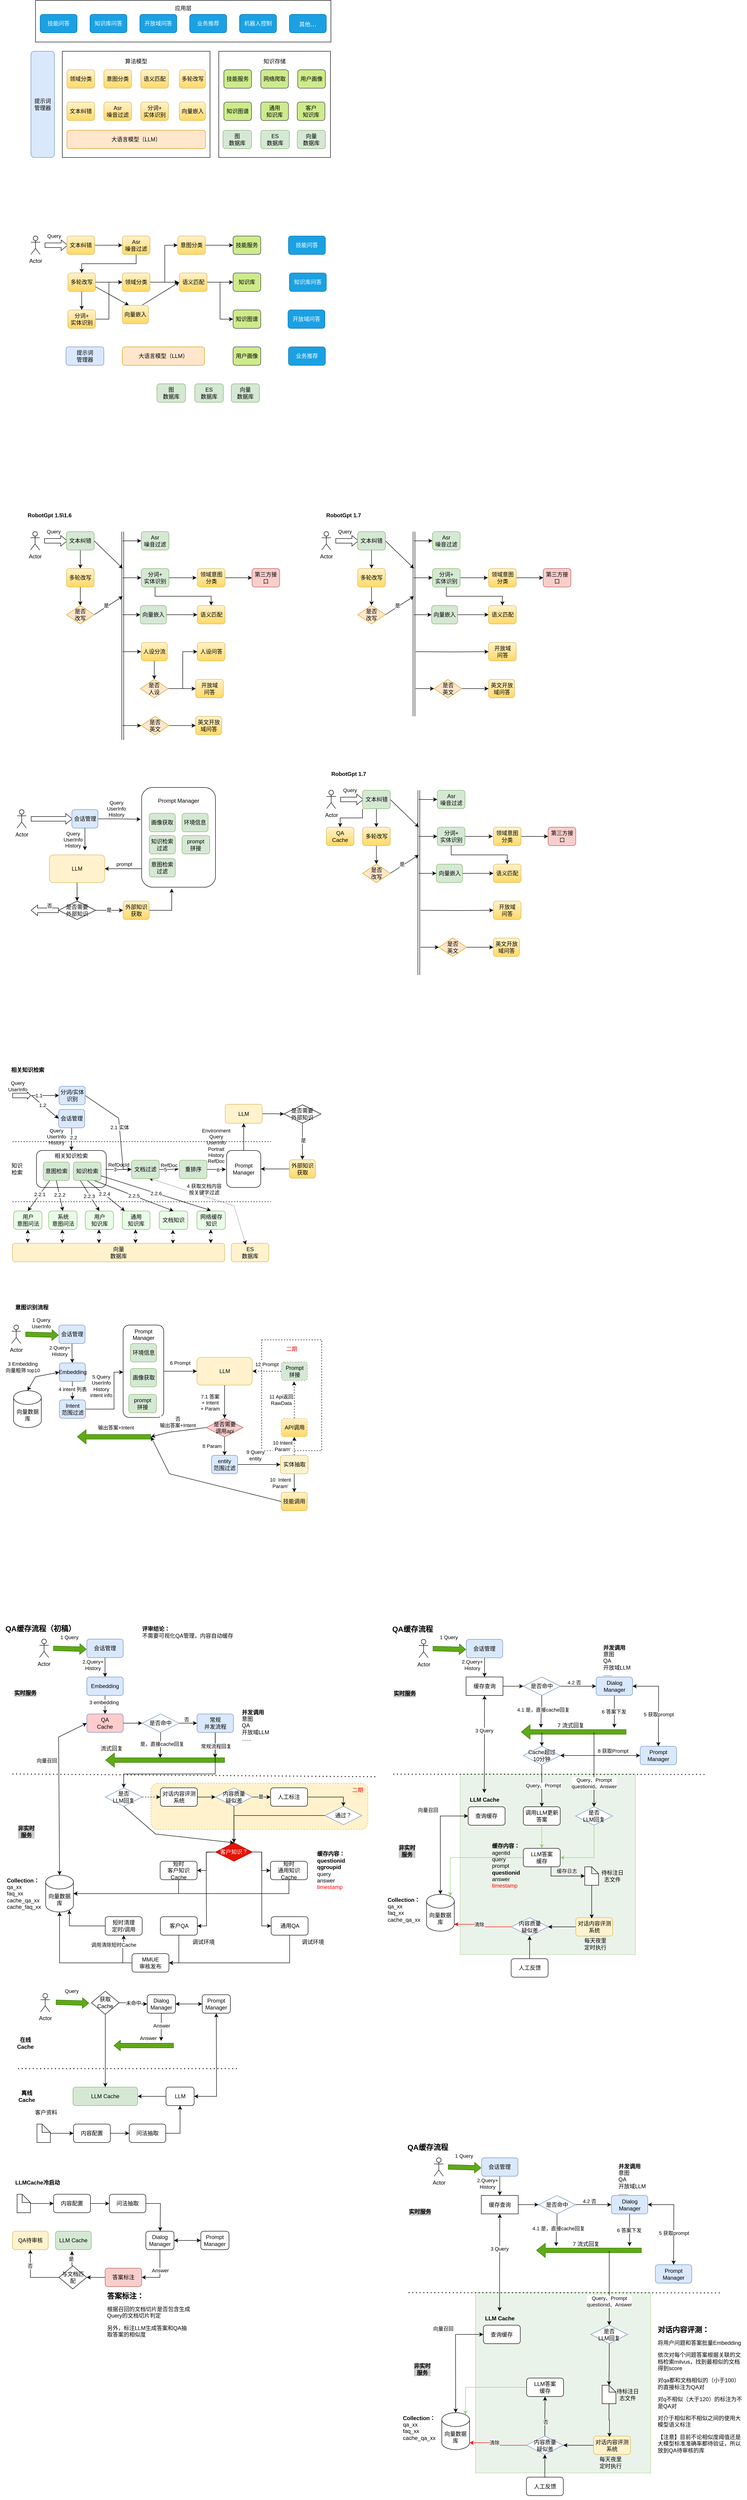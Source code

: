 <mxfile version="21.7.5" type="device">
  <diagram name="第 1 页" id="2IsAd4zUsnXnslO65fH5">
    <mxGraphModel dx="1668" dy="974" grid="1" gridSize="10" guides="1" tooltips="1" connect="1" arrows="0" fold="1" page="1" pageScale="1" pageWidth="827" pageHeight="1169" math="0" shadow="0">
      <root>
        <mxCell id="0" />
        <mxCell id="1" parent="0" />
        <mxCell id="LlOYetMtLNhtTJNLt-Kj-72" value="" style="rounded=0;whiteSpace=wrap;html=1;labelBackgroundColor=none;opacity=50;fillColor=#d5e8d4;strokeColor=#82b366;" parent="1" vertex="1">
          <mxGeometry x="1010" y="3890" width="380" height="391" as="geometry" />
        </mxCell>
        <mxCell id="cMxFk8mCOA-whGPtLxo3-220" value="" style="rounded=1;whiteSpace=wrap;html=1;dashed=1;fillColor=#fff2cc;strokeColor=#d6b656;" parent="1" vertex="1">
          <mxGeometry x="340" y="3910" width="470" height="100" as="geometry" />
        </mxCell>
        <mxCell id="Vdk8yR6T2NbnqRj1BafO-82" value="&lt;font color=&quot;#ff0000&quot;&gt;二期&lt;br&gt;&lt;br&gt;&lt;br&gt;&lt;br&gt;&lt;br&gt;&lt;br&gt;&lt;br&gt;&lt;br&gt;&lt;br&gt;&lt;br&gt;&lt;br&gt;&lt;br&gt;&lt;br&gt;&lt;br&gt;&lt;br&gt;&lt;/font&gt;" style="rounded=0;whiteSpace=wrap;html=1;dashed=1;" parent="1" vertex="1">
          <mxGeometry x="580" y="2950" width="130" height="240" as="geometry" />
        </mxCell>
        <mxCell id="JHuKoLHsJUjbJj95uedV-28" value="相关知识检索&lt;br&gt;&lt;br&gt;&lt;br&gt;&lt;br&gt;&lt;br&gt;" style="rounded=1;whiteSpace=wrap;html=1;" parent="1" vertex="1">
          <mxGeometry x="92" y="2540" width="151.25" height="80" as="geometry" />
        </mxCell>
        <mxCell id="9dT04foE-P5w3eRzSOSi-28" style="edgeStyle=orthogonalEdgeStyle;rounded=0;orthogonalLoop=1;jettySize=auto;html=1;entryX=1;entryY=0.5;entryDx=0;entryDy=0;exitX=0.001;exitY=0.815;exitDx=0;exitDy=0;exitPerimeter=0;" parent="1" source="9dT04foE-P5w3eRzSOSi-2" target="9dT04foE-P5w3eRzSOSi-23" edge="1">
          <mxGeometry relative="1" as="geometry">
            <mxPoint x="310" y="1930" as="sourcePoint" />
          </mxGeometry>
        </mxCell>
        <mxCell id="9dT04foE-P5w3eRzSOSi-30" value="prompt" style="edgeLabel;html=1;align=center;verticalAlign=middle;resizable=0;points=[];" parent="9dT04foE-P5w3eRzSOSi-28" vertex="1" connectable="0">
          <mxGeometry x="0.227" relative="1" as="geometry">
            <mxPoint x="11" y="-10" as="offset" />
          </mxGeometry>
        </mxCell>
        <mxCell id="9dT04foE-P5w3eRzSOSi-2" value="Prompt Manager&lt;br&gt;&lt;br&gt;&lt;br&gt;&lt;br&gt;&lt;br&gt;&lt;br&gt;&lt;br&gt;&lt;br&gt;&lt;br&gt;&lt;br&gt;&lt;br&gt;&lt;br&gt;" style="rounded=1;whiteSpace=wrap;html=1;" parent="1" vertex="1">
          <mxGeometry x="319.88" y="1754" width="160" height="216" as="geometry" />
        </mxCell>
        <mxCell id="Qh1LjhPjBVEHw7r-CYuR-25" value="知识存储&lt;br&gt;&lt;br&gt;&lt;br&gt;&lt;br&gt;&lt;br&gt;&lt;br&gt;&lt;br&gt;&lt;br&gt;&lt;br&gt;&lt;br&gt;&lt;br&gt;&lt;br&gt;&lt;br&gt;&lt;br&gt;" style="rounded=0;whiteSpace=wrap;html=1;fillStyle=cross-hatch;" parent="1" vertex="1">
          <mxGeometry x="487" y="160" width="242" height="230" as="geometry" />
        </mxCell>
        <mxCell id="Qh1LjhPjBVEHw7r-CYuR-36" value="应用层&lt;br&gt;&lt;br&gt;&lt;br&gt;&lt;br&gt;&lt;br&gt;" style="rounded=0;whiteSpace=wrap;html=1;fillStyle=cross-hatch;" parent="1" vertex="1">
          <mxGeometry x="90" y="50" width="640" height="90" as="geometry" />
        </mxCell>
        <mxCell id="Qh1LjhPjBVEHw7r-CYuR-16" value="算法模型&lt;br&gt;&lt;br&gt;&lt;br&gt;&lt;br&gt;&lt;br&gt;&lt;br&gt;&lt;br&gt;&lt;br&gt;&lt;br&gt;&lt;br&gt;&lt;br&gt;&lt;br&gt;&lt;br&gt;&lt;br&gt;" style="rounded=0;whiteSpace=wrap;html=1;fillStyle=cross-hatch;" parent="1" vertex="1">
          <mxGeometry x="148" y="160" width="320" height="230" as="geometry" />
        </mxCell>
        <mxCell id="Qh1LjhPjBVEHw7r-CYuR-6" value="意图分类" style="rounded=1;whiteSpace=wrap;html=1;fillColor=#fff2cc;strokeColor=#d6b656;gradientColor=#ffd966;" parent="1" vertex="1">
          <mxGeometry x="238" y="200" width="60" height="40" as="geometry" />
        </mxCell>
        <mxCell id="Qh1LjhPjBVEHw7r-CYuR-7" value="大语言模型（LLM）" style="rounded=1;whiteSpace=wrap;html=1;fillColor=#ffe6cc;strokeColor=#d79b00;" parent="1" vertex="1">
          <mxGeometry x="158" y="331" width="300" height="40" as="geometry" />
        </mxCell>
        <mxCell id="Qh1LjhPjBVEHw7r-CYuR-8" value="提示词&lt;br&gt;管理器" style="rounded=1;whiteSpace=wrap;html=1;fillColor=#dae8fc;strokeColor=#6c8ebf;" parent="1" vertex="1">
          <mxGeometry x="156" y="800" width="82" height="40" as="geometry" />
        </mxCell>
        <mxCell id="Qh1LjhPjBVEHw7r-CYuR-9" value="Asr&lt;br&gt;噪音过滤" style="rounded=1;whiteSpace=wrap;html=1;fillColor=#fff2cc;strokeColor=#d6b656;gradientColor=#ffd966;" parent="1" vertex="1">
          <mxGeometry x="238" y="270" width="60" height="40" as="geometry" />
        </mxCell>
        <mxCell id="Qh1LjhPjBVEHw7r-CYuR-10" value="语义匹配" style="rounded=1;whiteSpace=wrap;html=1;fillColor=#fff2cc;strokeColor=#d6b656;gradientColor=#ffd966;" parent="1" vertex="1">
          <mxGeometry x="318" y="200" width="60" height="40" as="geometry" />
        </mxCell>
        <mxCell id="Qh1LjhPjBVEHw7r-CYuR-11" value="多轮改写" style="rounded=1;whiteSpace=wrap;html=1;fillColor=#fff2cc;strokeColor=#d6b656;gradientColor=#ffd966;" parent="1" vertex="1">
          <mxGeometry x="401.5" y="200" width="56.5" height="40" as="geometry" />
        </mxCell>
        <mxCell id="Qh1LjhPjBVEHw7r-CYuR-12" value="技能问答" style="rounded=1;whiteSpace=wrap;html=1;fillColor=#1ba1e2;fontColor=#ffffff;strokeColor=#006EAF;" parent="1" vertex="1">
          <mxGeometry x="100" y="80" width="80" height="40" as="geometry" />
        </mxCell>
        <mxCell id="Qh1LjhPjBVEHw7r-CYuR-13" value="知识库问答" style="rounded=1;whiteSpace=wrap;html=1;fillColor=#1ba1e2;fontColor=#ffffff;strokeColor=#006EAF;" parent="1" vertex="1">
          <mxGeometry x="208" y="80" width="80" height="40" as="geometry" />
        </mxCell>
        <mxCell id="Qh1LjhPjBVEHw7r-CYuR-14" value="开放域问答" style="rounded=1;whiteSpace=wrap;html=1;fillColor=#1ba1e2;fontColor=#ffffff;strokeColor=#006EAF;" parent="1" vertex="1">
          <mxGeometry x="316" y="80" width="80" height="40" as="geometry" />
        </mxCell>
        <mxCell id="Qh1LjhPjBVEHw7r-CYuR-17" value="分词+&lt;br&gt;实体识别" style="rounded=1;whiteSpace=wrap;html=1;fillColor=#fff2cc;strokeColor=#d6b656;gradientColor=#ffd966;" parent="1" vertex="1">
          <mxGeometry x="318" y="270" width="60" height="40" as="geometry" />
        </mxCell>
        <mxCell id="Qh1LjhPjBVEHw7r-CYuR-18" value="文本纠错" style="rounded=1;whiteSpace=wrap;html=1;fillColor=#fff2cc;strokeColor=#d6b656;gradientColor=#ffd966;" parent="1" vertex="1">
          <mxGeometry x="158" y="270" width="60" height="40" as="geometry" />
        </mxCell>
        <mxCell id="Qh1LjhPjBVEHw7r-CYuR-19" value="领域分类" style="rounded=1;whiteSpace=wrap;html=1;fillColor=#fff2cc;strokeColor=#d6b656;gradientColor=#ffd966;" parent="1" vertex="1">
          <mxGeometry x="158" y="200" width="60" height="40" as="geometry" />
        </mxCell>
        <mxCell id="Qh1LjhPjBVEHw7r-CYuR-20" value="向量嵌入" style="rounded=1;whiteSpace=wrap;html=1;fillColor=#fff2cc;strokeColor=#d6b656;gradientColor=#ffd966;" parent="1" vertex="1">
          <mxGeometry x="401.5" y="270" width="56.5" height="40" as="geometry" />
        </mxCell>
        <mxCell id="Qh1LjhPjBVEHw7r-CYuR-21" value="技能服务" style="rounded=1;whiteSpace=wrap;html=1;fillColor=#cdeb8b;strokeColor=#36393d;" parent="1" vertex="1">
          <mxGeometry x="498" y="200" width="60" height="40" as="geometry" />
        </mxCell>
        <mxCell id="Qh1LjhPjBVEHw7r-CYuR-22" value="客户&lt;br&gt;知识库" style="rounded=1;whiteSpace=wrap;html=1;fillColor=#cdeb8b;strokeColor=#36393d;" parent="1" vertex="1">
          <mxGeometry x="657" y="270" width="60" height="40" as="geometry" />
        </mxCell>
        <mxCell id="Qh1LjhPjBVEHw7r-CYuR-23" value="通用&lt;br&gt;知识库" style="rounded=1;whiteSpace=wrap;html=1;fillColor=#cdeb8b;strokeColor=#36393d;" parent="1" vertex="1">
          <mxGeometry x="578" y="270" width="60" height="40" as="geometry" />
        </mxCell>
        <mxCell id="Qh1LjhPjBVEHw7r-CYuR-24" value="知识图谱" style="rounded=1;whiteSpace=wrap;html=1;fillColor=#cdeb8b;strokeColor=#36393d;" parent="1" vertex="1">
          <mxGeometry x="498" y="270" width="60" height="40" as="geometry" />
        </mxCell>
        <mxCell id="Qh1LjhPjBVEHw7r-CYuR-26" value="图&lt;br&gt;数据库" style="rounded=1;whiteSpace=wrap;html=1;fillColor=#d5e8d4;strokeColor=#82b366;" parent="1" vertex="1">
          <mxGeometry x="496" y="331" width="62" height="40" as="geometry" />
        </mxCell>
        <mxCell id="Qh1LjhPjBVEHw7r-CYuR-27" value="ES&lt;br&gt;数据库" style="rounded=1;whiteSpace=wrap;html=1;fillColor=#d5e8d4;strokeColor=#82b366;" parent="1" vertex="1">
          <mxGeometry x="578" y="331" width="62" height="40" as="geometry" />
        </mxCell>
        <mxCell id="Qh1LjhPjBVEHw7r-CYuR-28" value="向量&lt;br&gt;数据库" style="rounded=1;whiteSpace=wrap;html=1;fillColor=#d5e8d4;strokeColor=#82b366;" parent="1" vertex="1">
          <mxGeometry x="657" y="331" width="61" height="40" as="geometry" />
        </mxCell>
        <mxCell id="Qh1LjhPjBVEHw7r-CYuR-29" value="业务推荐" style="rounded=1;whiteSpace=wrap;html=1;fillColor=#1ba1e2;fontColor=#ffffff;strokeColor=#006EAF;" parent="1" vertex="1">
          <mxGeometry x="424" y="80" width="80" height="40" as="geometry" />
        </mxCell>
        <mxCell id="Qh1LjhPjBVEHw7r-CYuR-30" value="用户画像" style="rounded=1;whiteSpace=wrap;html=1;fillColor=#cdeb8b;strokeColor=#36393d;" parent="1" vertex="1">
          <mxGeometry x="658" y="200" width="60" height="40" as="geometry" />
        </mxCell>
        <mxCell id="Qh1LjhPjBVEHw7r-CYuR-31" value="网络爬取" style="rounded=1;whiteSpace=wrap;html=1;fillColor=#cdeb8b;strokeColor=#36393d;" parent="1" vertex="1">
          <mxGeometry x="578" y="200" width="60" height="40" as="geometry" />
        </mxCell>
        <mxCell id="Qh1LjhPjBVEHw7r-CYuR-32" value="机器人控制" style="rounded=1;whiteSpace=wrap;html=1;fillColor=#1ba1e2;fontColor=#ffffff;strokeColor=#006EAF;" parent="1" vertex="1">
          <mxGeometry x="532" y="80" width="80" height="40" as="geometry" />
        </mxCell>
        <mxCell id="Qh1LjhPjBVEHw7r-CYuR-33" value="其他&lt;font style=&quot;font-size: 16px;&quot;&gt;...&lt;/font&gt;" style="rounded=1;whiteSpace=wrap;html=1;fillColor=#1ba1e2;fontColor=#ffffff;strokeColor=#006EAF;" parent="1" vertex="1">
          <mxGeometry x="640" y="80" width="80" height="40" as="geometry" />
        </mxCell>
        <mxCell id="Qh1LjhPjBVEHw7r-CYuR-37" value="Actor" style="shape=umlActor;verticalLabelPosition=bottom;verticalAlign=top;html=1;outlineConnect=0;" parent="1" vertex="1">
          <mxGeometry x="80" y="560" width="20" height="40" as="geometry" />
        </mxCell>
        <mxCell id="Qh1LjhPjBVEHw7r-CYuR-38" value="" style="shape=flexArrow;endArrow=classic;html=1;rounded=0;endWidth=12;endSize=4.33;" parent="1" edge="1">
          <mxGeometry width="50" height="50" relative="1" as="geometry">
            <mxPoint x="110" y="580" as="sourcePoint" />
            <mxPoint x="160" y="580" as="targetPoint" />
          </mxGeometry>
        </mxCell>
        <mxCell id="Qh1LjhPjBVEHw7r-CYuR-39" value="Query" style="edgeLabel;html=1;align=center;verticalAlign=middle;resizable=0;points=[];" parent="Qh1LjhPjBVEHw7r-CYuR-38" vertex="1" connectable="0">
          <mxGeometry x="-0.52" y="2" relative="1" as="geometry">
            <mxPoint x="8" y="-18" as="offset" />
          </mxGeometry>
        </mxCell>
        <mxCell id="Qh1LjhPjBVEHw7r-CYuR-42" style="edgeStyle=orthogonalEdgeStyle;rounded=0;orthogonalLoop=1;jettySize=auto;html=1;exitX=1;exitY=0.5;exitDx=0;exitDy=0;entryX=0;entryY=0.5;entryDx=0;entryDy=0;" parent="1" source="Qh1LjhPjBVEHw7r-CYuR-40" target="Qh1LjhPjBVEHw7r-CYuR-41" edge="1">
          <mxGeometry relative="1" as="geometry" />
        </mxCell>
        <mxCell id="Qh1LjhPjBVEHw7r-CYuR-40" value="文本纠错" style="rounded=1;whiteSpace=wrap;html=1;fillColor=#fff2cc;strokeColor=#d6b656;gradientColor=#ffd966;" parent="1" vertex="1">
          <mxGeometry x="158" y="560" width="60" height="40" as="geometry" />
        </mxCell>
        <mxCell id="Qh1LjhPjBVEHw7r-CYuR-45" style="edgeStyle=orthogonalEdgeStyle;rounded=0;orthogonalLoop=1;jettySize=auto;html=1;exitX=0.5;exitY=1;exitDx=0;exitDy=0;entryX=0.5;entryY=0;entryDx=0;entryDy=0;" parent="1" source="Qh1LjhPjBVEHw7r-CYuR-41" target="Qh1LjhPjBVEHw7r-CYuR-43" edge="1">
          <mxGeometry relative="1" as="geometry" />
        </mxCell>
        <mxCell id="Qh1LjhPjBVEHw7r-CYuR-41" value="Asr&lt;br style=&quot;border-color: var(--border-color);&quot;&gt;噪音过滤" style="rounded=1;whiteSpace=wrap;html=1;fillColor=#fff2cc;strokeColor=#d6b656;gradientColor=#ffd966;" parent="1" vertex="1">
          <mxGeometry x="278" y="560" width="60" height="40" as="geometry" />
        </mxCell>
        <mxCell id="Qh1LjhPjBVEHw7r-CYuR-46" style="edgeStyle=orthogonalEdgeStyle;rounded=0;orthogonalLoop=1;jettySize=auto;html=1;exitX=0.5;exitY=1;exitDx=0;exitDy=0;entryX=0.5;entryY=0;entryDx=0;entryDy=0;" parent="1" source="Qh1LjhPjBVEHw7r-CYuR-43" target="Qh1LjhPjBVEHw7r-CYuR-44" edge="1">
          <mxGeometry relative="1" as="geometry" />
        </mxCell>
        <mxCell id="Qh1LjhPjBVEHw7r-CYuR-43" value="多轮改写" style="rounded=1;whiteSpace=wrap;html=1;fillColor=#fff2cc;strokeColor=#d6b656;gradientColor=#ffd966;" parent="1" vertex="1">
          <mxGeometry x="160" y="640" width="60" height="40" as="geometry" />
        </mxCell>
        <mxCell id="Qh1LjhPjBVEHw7r-CYuR-49" style="edgeStyle=orthogonalEdgeStyle;rounded=0;orthogonalLoop=1;jettySize=auto;html=1;exitX=1;exitY=0.5;exitDx=0;exitDy=0;entryX=0;entryY=0.5;entryDx=0;entryDy=0;" parent="1" source="Qh1LjhPjBVEHw7r-CYuR-43" target="Qh1LjhPjBVEHw7r-CYuR-48" edge="1">
          <mxGeometry relative="1" as="geometry" />
        </mxCell>
        <mxCell id="Qh1LjhPjBVEHw7r-CYuR-56" style="edgeStyle=orthogonalEdgeStyle;rounded=0;orthogonalLoop=1;jettySize=auto;html=1;exitX=1;exitY=0.5;exitDx=0;exitDy=0;entryX=0;entryY=0.5;entryDx=0;entryDy=0;" parent="1" source="Qh1LjhPjBVEHw7r-CYuR-44" target="Qh1LjhPjBVEHw7r-CYuR-48" edge="1">
          <mxGeometry relative="1" as="geometry" />
        </mxCell>
        <mxCell id="Qh1LjhPjBVEHw7r-CYuR-44" value="分词+&lt;br&gt;实体识别" style="rounded=1;whiteSpace=wrap;html=1;fillColor=#fff2cc;strokeColor=#d6b656;gradientColor=#ffd966;" parent="1" vertex="1">
          <mxGeometry x="160" y="720" width="60" height="40" as="geometry" />
        </mxCell>
        <mxCell id="Qh1LjhPjBVEHw7r-CYuR-51" style="edgeStyle=orthogonalEdgeStyle;rounded=0;orthogonalLoop=1;jettySize=auto;html=1;exitX=1;exitY=0.5;exitDx=0;exitDy=0;entryX=0;entryY=0.5;entryDx=0;entryDy=0;" parent="1" source="Qh1LjhPjBVEHw7r-CYuR-48" target="Qh1LjhPjBVEHw7r-CYuR-50" edge="1">
          <mxGeometry relative="1" as="geometry">
            <Array as="points">
              <mxPoint x="370" y="660" />
              <mxPoint x="370" y="580" />
            </Array>
          </mxGeometry>
        </mxCell>
        <mxCell id="Qh1LjhPjBVEHw7r-CYuR-58" style="edgeStyle=orthogonalEdgeStyle;rounded=0;orthogonalLoop=1;jettySize=auto;html=1;exitX=1;exitY=0.5;exitDx=0;exitDy=0;" parent="1" source="Qh1LjhPjBVEHw7r-CYuR-48" edge="1">
          <mxGeometry relative="1" as="geometry">
            <mxPoint x="400" y="660" as="targetPoint" />
          </mxGeometry>
        </mxCell>
        <mxCell id="_FVbefLX-QKdetm8-caL-20" style="rounded=0;orthogonalLoop=1;jettySize=auto;html=1;exitX=1;exitY=0.75;exitDx=0;exitDy=0;entryX=0.25;entryY=0;entryDx=0;entryDy=0;" parent="1" source="Qh1LjhPjBVEHw7r-CYuR-43" target="_FVbefLX-QKdetm8-caL-19" edge="1">
          <mxGeometry relative="1" as="geometry" />
        </mxCell>
        <mxCell id="Qh1LjhPjBVEHw7r-CYuR-48" value="领域分类" style="rounded=1;whiteSpace=wrap;html=1;fillColor=#fff2cc;strokeColor=#d6b656;gradientColor=#ffd966;" parent="1" vertex="1">
          <mxGeometry x="278" y="640" width="60" height="40" as="geometry" />
        </mxCell>
        <mxCell id="Qh1LjhPjBVEHw7r-CYuR-55" style="edgeStyle=orthogonalEdgeStyle;rounded=0;orthogonalLoop=1;jettySize=auto;html=1;exitX=1;exitY=0.5;exitDx=0;exitDy=0;entryX=0;entryY=0.5;entryDx=0;entryDy=0;" parent="1" source="Qh1LjhPjBVEHw7r-CYuR-50" target="Qh1LjhPjBVEHw7r-CYuR-54" edge="1">
          <mxGeometry relative="1" as="geometry" />
        </mxCell>
        <mxCell id="Qh1LjhPjBVEHw7r-CYuR-50" value="意图分类" style="rounded=1;whiteSpace=wrap;html=1;fillColor=#fff2cc;strokeColor=#d6b656;gradientColor=#ffd966;" parent="1" vertex="1">
          <mxGeometry x="398" y="560" width="60" height="40" as="geometry" />
        </mxCell>
        <mxCell id="_FVbefLX-QKdetm8-caL-9" style="edgeStyle=orthogonalEdgeStyle;rounded=0;orthogonalLoop=1;jettySize=auto;html=1;exitX=1;exitY=0.5;exitDx=0;exitDy=0;entryX=0;entryY=0.5;entryDx=0;entryDy=0;" parent="1" source="Qh1LjhPjBVEHw7r-CYuR-53" target="Qh1LjhPjBVEHw7r-CYuR-61" edge="1">
          <mxGeometry relative="1" as="geometry" />
        </mxCell>
        <mxCell id="_FVbefLX-QKdetm8-caL-18" style="edgeStyle=orthogonalEdgeStyle;rounded=0;orthogonalLoop=1;jettySize=auto;html=1;exitX=1;exitY=0.5;exitDx=0;exitDy=0;entryX=0;entryY=0.5;entryDx=0;entryDy=0;" parent="1" source="Qh1LjhPjBVEHw7r-CYuR-53" target="_FVbefLX-QKdetm8-caL-17" edge="1">
          <mxGeometry relative="1" as="geometry" />
        </mxCell>
        <mxCell id="Qh1LjhPjBVEHw7r-CYuR-53" value="语义匹配" style="rounded=1;whiteSpace=wrap;html=1;fillColor=#fff2cc;strokeColor=#d6b656;gradientColor=#ffd966;" parent="1" vertex="1">
          <mxGeometry x="401.5" y="640" width="60" height="40" as="geometry" />
        </mxCell>
        <mxCell id="Qh1LjhPjBVEHw7r-CYuR-54" value="技能服务" style="rounded=1;whiteSpace=wrap;html=1;fillColor=#cdeb8b;strokeColor=#36393d;" parent="1" vertex="1">
          <mxGeometry x="518" y="560" width="60" height="40" as="geometry" />
        </mxCell>
        <mxCell id="Qh1LjhPjBVEHw7r-CYuR-57" value="大语言模型（LLM）" style="rounded=1;whiteSpace=wrap;html=1;fillColor=#ffe6cc;strokeColor=#d79b00;movable=1;resizable=1;rotatable=1;deletable=1;editable=1;locked=0;connectable=1;" parent="1" vertex="1">
          <mxGeometry x="278" y="800" width="178" height="40" as="geometry" />
        </mxCell>
        <mxCell id="Qh1LjhPjBVEHw7r-CYuR-59" value="技能问答" style="rounded=1;whiteSpace=wrap;html=1;fillColor=#1ba1e2;fontColor=#ffffff;strokeColor=#006EAF;" parent="1" vertex="1">
          <mxGeometry x="638" y="560" width="80" height="40" as="geometry" />
        </mxCell>
        <mxCell id="Qh1LjhPjBVEHw7r-CYuR-60" value="知识库问答" style="rounded=1;whiteSpace=wrap;html=1;fillColor=#1ba1e2;fontColor=#ffffff;strokeColor=#006EAF;" parent="1" vertex="1">
          <mxGeometry x="640" y="640" width="80" height="40" as="geometry" />
        </mxCell>
        <mxCell id="Qh1LjhPjBVEHw7r-CYuR-61" value="知识库" style="rounded=1;whiteSpace=wrap;html=1;fillColor=#cdeb8b;strokeColor=#36393d;" parent="1" vertex="1">
          <mxGeometry x="518" y="640" width="60" height="40" as="geometry" />
        </mxCell>
        <mxCell id="mllX7h126u6g7e8m-Z3b-2" value="提示词&lt;br&gt;管理器" style="rounded=1;whiteSpace=wrap;html=1;fillColor=#dae8fc;strokeColor=#6c8ebf;" parent="1" vertex="1">
          <mxGeometry x="80" y="160" width="51" height="230" as="geometry" />
        </mxCell>
        <mxCell id="_FVbefLX-QKdetm8-caL-3" value="开放域问答" style="rounded=1;whiteSpace=wrap;html=1;fillColor=#1ba1e2;fontColor=#ffffff;strokeColor=#006EAF;" parent="1" vertex="1">
          <mxGeometry x="637" y="720" width="80" height="40" as="geometry" />
        </mxCell>
        <mxCell id="_FVbefLX-QKdetm8-caL-4" value="业务推荐" style="rounded=1;whiteSpace=wrap;html=1;fillColor=#1ba1e2;fontColor=#ffffff;strokeColor=#006EAF;" parent="1" vertex="1">
          <mxGeometry x="638" y="800" width="80" height="40" as="geometry" />
        </mxCell>
        <mxCell id="_FVbefLX-QKdetm8-caL-16" value="用户画像" style="rounded=1;whiteSpace=wrap;html=1;fillColor=#cdeb8b;strokeColor=#36393d;" parent="1" vertex="1">
          <mxGeometry x="518" y="800" width="60" height="40" as="geometry" />
        </mxCell>
        <mxCell id="_FVbefLX-QKdetm8-caL-17" value="知识图谱" style="rounded=1;whiteSpace=wrap;html=1;fillColor=#cdeb8b;strokeColor=#36393d;" parent="1" vertex="1">
          <mxGeometry x="518" y="720" width="60" height="40" as="geometry" />
        </mxCell>
        <mxCell id="_FVbefLX-QKdetm8-caL-21" style="rounded=0;orthogonalLoop=1;jettySize=auto;html=1;exitX=0.75;exitY=0;exitDx=0;exitDy=0;entryX=0;entryY=0.5;entryDx=0;entryDy=0;" parent="1" source="_FVbefLX-QKdetm8-caL-19" target="Qh1LjhPjBVEHw7r-CYuR-53" edge="1">
          <mxGeometry relative="1" as="geometry" />
        </mxCell>
        <mxCell id="_FVbefLX-QKdetm8-caL-19" value="向量嵌入" style="rounded=1;whiteSpace=wrap;html=1;fillColor=#fff2cc;strokeColor=#d6b656;gradientColor=#ffd966;" parent="1" vertex="1">
          <mxGeometry x="278" y="710" width="56.5" height="40" as="geometry" />
        </mxCell>
        <mxCell id="_FVbefLX-QKdetm8-caL-22" value="图&lt;br&gt;数据库" style="rounded=1;whiteSpace=wrap;html=1;fillColor=#d5e8d4;strokeColor=#82b366;" parent="1" vertex="1">
          <mxGeometry x="353" y="880" width="62" height="40" as="geometry" />
        </mxCell>
        <mxCell id="_FVbefLX-QKdetm8-caL-23" value="ES&lt;br&gt;数据库" style="rounded=1;whiteSpace=wrap;html=1;fillColor=#d5e8d4;strokeColor=#82b366;" parent="1" vertex="1">
          <mxGeometry x="435" y="880" width="62" height="40" as="geometry" />
        </mxCell>
        <mxCell id="_FVbefLX-QKdetm8-caL-24" value="向量&lt;br&gt;数据库" style="rounded=1;whiteSpace=wrap;html=1;fillColor=#d5e8d4;strokeColor=#82b366;" parent="1" vertex="1">
          <mxGeometry x="514" y="880" width="61" height="40" as="geometry" />
        </mxCell>
        <mxCell id="B0URk4bAJOQ_Uvy1PQAy-1" value="Actor" style="shape=umlActor;verticalLabelPosition=bottom;verticalAlign=top;html=1;outlineConnect=0;" parent="1" vertex="1">
          <mxGeometry x="79" y="1200" width="20" height="40" as="geometry" />
        </mxCell>
        <mxCell id="B0URk4bAJOQ_Uvy1PQAy-2" value="" style="shape=flexArrow;endArrow=classic;html=1;rounded=0;endWidth=12;endSize=4.33;" parent="1" edge="1">
          <mxGeometry width="50" height="50" relative="1" as="geometry">
            <mxPoint x="109" y="1220" as="sourcePoint" />
            <mxPoint x="159" y="1220" as="targetPoint" />
          </mxGeometry>
        </mxCell>
        <mxCell id="B0URk4bAJOQ_Uvy1PQAy-3" value="Query" style="edgeLabel;html=1;align=center;verticalAlign=middle;resizable=0;points=[];" parent="B0URk4bAJOQ_Uvy1PQAy-2" vertex="1" connectable="0">
          <mxGeometry x="-0.52" y="2" relative="1" as="geometry">
            <mxPoint x="8" y="-18" as="offset" />
          </mxGeometry>
        </mxCell>
        <mxCell id="B0URk4bAJOQ_Uvy1PQAy-8" style="edgeStyle=orthogonalEdgeStyle;rounded=0;orthogonalLoop=1;jettySize=auto;html=1;exitX=0.5;exitY=1;exitDx=0;exitDy=0;entryX=0.5;entryY=0;entryDx=0;entryDy=0;" parent="1" source="B0URk4bAJOQ_Uvy1PQAy-4" target="B0URk4bAJOQ_Uvy1PQAy-7" edge="1">
          <mxGeometry relative="1" as="geometry" />
        </mxCell>
        <mxCell id="B0URk4bAJOQ_Uvy1PQAy-17" style="rounded=0;orthogonalLoop=1;jettySize=auto;html=1;exitX=1;exitY=0.5;exitDx=0;exitDy=0;" parent="1" source="B0URk4bAJOQ_Uvy1PQAy-4" edge="1">
          <mxGeometry relative="1" as="geometry">
            <mxPoint x="279" y="1280" as="targetPoint" />
          </mxGeometry>
        </mxCell>
        <mxCell id="B0URk4bAJOQ_Uvy1PQAy-4" value="文本纠错" style="rounded=1;whiteSpace=wrap;html=1;fillColor=#d5e8d4;strokeColor=#82b366;" parent="1" vertex="1">
          <mxGeometry x="157" y="1200" width="60" height="40" as="geometry" />
        </mxCell>
        <mxCell id="B0URk4bAJOQ_Uvy1PQAy-5" value="Asr&lt;br style=&quot;border-color: var(--border-color);&quot;&gt;噪音过滤" style="rounded=1;whiteSpace=wrap;html=1;fillColor=#d5e8d4;strokeColor=#82b366;" parent="1" vertex="1">
          <mxGeometry x="319" y="1200" width="60" height="40" as="geometry" />
        </mxCell>
        <mxCell id="B0URk4bAJOQ_Uvy1PQAy-20" style="edgeStyle=orthogonalEdgeStyle;rounded=0;orthogonalLoop=1;jettySize=auto;html=1;exitX=0.5;exitY=1;exitDx=0;exitDy=0;" parent="1" source="B0URk4bAJOQ_Uvy1PQAy-7" target="B0URk4bAJOQ_Uvy1PQAy-19" edge="1">
          <mxGeometry relative="1" as="geometry" />
        </mxCell>
        <mxCell id="B0URk4bAJOQ_Uvy1PQAy-7" value="多轮改写" style="rounded=1;whiteSpace=wrap;html=1;fillColor=#fff2cc;strokeColor=#d6b656;gradientColor=#ffd966;" parent="1" vertex="1">
          <mxGeometry x="157" y="1280" width="60" height="40" as="geometry" />
        </mxCell>
        <mxCell id="B0URk4bAJOQ_Uvy1PQAy-13" style="edgeStyle=orthogonalEdgeStyle;rounded=0;orthogonalLoop=1;jettySize=auto;html=1;exitX=1;exitY=0.5;exitDx=0;exitDy=0;" parent="1" source="B0URk4bAJOQ_Uvy1PQAy-9" edge="1">
          <mxGeometry relative="1" as="geometry">
            <mxPoint x="439" y="1300" as="targetPoint" />
          </mxGeometry>
        </mxCell>
        <mxCell id="B0URk4bAJOQ_Uvy1PQAy-15" style="edgeStyle=orthogonalEdgeStyle;rounded=0;orthogonalLoop=1;jettySize=auto;html=1;exitX=0.5;exitY=1;exitDx=0;exitDy=0;" parent="1" source="B0URk4bAJOQ_Uvy1PQAy-9" target="B0URk4bAJOQ_Uvy1PQAy-11" edge="1">
          <mxGeometry relative="1" as="geometry" />
        </mxCell>
        <mxCell id="B0URk4bAJOQ_Uvy1PQAy-9" value="分词+&lt;br&gt;实体识别" style="rounded=1;whiteSpace=wrap;html=1;fillColor=#d5e8d4;strokeColor=#82b366;" parent="1" vertex="1">
          <mxGeometry x="319" y="1280" width="60" height="40" as="geometry" />
        </mxCell>
        <mxCell id="B0URk4bAJOQ_Uvy1PQAy-40" style="edgeStyle=orthogonalEdgeStyle;rounded=0;orthogonalLoop=1;jettySize=auto;html=1;exitX=1;exitY=0.5;exitDx=0;exitDy=0;entryX=0;entryY=0.5;entryDx=0;entryDy=0;" parent="1" source="B0URk4bAJOQ_Uvy1PQAy-10" target="B0URk4bAJOQ_Uvy1PQAy-39" edge="1">
          <mxGeometry relative="1" as="geometry" />
        </mxCell>
        <mxCell id="B0URk4bAJOQ_Uvy1PQAy-10" value="领域意图分类" style="rounded=1;whiteSpace=wrap;html=1;fillColor=#fff2cc;strokeColor=#d6b656;gradientColor=#ffd966;" parent="1" vertex="1">
          <mxGeometry x="440.5" y="1280" width="60" height="40" as="geometry" />
        </mxCell>
        <mxCell id="B0URk4bAJOQ_Uvy1PQAy-11" value="语义匹配" style="rounded=1;whiteSpace=wrap;html=1;fillColor=#fff2cc;strokeColor=#d6b656;gradientColor=#ffd966;" parent="1" vertex="1">
          <mxGeometry x="440.5" y="1360" width="60" height="40" as="geometry" />
        </mxCell>
        <mxCell id="B0URk4bAJOQ_Uvy1PQAy-14" style="edgeStyle=orthogonalEdgeStyle;rounded=0;orthogonalLoop=1;jettySize=auto;html=1;exitX=1;exitY=0.5;exitDx=0;exitDy=0;entryX=0;entryY=0.5;entryDx=0;entryDy=0;" parent="1" source="B0URk4bAJOQ_Uvy1PQAy-12" target="B0URk4bAJOQ_Uvy1PQAy-11" edge="1">
          <mxGeometry relative="1" as="geometry" />
        </mxCell>
        <mxCell id="B0URk4bAJOQ_Uvy1PQAy-12" value="向量嵌入" style="rounded=1;whiteSpace=wrap;html=1;fillColor=#d5e8d4;strokeColor=#82b366;" parent="1" vertex="1">
          <mxGeometry x="317" y="1360" width="56.5" height="40" as="geometry" />
        </mxCell>
        <mxCell id="B0URk4bAJOQ_Uvy1PQAy-22" style="rounded=0;orthogonalLoop=1;jettySize=auto;html=1;exitX=1;exitY=0.5;exitDx=0;exitDy=0;" parent="1" source="B0URk4bAJOQ_Uvy1PQAy-19" edge="1">
          <mxGeometry relative="1" as="geometry">
            <mxPoint x="279" y="1340" as="targetPoint" />
          </mxGeometry>
        </mxCell>
        <mxCell id="B0URk4bAJOQ_Uvy1PQAy-26" value="是" style="edgeLabel;html=1;align=center;verticalAlign=middle;resizable=0;points=[];" parent="B0URk4bAJOQ_Uvy1PQAy-22" vertex="1" connectable="0">
          <mxGeometry x="-0.137" y="3" relative="1" as="geometry">
            <mxPoint as="offset" />
          </mxGeometry>
        </mxCell>
        <mxCell id="B0URk4bAJOQ_Uvy1PQAy-19" value="是否&lt;br&gt;改写" style="rhombus;whiteSpace=wrap;html=1;fillColor=#ffe6cc;strokeColor=#d79b00;" parent="1" vertex="1">
          <mxGeometry x="157" y="1360" width="60" height="40" as="geometry" />
        </mxCell>
        <mxCell id="B0URk4bAJOQ_Uvy1PQAy-21" value="" style="endArrow=none;html=1;rounded=0;shape=link;" parent="1" edge="1">
          <mxGeometry width="50" height="50" relative="1" as="geometry">
            <mxPoint x="279" y="1651" as="sourcePoint" />
            <mxPoint x="279" y="1200" as="targetPoint" />
          </mxGeometry>
        </mxCell>
        <mxCell id="B0URk4bAJOQ_Uvy1PQAy-23" value="" style="endArrow=classic;html=1;rounded=0;entryX=0;entryY=0.5;entryDx=0;entryDy=0;" parent="1" target="B0URk4bAJOQ_Uvy1PQAy-5" edge="1">
          <mxGeometry width="50" height="50" relative="1" as="geometry">
            <mxPoint x="279" y="1220" as="sourcePoint" />
            <mxPoint x="449" y="1480" as="targetPoint" />
          </mxGeometry>
        </mxCell>
        <mxCell id="B0URk4bAJOQ_Uvy1PQAy-24" value="" style="endArrow=classic;html=1;rounded=0;entryX=0;entryY=0.5;entryDx=0;entryDy=0;" parent="1" target="B0URk4bAJOQ_Uvy1PQAy-9" edge="1">
          <mxGeometry width="50" height="50" relative="1" as="geometry">
            <mxPoint x="279" y="1300" as="sourcePoint" />
            <mxPoint x="509" y="1510" as="targetPoint" />
          </mxGeometry>
        </mxCell>
        <mxCell id="B0URk4bAJOQ_Uvy1PQAy-25" value="" style="endArrow=classic;html=1;rounded=0;entryX=0;entryY=0.5;entryDx=0;entryDy=0;" parent="1" target="B0URk4bAJOQ_Uvy1PQAy-12" edge="1">
          <mxGeometry width="50" height="50" relative="1" as="geometry">
            <mxPoint x="279" y="1380" as="sourcePoint" />
            <mxPoint x="459" y="1460" as="targetPoint" />
          </mxGeometry>
        </mxCell>
        <mxCell id="B0URk4bAJOQ_Uvy1PQAy-32" style="edgeStyle=orthogonalEdgeStyle;rounded=0;orthogonalLoop=1;jettySize=auto;html=1;exitX=0.5;exitY=1;exitDx=0;exitDy=0;entryX=0.5;entryY=0;entryDx=0;entryDy=0;" parent="1" source="B0URk4bAJOQ_Uvy1PQAy-27" target="B0URk4bAJOQ_Uvy1PQAy-31" edge="1">
          <mxGeometry relative="1" as="geometry" />
        </mxCell>
        <mxCell id="B0URk4bAJOQ_Uvy1PQAy-27" value="人设分流" style="rounded=1;whiteSpace=wrap;html=1;fillColor=#fff2cc;strokeColor=#d6b656;gradientColor=#ffd966;" parent="1" vertex="1">
          <mxGeometry x="319" y="1440" width="56.5" height="40" as="geometry" />
        </mxCell>
        <mxCell id="B0URk4bAJOQ_Uvy1PQAy-28" value="" style="endArrow=classic;html=1;rounded=0;entryX=0;entryY=0.5;entryDx=0;entryDy=0;" parent="1" target="B0URk4bAJOQ_Uvy1PQAy-27" edge="1">
          <mxGeometry width="50" height="50" relative="1" as="geometry">
            <mxPoint x="279" y="1460" as="sourcePoint" />
            <mxPoint x="399" y="1520" as="targetPoint" />
          </mxGeometry>
        </mxCell>
        <mxCell id="B0URk4bAJOQ_Uvy1PQAy-29" value="人设问答" style="rounded=1;whiteSpace=wrap;html=1;fillColor=#fff2cc;strokeColor=#d6b656;gradientColor=#ffd966;" parent="1" vertex="1">
          <mxGeometry x="440.5" y="1440" width="60" height="40" as="geometry" />
        </mxCell>
        <mxCell id="B0URk4bAJOQ_Uvy1PQAy-30" value="开放域&lt;br&gt;问答" style="rounded=1;whiteSpace=wrap;html=1;fillColor=#fff2cc;strokeColor=#d6b656;gradientColor=#ffd966;" parent="1" vertex="1">
          <mxGeometry x="437" y="1520" width="60" height="40" as="geometry" />
        </mxCell>
        <mxCell id="B0URk4bAJOQ_Uvy1PQAy-33" style="edgeStyle=orthogonalEdgeStyle;rounded=0;orthogonalLoop=1;jettySize=auto;html=1;exitX=1;exitY=0.5;exitDx=0;exitDy=0;entryX=0;entryY=0.5;entryDx=0;entryDy=0;" parent="1" source="B0URk4bAJOQ_Uvy1PQAy-31" target="B0URk4bAJOQ_Uvy1PQAy-29" edge="1">
          <mxGeometry relative="1" as="geometry" />
        </mxCell>
        <mxCell id="B0URk4bAJOQ_Uvy1PQAy-34" style="edgeStyle=orthogonalEdgeStyle;rounded=0;orthogonalLoop=1;jettySize=auto;html=1;exitX=1;exitY=0.5;exitDx=0;exitDy=0;entryX=0;entryY=0.5;entryDx=0;entryDy=0;" parent="1" source="B0URk4bAJOQ_Uvy1PQAy-31" target="B0URk4bAJOQ_Uvy1PQAy-30" edge="1">
          <mxGeometry relative="1" as="geometry" />
        </mxCell>
        <mxCell id="B0URk4bAJOQ_Uvy1PQAy-31" value="是否&lt;br&gt;人设" style="rhombus;whiteSpace=wrap;html=1;fillColor=#ffe6cc;strokeColor=#d79b00;" parent="1" vertex="1">
          <mxGeometry x="317.25" y="1520" width="60" height="40" as="geometry" />
        </mxCell>
        <mxCell id="B0URk4bAJOQ_Uvy1PQAy-35" value="英文开放域问答" style="rounded=1;whiteSpace=wrap;html=1;fillColor=#fff2cc;strokeColor=#d6b656;gradientColor=#ffd966;" parent="1" vertex="1">
          <mxGeometry x="437" y="1600" width="56.5" height="40" as="geometry" />
        </mxCell>
        <mxCell id="B0URk4bAJOQ_Uvy1PQAy-38" style="edgeStyle=orthogonalEdgeStyle;rounded=0;orthogonalLoop=1;jettySize=auto;html=1;exitX=1;exitY=0.5;exitDx=0;exitDy=0;entryX=0;entryY=0.5;entryDx=0;entryDy=0;" parent="1" source="B0URk4bAJOQ_Uvy1PQAy-36" target="B0URk4bAJOQ_Uvy1PQAy-35" edge="1">
          <mxGeometry relative="1" as="geometry" />
        </mxCell>
        <mxCell id="B0URk4bAJOQ_Uvy1PQAy-36" value="是否&lt;br&gt;英文" style="rhombus;whiteSpace=wrap;html=1;fillColor=#ffe6cc;strokeColor=#d79b00;" parent="1" vertex="1">
          <mxGeometry x="319" y="1600" width="60" height="40" as="geometry" />
        </mxCell>
        <mxCell id="B0URk4bAJOQ_Uvy1PQAy-37" value="" style="endArrow=classic;html=1;rounded=0;entryX=0;entryY=0.5;entryDx=0;entryDy=0;" parent="1" target="B0URk4bAJOQ_Uvy1PQAy-36" edge="1">
          <mxGeometry width="50" height="50" relative="1" as="geometry">
            <mxPoint x="279" y="1620" as="sourcePoint" />
            <mxPoint x="339" y="1650" as="targetPoint" />
          </mxGeometry>
        </mxCell>
        <mxCell id="B0URk4bAJOQ_Uvy1PQAy-39" value="第三方接口" style="rounded=1;whiteSpace=wrap;html=1;fillColor=#f8cecc;strokeColor=#b85450;" parent="1" vertex="1">
          <mxGeometry x="559" y="1280" width="60" height="40" as="geometry" />
        </mxCell>
        <mxCell id="9dT04foE-P5w3eRzSOSi-1" value="画像获取" style="rounded=1;whiteSpace=wrap;html=1;fillColor=#d5e8d4;strokeColor=#82b366;" parent="1" vertex="1">
          <mxGeometry x="336.38" y="1810" width="56.5" height="40" as="geometry" />
        </mxCell>
        <mxCell id="9dT04foE-P5w3eRzSOSi-3" value="Actor" style="shape=umlActor;verticalLabelPosition=bottom;verticalAlign=top;html=1;outlineConnect=0;" parent="1" vertex="1">
          <mxGeometry x="50" y="1802" width="20" height="40" as="geometry" />
        </mxCell>
        <mxCell id="9dT04foE-P5w3eRzSOSi-4" value="" style="shape=flexArrow;endArrow=classic;html=1;rounded=0;endWidth=12;endSize=4.33;" parent="1" edge="1">
          <mxGeometry width="50" height="50" relative="1" as="geometry">
            <mxPoint x="80" y="1822" as="sourcePoint" />
            <mxPoint x="170" y="1822" as="targetPoint" />
          </mxGeometry>
        </mxCell>
        <mxCell id="9dT04foE-P5w3eRzSOSi-10" value="知识检索&lt;br&gt;过滤" style="rounded=1;whiteSpace=wrap;html=1;fillColor=#d5e8d4;strokeColor=#82b366;" parent="1" vertex="1">
          <mxGeometry x="336.38" y="1858" width="56.5" height="40" as="geometry" />
        </mxCell>
        <mxCell id="9dT04foE-P5w3eRzSOSi-14" value="意图检索&lt;br&gt;过滤" style="rounded=1;whiteSpace=wrap;html=1;fillColor=#d5e8d4;strokeColor=#82b366;" parent="1" vertex="1">
          <mxGeometry x="336.38" y="1908" width="56.5" height="40" as="geometry" />
        </mxCell>
        <mxCell id="9dT04foE-P5w3eRzSOSi-16" value="环境信息" style="rounded=1;whiteSpace=wrap;html=1;fillColor=#d5e8d4;strokeColor=#82b366;" parent="1" vertex="1">
          <mxGeometry x="407.38" y="1810" width="56.5" height="40" as="geometry" />
        </mxCell>
        <mxCell id="9dT04foE-P5w3eRzSOSi-17" value="prompt&lt;br&gt;拼接" style="rounded=1;whiteSpace=wrap;html=1;fillColor=#d5e8d4;strokeColor=#82b366;" parent="1" vertex="1">
          <mxGeometry x="407.38" y="1858" width="60" height="40" as="geometry" />
        </mxCell>
        <mxCell id="9dT04foE-P5w3eRzSOSi-21" style="edgeStyle=orthogonalEdgeStyle;rounded=0;orthogonalLoop=1;jettySize=auto;html=1;exitX=1;exitY=0.5;exitDx=0;exitDy=0;entryX=-0.013;entryY=0.319;entryDx=0;entryDy=0;entryPerimeter=0;" parent="1" source="9dT04foE-P5w3eRzSOSi-18" target="9dT04foE-P5w3eRzSOSi-2" edge="1">
          <mxGeometry relative="1" as="geometry" />
        </mxCell>
        <mxCell id="9dT04foE-P5w3eRzSOSi-22" value="Query&lt;br style=&quot;border-color: var(--border-color);&quot;&gt;UserInfo&lt;br&gt;History" style="edgeLabel;html=1;align=center;verticalAlign=middle;resizable=0;points=[];" parent="9dT04foE-P5w3eRzSOSi-21" vertex="1" connectable="0">
          <mxGeometry x="-0.151" y="4" relative="1" as="geometry">
            <mxPoint y="-18" as="offset" />
          </mxGeometry>
        </mxCell>
        <mxCell id="9dT04foE-P5w3eRzSOSi-18" value="会话管理" style="rounded=1;whiteSpace=wrap;html=1;fillColor=#dae8fc;strokeColor=#6c8ebf;" parent="1" vertex="1">
          <mxGeometry x="168.75" y="1802" width="56.5" height="40" as="geometry" />
        </mxCell>
        <mxCell id="9dT04foE-P5w3eRzSOSi-32" style="edgeStyle=orthogonalEdgeStyle;rounded=0;orthogonalLoop=1;jettySize=auto;html=1;exitX=0.5;exitY=1;exitDx=0;exitDy=0;entryX=0.5;entryY=0;entryDx=0;entryDy=0;" parent="1" source="9dT04foE-P5w3eRzSOSi-23" target="9dT04foE-P5w3eRzSOSi-31" edge="1">
          <mxGeometry relative="1" as="geometry" />
        </mxCell>
        <mxCell id="9dT04foE-P5w3eRzSOSi-23" value="LLM" style="rounded=1;whiteSpace=wrap;html=1;fillColor=#fff2cc;strokeColor=#d6b656;" parent="1" vertex="1">
          <mxGeometry x="120" y="1900" width="120" height="60" as="geometry" />
        </mxCell>
        <mxCell id="9dT04foE-P5w3eRzSOSi-24" value="" style="endArrow=classic;html=1;rounded=0;exitX=0.5;exitY=1;exitDx=0;exitDy=0;" parent="1" source="9dT04foE-P5w3eRzSOSi-18" edge="1">
          <mxGeometry width="50" height="50" relative="1" as="geometry">
            <mxPoint x="170" y="1910" as="sourcePoint" />
            <mxPoint x="197" y="1890" as="targetPoint" />
          </mxGeometry>
        </mxCell>
        <mxCell id="9dT04foE-P5w3eRzSOSi-29" value="Query&lt;br style=&quot;border-color: var(--border-color);&quot;&gt;UserInfo&lt;br style=&quot;border-color: var(--border-color);&quot;&gt;History" style="edgeLabel;html=1;align=center;verticalAlign=middle;resizable=0;points=[];" parent="9dT04foE-P5w3eRzSOSi-24" vertex="1" connectable="0">
          <mxGeometry x="-0.316" relative="1" as="geometry">
            <mxPoint x="-26" y="8" as="offset" />
          </mxGeometry>
        </mxCell>
        <mxCell id="9dT04foE-P5w3eRzSOSi-38" style="edgeStyle=orthogonalEdgeStyle;rounded=0;orthogonalLoop=1;jettySize=auto;html=1;exitX=1;exitY=0.5;exitDx=0;exitDy=0;entryX=0;entryY=0.5;entryDx=0;entryDy=0;" parent="1" source="9dT04foE-P5w3eRzSOSi-31" target="9dT04foE-P5w3eRzSOSi-37" edge="1">
          <mxGeometry relative="1" as="geometry" />
        </mxCell>
        <mxCell id="9dT04foE-P5w3eRzSOSi-39" value="是" style="edgeLabel;html=1;align=center;verticalAlign=middle;resizable=0;points=[];" parent="9dT04foE-P5w3eRzSOSi-38" vertex="1" connectable="0">
          <mxGeometry x="-0.029" y="1" relative="1" as="geometry">
            <mxPoint as="offset" />
          </mxGeometry>
        </mxCell>
        <mxCell id="9dT04foE-P5w3eRzSOSi-31" value="是否需要&lt;br&gt;外部知识" style="rhombus;whiteSpace=wrap;html=1;" parent="1" vertex="1">
          <mxGeometry x="140" y="2000" width="80" height="40" as="geometry" />
        </mxCell>
        <mxCell id="9dT04foE-P5w3eRzSOSi-33" value="" style="shape=flexArrow;endArrow=classic;html=1;rounded=0;exitX=0;exitY=0.5;exitDx=0;exitDy=0;endWidth=12;endSize=4.33;" parent="1" source="9dT04foE-P5w3eRzSOSi-31" edge="1">
          <mxGeometry width="50" height="50" relative="1" as="geometry">
            <mxPoint x="30" y="2060" as="sourcePoint" />
            <mxPoint x="80" y="2020" as="targetPoint" />
          </mxGeometry>
        </mxCell>
        <mxCell id="9dT04foE-P5w3eRzSOSi-35" value="否" style="edgeLabel;html=1;align=center;verticalAlign=middle;resizable=0;points=[];" parent="9dT04foE-P5w3eRzSOSi-33" vertex="1" connectable="0">
          <mxGeometry x="-0.433" y="-8" relative="1" as="geometry">
            <mxPoint x="-3" y="-2" as="offset" />
          </mxGeometry>
        </mxCell>
        <mxCell id="9dT04foE-P5w3eRzSOSi-40" style="edgeStyle=orthogonalEdgeStyle;rounded=0;orthogonalLoop=1;jettySize=auto;html=1;exitX=1;exitY=0.5;exitDx=0;exitDy=0;entryX=0.407;entryY=1.014;entryDx=0;entryDy=0;entryPerimeter=0;" parent="1" source="9dT04foE-P5w3eRzSOSi-37" target="9dT04foE-P5w3eRzSOSi-2" edge="1">
          <mxGeometry relative="1" as="geometry" />
        </mxCell>
        <mxCell id="9dT04foE-P5w3eRzSOSi-37" value="外部知识获取" style="rounded=1;whiteSpace=wrap;html=1;fillColor=#fff2cc;strokeColor=#d6b656;gradientColor=#ffd966;" parent="1" vertex="1">
          <mxGeometry x="279.75" y="2000" width="56.5" height="40" as="geometry" />
        </mxCell>
        <mxCell id="JHuKoLHsJUjbJj95uedV-1" value="用户&lt;br&gt;知识库" style="rounded=1;whiteSpace=wrap;html=1;fillColor=#E8FCE7;strokeColor=#82b366;arcSize=18;" parent="1" vertex="1">
          <mxGeometry x="197.5" y="2671" width="61.5" height="40" as="geometry" />
        </mxCell>
        <mxCell id="JHuKoLHsJUjbJj95uedV-2" value="相关知识检索" style="text;html=1;strokeColor=none;fillColor=none;align=center;verticalAlign=middle;whiteSpace=wrap;rounded=0;fontStyle=1" parent="1" vertex="1">
          <mxGeometry x="13.25" y="2351" width="120" height="30" as="geometry" />
        </mxCell>
        <mxCell id="JHuKoLHsJUjbJj95uedV-5" value="通用&lt;br&gt;知识库" style="rounded=1;whiteSpace=wrap;html=1;fillColor=#E8FCE7;strokeColor=#82b366;" parent="1" vertex="1">
          <mxGeometry x="278" y="2671" width="60" height="40" as="geometry" />
        </mxCell>
        <mxCell id="JHuKoLHsJUjbJj95uedV-6" value="文档知识" style="rounded=1;whiteSpace=wrap;html=1;fillColor=#E8FCE7;strokeColor=#82b366;" parent="1" vertex="1">
          <mxGeometry x="358" y="2671" width="61.75" height="40" as="geometry" />
        </mxCell>
        <mxCell id="JHuKoLHsJUjbJj95uedV-7" value="向量&lt;br&gt;数据库" style="rounded=1;whiteSpace=wrap;html=1;fillColor=#fff2cc;strokeColor=#d6b656;" parent="1" vertex="1">
          <mxGeometry x="40" y="2741" width="460" height="40" as="geometry" />
        </mxCell>
        <mxCell id="JHuKoLHsJUjbJj95uedV-9" style="rounded=0;orthogonalLoop=1;jettySize=auto;html=1;exitX=0.25;exitY=1;exitDx=0;exitDy=0;entryX=0.5;entryY=0;entryDx=0;entryDy=0;" parent="1" source="JHuKoLHsJUjbJj95uedV-8" target="JHuKoLHsJUjbJj95uedV-1" edge="1">
          <mxGeometry relative="1" as="geometry" />
        </mxCell>
        <mxCell id="JHuKoLHsJUjbJj95uedV-68" value="2.2.3" style="edgeLabel;html=1;align=center;verticalAlign=middle;resizable=0;points=[];" parent="JHuKoLHsJUjbJj95uedV-9" vertex="1" connectable="0">
          <mxGeometry x="-0.029" y="-2" relative="1" as="geometry">
            <mxPoint as="offset" />
          </mxGeometry>
        </mxCell>
        <mxCell id="JHuKoLHsJUjbJj95uedV-10" style="rounded=0;orthogonalLoop=1;jettySize=auto;html=1;exitX=0.5;exitY=1;exitDx=0;exitDy=0;" parent="1" source="JHuKoLHsJUjbJj95uedV-8" target="JHuKoLHsJUjbJj95uedV-5" edge="1">
          <mxGeometry relative="1" as="geometry" />
        </mxCell>
        <mxCell id="JHuKoLHsJUjbJj95uedV-69" value="2.2.4" style="edgeLabel;html=1;align=center;verticalAlign=middle;resizable=0;points=[];" parent="JHuKoLHsJUjbJj95uedV-10" vertex="1" connectable="0">
          <mxGeometry x="-0.112" y="1" relative="1" as="geometry">
            <mxPoint as="offset" />
          </mxGeometry>
        </mxCell>
        <mxCell id="JHuKoLHsJUjbJj95uedV-11" value="2.2.5" style="rounded=0;orthogonalLoop=1;jettySize=auto;html=1;exitX=0.75;exitY=1;exitDx=0;exitDy=0;entryX=0.5;entryY=0;entryDx=0;entryDy=0;" parent="1" source="JHuKoLHsJUjbJj95uedV-8" target="JHuKoLHsJUjbJj95uedV-6" edge="1">
          <mxGeometry x="-0.001" relative="1" as="geometry">
            <Array as="points" />
            <mxPoint as="offset" />
          </mxGeometry>
        </mxCell>
        <mxCell id="JHuKoLHsJUjbJj95uedV-18" style="edgeStyle=orthogonalEdgeStyle;rounded=0;orthogonalLoop=1;jettySize=auto;html=1;exitX=1;exitY=0.5;exitDx=0;exitDy=0;entryX=0;entryY=0.5;entryDx=0;entryDy=0;" parent="1" target="JHuKoLHsJUjbJj95uedV-56" edge="1">
          <mxGeometry relative="1" as="geometry">
            <mxPoint x="241.25" y="2581" as="sourcePoint" />
            <mxPoint x="290" y="2581" as="targetPoint" />
          </mxGeometry>
        </mxCell>
        <mxCell id="JHuKoLHsJUjbJj95uedV-31" value="RefDocId" style="edgeLabel;html=1;align=center;verticalAlign=middle;resizable=0;points=[];" parent="JHuKoLHsJUjbJj95uedV-18" vertex="1" connectable="0">
          <mxGeometry x="-0.041" y="-1" relative="1" as="geometry">
            <mxPoint x="1" y="-12" as="offset" />
          </mxGeometry>
        </mxCell>
        <mxCell id="JHuKoLHsJUjbJj95uedV-65" value="3" style="edgeLabel;html=1;align=center;verticalAlign=middle;resizable=0;points=[];" parent="JHuKoLHsJUjbJj95uedV-18" vertex="1" connectable="0">
          <mxGeometry x="-0.276" y="1" relative="1" as="geometry">
            <mxPoint as="offset" />
          </mxGeometry>
        </mxCell>
        <mxCell id="JHuKoLHsJUjbJj95uedV-8" value="知识检索" style="rounded=1;whiteSpace=wrap;html=1;fillColor=#d5e8d4;strokeColor=#82b366;" parent="1" vertex="1">
          <mxGeometry x="172" y="2565" width="60" height="40" as="geometry" />
        </mxCell>
        <mxCell id="JHuKoLHsJUjbJj95uedV-13" value="" style="endArrow=classic;startArrow=classic;html=1;rounded=0;dashed=1;dashPattern=1 2;" parent="1" edge="1">
          <mxGeometry width="50" height="50" relative="1" as="geometry">
            <mxPoint x="148" y="2741" as="sourcePoint" />
            <mxPoint x="148" y="2711" as="targetPoint" />
          </mxGeometry>
        </mxCell>
        <mxCell id="JHuKoLHsJUjbJj95uedV-14" value="" style="endArrow=classic;startArrow=classic;html=1;rounded=0;dashed=1;dashPattern=1 2;" parent="1" edge="1">
          <mxGeometry width="50" height="50" relative="1" as="geometry">
            <mxPoint x="227.5" y="2741" as="sourcePoint" />
            <mxPoint x="227.5" y="2711" as="targetPoint" />
          </mxGeometry>
        </mxCell>
        <mxCell id="JHuKoLHsJUjbJj95uedV-16" value="" style="endArrow=classic;startArrow=classic;html=1;rounded=0;dashed=1;dashPattern=1 2;" parent="1" edge="1">
          <mxGeometry width="50" height="50" relative="1" as="geometry">
            <mxPoint x="306.63" y="2741" as="sourcePoint" />
            <mxPoint x="306.63" y="2711" as="targetPoint" />
          </mxGeometry>
        </mxCell>
        <mxCell id="JHuKoLHsJUjbJj95uedV-30" style="edgeStyle=orthogonalEdgeStyle;rounded=0;orthogonalLoop=1;jettySize=auto;html=1;exitX=1;exitY=0.5;exitDx=0;exitDy=0;" parent="1" source="JHuKoLHsJUjbJj95uedV-17" edge="1">
          <mxGeometry relative="1" as="geometry">
            <mxPoint x="502.5" y="2581" as="targetPoint" />
          </mxGeometry>
        </mxCell>
        <mxCell id="JHuKoLHsJUjbJj95uedV-70" value="6" style="edgeLabel;html=1;align=center;verticalAlign=middle;resizable=0;points=[];" parent="JHuKoLHsJUjbJj95uedV-30" vertex="1" connectable="0">
          <mxGeometry x="0.157" relative="1" as="geometry">
            <mxPoint as="offset" />
          </mxGeometry>
        </mxCell>
        <mxCell id="6rvX-wpiXOfWMyyo8gyd-12" value="Environment&lt;br&gt;Query&lt;br style=&quot;border-color: var(--border-color);&quot;&gt;UserInfo&lt;br&gt;Portrait&lt;br style=&quot;border-color: var(--border-color);&quot;&gt;History&lt;br&gt;RefDoc" style="edgeLabel;html=1;align=center;verticalAlign=middle;resizable=0;points=[];" parent="JHuKoLHsJUjbJj95uedV-30" vertex="1" connectable="0">
          <mxGeometry x="-0.269" y="-2" relative="1" as="geometry">
            <mxPoint x="4" y="-53" as="offset" />
          </mxGeometry>
        </mxCell>
        <mxCell id="JHuKoLHsJUjbJj95uedV-17" value="重排序" style="rounded=1;whiteSpace=wrap;html=1;fillColor=#d5e8d4;strokeColor=#82b366;" parent="1" vertex="1">
          <mxGeometry x="401.5" y="2561" width="60" height="40" as="geometry" />
        </mxCell>
        <mxCell id="JHuKoLHsJUjbJj95uedV-23" style="rounded=0;orthogonalLoop=1;jettySize=auto;html=1;exitX=0.25;exitY=1;exitDx=0;exitDy=0;entryX=0.5;entryY=0;entryDx=0;entryDy=0;" parent="1" source="JHuKoLHsJUjbJj95uedV-21" target="JHuKoLHsJUjbJj95uedV-22" edge="1">
          <mxGeometry relative="1" as="geometry" />
        </mxCell>
        <mxCell id="JHuKoLHsJUjbJj95uedV-67" value="2.2.1" style="edgeLabel;html=1;align=center;verticalAlign=middle;resizable=0;points=[];" parent="JHuKoLHsJUjbJj95uedV-23" vertex="1" connectable="0">
          <mxGeometry x="-0.053" relative="1" as="geometry">
            <mxPoint y="-1" as="offset" />
          </mxGeometry>
        </mxCell>
        <mxCell id="JHuKoLHsJUjbJj95uedV-21" value="意图检索" style="rounded=1;whiteSpace=wrap;html=1;fillColor=#d5e8d4;strokeColor=#82b366;" parent="1" vertex="1">
          <mxGeometry x="106.75" y="2565" width="56.5" height="40" as="geometry" />
        </mxCell>
        <mxCell id="JHuKoLHsJUjbJj95uedV-22" value="用户&lt;br&gt;意图问法" style="rounded=1;whiteSpace=wrap;html=1;fillColor=#E8FCE7;strokeColor=#82b366;arcSize=18;" parent="1" vertex="1">
          <mxGeometry x="42.5" y="2671" width="61.5" height="40" as="geometry" />
        </mxCell>
        <mxCell id="6rvX-wpiXOfWMyyo8gyd-21" style="edgeStyle=orthogonalEdgeStyle;rounded=0;orthogonalLoop=1;jettySize=auto;html=1;exitX=0.5;exitY=0;exitDx=0;exitDy=0;entryX=0.5;entryY=1;entryDx=0;entryDy=0;" parent="1" source="JHuKoLHsJUjbJj95uedV-29" target="6rvX-wpiXOfWMyyo8gyd-20" edge="1">
          <mxGeometry relative="1" as="geometry" />
        </mxCell>
        <mxCell id="JHuKoLHsJUjbJj95uedV-29" value="Prompt&lt;br&gt;Manager" style="rounded=1;whiteSpace=wrap;html=1;" parent="1" vertex="1">
          <mxGeometry x="504" y="2540" width="74" height="80" as="geometry" />
        </mxCell>
        <mxCell id="JHuKoLHsJUjbJj95uedV-34" style="edgeStyle=orthogonalEdgeStyle;rounded=0;orthogonalLoop=1;jettySize=auto;html=1;entryX=0.5;entryY=0;entryDx=0;entryDy=0;exitX=0.5;exitY=1;exitDx=0;exitDy=0;" parent="1" source="JHuKoLHsJUjbJj95uedV-36" target="JHuKoLHsJUjbJj95uedV-28" edge="1">
          <mxGeometry relative="1" as="geometry">
            <mxPoint x="271.63" y="2402" as="targetPoint" />
            <mxPoint x="330" y="2401" as="sourcePoint" />
            <Array as="points">
              <mxPoint x="169" y="2501" />
              <mxPoint x="168" y="2501" />
            </Array>
          </mxGeometry>
        </mxCell>
        <mxCell id="JHuKoLHsJUjbJj95uedV-35" value="Query&lt;br style=&quot;border-color: var(--border-color);&quot;&gt;UserInfo&lt;br&gt;History" style="edgeLabel;html=1;align=center;verticalAlign=middle;resizable=0;points=[];" parent="JHuKoLHsJUjbJj95uedV-34" vertex="1" connectable="0">
          <mxGeometry x="-0.151" y="4" relative="1" as="geometry">
            <mxPoint x="-37" y="-2" as="offset" />
          </mxGeometry>
        </mxCell>
        <mxCell id="JHuKoLHsJUjbJj95uedV-64" value="2.2" style="edgeLabel;html=1;align=center;verticalAlign=middle;resizable=0;points=[];" parent="JHuKoLHsJUjbJj95uedV-34" vertex="1" connectable="0">
          <mxGeometry x="-0.153" y="4" relative="1" as="geometry">
            <mxPoint as="offset" />
          </mxGeometry>
        </mxCell>
        <mxCell id="JHuKoLHsJUjbJj95uedV-36" value="会话管理" style="rounded=1;whiteSpace=wrap;html=1;fillColor=#dae8fc;strokeColor=#6c8ebf;" parent="1" vertex="1">
          <mxGeometry x="140" y="2451" width="56.5" height="40" as="geometry" />
        </mxCell>
        <mxCell id="JHuKoLHsJUjbJj95uedV-39" value="" style="shape=flexArrow;endArrow=classic;html=1;rounded=0;endWidth=4;endSize=2;" parent="1" edge="1">
          <mxGeometry width="50" height="50" relative="1" as="geometry">
            <mxPoint x="40" y="2421" as="sourcePoint" />
            <mxPoint x="80" y="2421" as="targetPoint" />
          </mxGeometry>
        </mxCell>
        <mxCell id="JHuKoLHsJUjbJj95uedV-40" value="Query&lt;br style=&quot;border-color: var(--border-color);&quot;&gt;UserInfo" style="edgeLabel;html=1;align=center;verticalAlign=middle;resizable=0;points=[];" parent="JHuKoLHsJUjbJj95uedV-39" vertex="1" connectable="0">
          <mxGeometry x="-0.45" y="-2" relative="1" as="geometry">
            <mxPoint y="-22" as="offset" />
          </mxGeometry>
        </mxCell>
        <mxCell id="JHuKoLHsJUjbJj95uedV-41" value="" style="endArrow=classic;html=1;rounded=0;entryX=0;entryY=0.5;entryDx=0;entryDy=0;" parent="1" target="JHuKoLHsJUjbJj95uedV-36" edge="1">
          <mxGeometry width="50" height="50" relative="1" as="geometry">
            <mxPoint x="81" y="2421" as="sourcePoint" />
            <mxPoint x="131" y="2341" as="targetPoint" />
          </mxGeometry>
        </mxCell>
        <mxCell id="JHuKoLHsJUjbJj95uedV-63" value="1.2" style="edgeLabel;html=1;align=center;verticalAlign=middle;resizable=0;points=[];" parent="JHuKoLHsJUjbJj95uedV-41" vertex="1" connectable="0">
          <mxGeometry x="-0.185" y="-1" relative="1" as="geometry">
            <mxPoint as="offset" />
          </mxGeometry>
        </mxCell>
        <mxCell id="JHuKoLHsJUjbJj95uedV-47" value="ES&lt;br&gt;数据库" style="rounded=1;whiteSpace=wrap;html=1;fillColor=#fff2cc;strokeColor=#d6b656;" parent="1" vertex="1">
          <mxGeometry x="514" y="2741" width="81.5" height="40" as="geometry" />
        </mxCell>
        <mxCell id="JHuKoLHsJUjbJj95uedV-49" value="" style="endArrow=classic;startArrow=classic;html=1;rounded=0;dashed=1;dashPattern=1 2;entryX=0.5;entryY=1;entryDx=0;entryDy=0;" parent="1" target="JHuKoLHsJUjbJj95uedV-22" edge="1">
          <mxGeometry width="50" height="50" relative="1" as="geometry">
            <mxPoint x="73" y="2740" as="sourcePoint" />
            <mxPoint x="165" y="2721" as="targetPoint" />
          </mxGeometry>
        </mxCell>
        <mxCell id="JHuKoLHsJUjbJj95uedV-50" value="" style="endArrow=classic;startArrow=classic;html=1;rounded=0;dashed=1;dashPattern=1 2;exitX=0.387;exitY=0.075;exitDx=0;exitDy=0;exitPerimeter=0;entryX=0.633;entryY=0.975;entryDx=0;entryDy=0;entryPerimeter=0;" parent="1" source="JHuKoLHsJUjbJj95uedV-47" target="JHuKoLHsJUjbJj95uedV-56" edge="1">
          <mxGeometry width="50" height="50" relative="1" as="geometry">
            <mxPoint x="530.88" y="2753" as="sourcePoint" />
            <mxPoint x="340" y="2600" as="targetPoint" />
            <Array as="points">
              <mxPoint x="520" y="2660" />
            </Array>
          </mxGeometry>
        </mxCell>
        <mxCell id="JHuKoLHsJUjbJj95uedV-57" value="4 获取文档内容&lt;br&gt;按关键字过滤" style="edgeLabel;html=1;align=center;verticalAlign=middle;resizable=0;points=[];" parent="JHuKoLHsJUjbJj95uedV-50" vertex="1" connectable="0">
          <mxGeometry x="0.141" y="-1" relative="1" as="geometry">
            <mxPoint x="4" y="-13" as="offset" />
          </mxGeometry>
        </mxCell>
        <mxCell id="JHuKoLHsJUjbJj95uedV-54" style="rounded=0;orthogonalLoop=1;jettySize=auto;html=1;exitX=1;exitY=0.5;exitDx=0;exitDy=0;entryX=0;entryY=0.5;entryDx=0;entryDy=0;" parent="1" source="JHuKoLHsJUjbJj95uedV-52" target="JHuKoLHsJUjbJj95uedV-56" edge="1">
          <mxGeometry relative="1" as="geometry">
            <Array as="points">
              <mxPoint x="270" y="2470" />
              <mxPoint x="280" y="2581" />
            </Array>
          </mxGeometry>
        </mxCell>
        <mxCell id="JHuKoLHsJUjbJj95uedV-55" value="2.1 实体" style="edgeLabel;html=1;align=center;verticalAlign=middle;resizable=0;points=[];" parent="JHuKoLHsJUjbJj95uedV-54" vertex="1" connectable="0">
          <mxGeometry x="-0.011" relative="1" as="geometry">
            <mxPoint as="offset" />
          </mxGeometry>
        </mxCell>
        <mxCell id="JHuKoLHsJUjbJj95uedV-52" value="分词/实体识别" style="rounded=1;whiteSpace=wrap;html=1;fillColor=#dae8fc;strokeColor=#6c8ebf;" parent="1" vertex="1">
          <mxGeometry x="141" y="2401" width="56.5" height="40" as="geometry" />
        </mxCell>
        <mxCell id="JHuKoLHsJUjbJj95uedV-53" value="" style="endArrow=classic;html=1;rounded=0;entryX=0;entryY=0.5;entryDx=0;entryDy=0;" parent="1" target="JHuKoLHsJUjbJj95uedV-52" edge="1">
          <mxGeometry width="50" height="50" relative="1" as="geometry">
            <mxPoint x="81" y="2421" as="sourcePoint" />
            <mxPoint x="131" y="2371" as="targetPoint" />
          </mxGeometry>
        </mxCell>
        <mxCell id="JHuKoLHsJUjbJj95uedV-62" value="1.1" style="edgeLabel;html=1;align=center;verticalAlign=middle;resizable=0;points=[];" parent="JHuKoLHsJUjbJj95uedV-53" vertex="1" connectable="0">
          <mxGeometry x="-0.467" relative="1" as="geometry">
            <mxPoint as="offset" />
          </mxGeometry>
        </mxCell>
        <mxCell id="JHuKoLHsJUjbJj95uedV-60" style="edgeStyle=orthogonalEdgeStyle;rounded=0;orthogonalLoop=1;jettySize=auto;html=1;exitX=1;exitY=0.5;exitDx=0;exitDy=0;" parent="1" source="JHuKoLHsJUjbJj95uedV-56" edge="1">
          <mxGeometry relative="1" as="geometry">
            <mxPoint x="400" y="2580" as="targetPoint" />
          </mxGeometry>
        </mxCell>
        <mxCell id="JHuKoLHsJUjbJj95uedV-61" value="RefDoc" style="edgeLabel;html=1;align=center;verticalAlign=middle;resizable=0;points=[];" parent="JHuKoLHsJUjbJj95uedV-60" vertex="1" connectable="0">
          <mxGeometry x="-0.106" y="1" relative="1" as="geometry">
            <mxPoint x="2" y="-8" as="offset" />
          </mxGeometry>
        </mxCell>
        <mxCell id="JHuKoLHsJUjbJj95uedV-66" value="5" style="edgeLabel;html=1;align=center;verticalAlign=middle;resizable=0;points=[];" parent="JHuKoLHsJUjbJj95uedV-60" vertex="1" connectable="0">
          <mxGeometry x="-0.388" relative="1" as="geometry">
            <mxPoint as="offset" />
          </mxGeometry>
        </mxCell>
        <mxCell id="JHuKoLHsJUjbJj95uedV-56" value="文档过滤" style="rounded=1;whiteSpace=wrap;html=1;fillColor=#d5e8d4;strokeColor=#82b366;" parent="1" vertex="1">
          <mxGeometry x="298" y="2561" width="60" height="40" as="geometry" />
        </mxCell>
        <mxCell id="JHuKoLHsJUjbJj95uedV-71" value="知识&lt;br&gt;检索" style="text;html=1;strokeColor=none;fillColor=none;align=center;verticalAlign=middle;whiteSpace=wrap;rounded=0;" parent="1" vertex="1">
          <mxGeometry x="20" y="2565" width="60" height="30" as="geometry" />
        </mxCell>
        <mxCell id="JHuKoLHsJUjbJj95uedV-73" value="" style="endArrow=none;dashed=1;html=1;rounded=0;" parent="1" edge="1">
          <mxGeometry width="50" height="50" relative="1" as="geometry">
            <mxPoint x="40" y="2521" as="sourcePoint" />
            <mxPoint x="600" y="2521" as="targetPoint" />
          </mxGeometry>
        </mxCell>
        <mxCell id="JHuKoLHsJUjbJj95uedV-74" value="" style="endArrow=none;dashed=1;html=1;rounded=0;" parent="1" edge="1">
          <mxGeometry width="50" height="50" relative="1" as="geometry">
            <mxPoint x="40" y="2651" as="sourcePoint" />
            <mxPoint x="600" y="2651" as="targetPoint" />
          </mxGeometry>
        </mxCell>
        <mxCell id="6rvX-wpiXOfWMyyo8gyd-1" value="系统&lt;br&gt;意图问法" style="rounded=1;whiteSpace=wrap;html=1;fillColor=#E8FCE7;strokeColor=#82b366;arcSize=18;" parent="1" vertex="1">
          <mxGeometry x="118.5" y="2671" width="61.5" height="40" as="geometry" />
        </mxCell>
        <mxCell id="6rvX-wpiXOfWMyyo8gyd-2" value="" style="endArrow=classic;startArrow=classic;html=1;rounded=0;dashed=1;dashPattern=1 2;" parent="1" edge="1">
          <mxGeometry width="50" height="50" relative="1" as="geometry">
            <mxPoint x="387.63" y="2742" as="sourcePoint" />
            <mxPoint x="387.63" y="2712" as="targetPoint" />
          </mxGeometry>
        </mxCell>
        <mxCell id="6rvX-wpiXOfWMyyo8gyd-3" value="网络缓存&lt;br&gt;知识" style="rounded=1;whiteSpace=wrap;html=1;fillColor=#E8FCE7;strokeColor=#82b366;" parent="1" vertex="1">
          <mxGeometry x="439.63" y="2671" width="61.75" height="40" as="geometry" />
        </mxCell>
        <mxCell id="6rvX-wpiXOfWMyyo8gyd-4" value="2.2.6" style="rounded=0;orthogonalLoop=1;jettySize=auto;html=1;exitX=1;exitY=0.75;exitDx=0;exitDy=0;" parent="1" source="JHuKoLHsJUjbJj95uedV-8" edge="1">
          <mxGeometry relative="1" as="geometry">
            <Array as="points" />
            <mxPoint x="227" y="2615" as="sourcePoint" />
            <mxPoint x="470" y="2670" as="targetPoint" />
          </mxGeometry>
        </mxCell>
        <mxCell id="6rvX-wpiXOfWMyyo8gyd-5" style="rounded=0;orthogonalLoop=1;jettySize=auto;html=1;exitX=0.5;exitY=1;exitDx=0;exitDy=0;entryX=0.5;entryY=0;entryDx=0;entryDy=0;" parent="1" source="JHuKoLHsJUjbJj95uedV-21" target="6rvX-wpiXOfWMyyo8gyd-1" edge="1">
          <mxGeometry relative="1" as="geometry">
            <mxPoint x="131" y="2615" as="sourcePoint" />
            <mxPoint x="83" y="2681" as="targetPoint" />
          </mxGeometry>
        </mxCell>
        <mxCell id="6rvX-wpiXOfWMyyo8gyd-6" value="2.2.2" style="edgeLabel;html=1;align=center;verticalAlign=middle;resizable=0;points=[];" parent="6rvX-wpiXOfWMyyo8gyd-5" vertex="1" connectable="0">
          <mxGeometry x="-0.053" relative="1" as="geometry">
            <mxPoint y="-1" as="offset" />
          </mxGeometry>
        </mxCell>
        <mxCell id="6rvX-wpiXOfWMyyo8gyd-11" value="" style="endArrow=classic;startArrow=classic;html=1;rounded=0;dashed=1;dashPattern=1 2;" parent="1" edge="1">
          <mxGeometry width="50" height="50" relative="1" as="geometry">
            <mxPoint x="469.63" y="2741" as="sourcePoint" />
            <mxPoint x="469.63" y="2711" as="targetPoint" />
          </mxGeometry>
        </mxCell>
        <mxCell id="6rvX-wpiXOfWMyyo8gyd-23" style="edgeStyle=orthogonalEdgeStyle;rounded=0;orthogonalLoop=1;jettySize=auto;html=1;exitX=0.5;exitY=1;exitDx=0;exitDy=0;entryX=0.5;entryY=0;entryDx=0;entryDy=0;" parent="1" source="6rvX-wpiXOfWMyyo8gyd-13" target="6rvX-wpiXOfWMyyo8gyd-15" edge="1">
          <mxGeometry relative="1" as="geometry" />
        </mxCell>
        <mxCell id="6rvX-wpiXOfWMyyo8gyd-24" value="是" style="edgeLabel;html=1;align=center;verticalAlign=middle;resizable=0;points=[];" parent="6rvX-wpiXOfWMyyo8gyd-23" vertex="1" connectable="0">
          <mxGeometry x="-0.076" y="1" relative="1" as="geometry">
            <mxPoint as="offset" />
          </mxGeometry>
        </mxCell>
        <mxCell id="6rvX-wpiXOfWMyyo8gyd-13" value="是否需要&lt;br&gt;外部知识" style="rhombus;whiteSpace=wrap;html=1;" parent="1" vertex="1">
          <mxGeometry x="628.25" y="2441" width="80" height="40" as="geometry" />
        </mxCell>
        <mxCell id="6rvX-wpiXOfWMyyo8gyd-19" style="edgeStyle=orthogonalEdgeStyle;rounded=0;orthogonalLoop=1;jettySize=auto;html=1;exitX=0;exitY=0.5;exitDx=0;exitDy=0;entryX=1;entryY=0.5;entryDx=0;entryDy=0;" parent="1" source="6rvX-wpiXOfWMyyo8gyd-15" target="JHuKoLHsJUjbJj95uedV-29" edge="1">
          <mxGeometry relative="1" as="geometry" />
        </mxCell>
        <mxCell id="6rvX-wpiXOfWMyyo8gyd-15" value="外部知识获取" style="rounded=1;whiteSpace=wrap;html=1;fillColor=#fff2cc;strokeColor=#d6b656;gradientColor=#ffd966;" parent="1" vertex="1">
          <mxGeometry x="640" y="2560" width="56.5" height="40" as="geometry" />
        </mxCell>
        <mxCell id="6rvX-wpiXOfWMyyo8gyd-22" style="edgeStyle=orthogonalEdgeStyle;rounded=0;orthogonalLoop=1;jettySize=auto;html=1;exitX=1;exitY=0.5;exitDx=0;exitDy=0;entryX=0;entryY=0.5;entryDx=0;entryDy=0;" parent="1" source="6rvX-wpiXOfWMyyo8gyd-20" target="6rvX-wpiXOfWMyyo8gyd-13" edge="1">
          <mxGeometry relative="1" as="geometry" />
        </mxCell>
        <mxCell id="6rvX-wpiXOfWMyyo8gyd-20" value="LLM" style="rounded=1;whiteSpace=wrap;html=1;fillColor=#fff2cc;strokeColor=#d6b656;" parent="1" vertex="1">
          <mxGeometry x="501" y="2440" width="80" height="41" as="geometry" />
        </mxCell>
        <mxCell id="Vdk8yR6T2NbnqRj1BafO-1" value="意图识别流程" style="text;html=1;strokeColor=none;fillColor=none;align=center;verticalAlign=middle;whiteSpace=wrap;rounded=0;fontStyle=1" parent="1" vertex="1">
          <mxGeometry x="21.75" y="2865" width="120" height="30" as="geometry" />
        </mxCell>
        <mxCell id="Vdk8yR6T2NbnqRj1BafO-56" style="edgeStyle=orthogonalEdgeStyle;rounded=0;orthogonalLoop=1;jettySize=auto;html=1;exitX=1;exitY=0.5;exitDx=0;exitDy=0;entryX=0;entryY=0.5;entryDx=0;entryDy=0;" parent="1" source="Vdk8yR6T2NbnqRj1BafO-10" target="Vdk8yR6T2NbnqRj1BafO-22" edge="1">
          <mxGeometry relative="1" as="geometry">
            <Array as="points">
              <mxPoint x="420" y="3018" />
              <mxPoint x="420" y="3018" />
            </Array>
          </mxGeometry>
        </mxCell>
        <mxCell id="Vdk8yR6T2NbnqRj1BafO-57" value="6 Prompt" style="edgeLabel;html=1;align=center;verticalAlign=middle;resizable=0;points=[];" parent="Vdk8yR6T2NbnqRj1BafO-56" vertex="1" connectable="0">
          <mxGeometry x="-0.158" relative="1" as="geometry">
            <mxPoint x="4" y="-18" as="offset" />
          </mxGeometry>
        </mxCell>
        <mxCell id="Vdk8yR6T2NbnqRj1BafO-10" value="Prompt Manager&lt;br&gt;&lt;br&gt;&lt;br&gt;&lt;br&gt;&lt;br&gt;&lt;br&gt;&lt;br&gt;&lt;br&gt;&lt;br&gt;&lt;br&gt;&lt;br&gt;&lt;br&gt;" style="rounded=1;whiteSpace=wrap;html=1;" parent="1" vertex="1">
          <mxGeometry x="279.75" y="2918" width="88" height="200" as="geometry" />
        </mxCell>
        <mxCell id="Vdk8yR6T2NbnqRj1BafO-11" value="画像获取" style="rounded=1;whiteSpace=wrap;html=1;fillColor=#d5e8d4;strokeColor=#82b366;" parent="1" vertex="1">
          <mxGeometry x="295.5" y="3012" width="56.5" height="40" as="geometry" />
        </mxCell>
        <mxCell id="Vdk8yR6T2NbnqRj1BafO-12" value="Actor" style="shape=umlActor;verticalLabelPosition=bottom;verticalAlign=top;html=1;outlineConnect=0;" parent="1" vertex="1">
          <mxGeometry x="38.12" y="2918" width="20" height="40" as="geometry" />
        </mxCell>
        <mxCell id="Vdk8yR6T2NbnqRj1BafO-13" value="" style="shape=flexArrow;endArrow=classic;html=1;rounded=0;endWidth=12;endSize=4.33;fillColor=#60a917;strokeColor=#2D7600;" parent="1" edge="1">
          <mxGeometry width="50" height="50" relative="1" as="geometry">
            <mxPoint x="68.12" y="2938" as="sourcePoint" />
            <mxPoint x="140" y="2940" as="targetPoint" />
          </mxGeometry>
        </mxCell>
        <mxCell id="Vdk8yR6T2NbnqRj1BafO-32" value="1 Query&lt;br&gt;UserInfo" style="edgeLabel;html=1;align=center;verticalAlign=middle;resizable=0;points=[];" parent="Vdk8yR6T2NbnqRj1BafO-13" vertex="1" connectable="0">
          <mxGeometry x="-0.358" y="-3" relative="1" as="geometry">
            <mxPoint x="11" y="-28" as="offset" />
          </mxGeometry>
        </mxCell>
        <mxCell id="Vdk8yR6T2NbnqRj1BafO-16" value="环境信息" style="rounded=1;whiteSpace=wrap;html=1;fillColor=#d5e8d4;strokeColor=#82b366;" parent="1" vertex="1">
          <mxGeometry x="295.5" y="2958" width="56.5" height="40" as="geometry" />
        </mxCell>
        <mxCell id="Vdk8yR6T2NbnqRj1BafO-17" value="prompt&lt;br&gt;拼接" style="rounded=1;whiteSpace=wrap;html=1;fillColor=#d5e8d4;strokeColor=#82b366;" parent="1" vertex="1">
          <mxGeometry x="292" y="3068" width="60" height="40" as="geometry" />
        </mxCell>
        <mxCell id="Vdk8yR6T2NbnqRj1BafO-50" style="edgeStyle=orthogonalEdgeStyle;rounded=0;orthogonalLoop=1;jettySize=auto;html=1;exitX=0.5;exitY=1;exitDx=0;exitDy=0;entryX=0.5;entryY=0;entryDx=0;entryDy=0;" parent="1" source="Vdk8yR6T2NbnqRj1BafO-20" target="Vdk8yR6T2NbnqRj1BafO-33" edge="1">
          <mxGeometry relative="1" as="geometry" />
        </mxCell>
        <mxCell id="Vdk8yR6T2NbnqRj1BafO-51" value="2.Query+&lt;br style=&quot;border-color: var(--border-color);&quot;&gt;History" style="edgeLabel;html=1;align=center;verticalAlign=middle;resizable=0;points=[];" parent="Vdk8yR6T2NbnqRj1BafO-50" vertex="1" connectable="0">
          <mxGeometry x="-0.252" y="3" relative="1" as="geometry">
            <mxPoint x="-30" as="offset" />
          </mxGeometry>
        </mxCell>
        <mxCell id="Vdk8yR6T2NbnqRj1BafO-20" value="会话管理" style="rounded=1;whiteSpace=wrap;html=1;fillColor=#dae8fc;strokeColor=#6c8ebf;" parent="1" vertex="1">
          <mxGeometry x="140.75" y="2918" width="56.5" height="40" as="geometry" />
        </mxCell>
        <mxCell id="Vdk8yR6T2NbnqRj1BafO-21" style="edgeStyle=orthogonalEdgeStyle;rounded=0;orthogonalLoop=1;jettySize=auto;html=1;exitX=0.5;exitY=1;exitDx=0;exitDy=0;entryX=0.5;entryY=0;entryDx=0;entryDy=0;" parent="1" source="Vdk8yR6T2NbnqRj1BafO-22" target="Vdk8yR6T2NbnqRj1BafO-27" edge="1">
          <mxGeometry relative="1" as="geometry" />
        </mxCell>
        <mxCell id="Vdk8yR6T2NbnqRj1BafO-60" value="7.1 答案 &lt;br&gt;+ Intent&lt;br&gt;+ Param" style="edgeLabel;html=1;align=center;verticalAlign=middle;resizable=0;points=[];" parent="Vdk8yR6T2NbnqRj1BafO-21" vertex="1" connectable="0">
          <mxGeometry x="0.061" relative="1" as="geometry">
            <mxPoint x="-32" as="offset" />
          </mxGeometry>
        </mxCell>
        <mxCell id="Vdk8yR6T2NbnqRj1BafO-22" value="LLM" style="rounded=1;whiteSpace=wrap;html=1;fillColor=#fff2cc;strokeColor=#d6b656;" parent="1" vertex="1">
          <mxGeometry x="439.63" y="2988" width="120" height="60" as="geometry" />
        </mxCell>
        <mxCell id="Vdk8yR6T2NbnqRj1BafO-25" style="edgeStyle=orthogonalEdgeStyle;rounded=0;orthogonalLoop=1;jettySize=auto;html=1;exitX=0.5;exitY=1;exitDx=0;exitDy=0;entryX=0.5;entryY=0;entryDx=0;entryDy=0;" parent="1" source="Vdk8yR6T2NbnqRj1BafO-27" target="Vdk8yR6T2NbnqRj1BafO-66" edge="1">
          <mxGeometry relative="1" as="geometry" />
        </mxCell>
        <mxCell id="Vdk8yR6T2NbnqRj1BafO-70" value="8 Param" style="edgeLabel;html=1;align=center;verticalAlign=middle;resizable=0;points=[];" parent="Vdk8yR6T2NbnqRj1BafO-25" vertex="1" connectable="0">
          <mxGeometry x="-0.343" relative="1" as="geometry">
            <mxPoint x="-28" y="7" as="offset" />
          </mxGeometry>
        </mxCell>
        <mxCell id="Vdk8yR6T2NbnqRj1BafO-72" style="rounded=0;orthogonalLoop=1;jettySize=auto;html=1;exitX=0;exitY=0.5;exitDx=0;exitDy=0;" parent="1" source="Vdk8yR6T2NbnqRj1BafO-27" edge="1">
          <mxGeometry relative="1" as="geometry">
            <mxPoint x="340" y="3160" as="targetPoint" />
            <Array as="points">
              <mxPoint x="380" y="3150" />
            </Array>
          </mxGeometry>
        </mxCell>
        <mxCell id="Vdk8yR6T2NbnqRj1BafO-73" value="否&lt;br&gt;输出答案+Intent" style="edgeLabel;html=1;align=center;verticalAlign=middle;resizable=0;points=[];" parent="Vdk8yR6T2NbnqRj1BafO-72" vertex="1" connectable="0">
          <mxGeometry x="-0.278" y="3" relative="1" as="geometry">
            <mxPoint x="-19" y="-21" as="offset" />
          </mxGeometry>
        </mxCell>
        <mxCell id="Vdk8yR6T2NbnqRj1BafO-27" value="是否需要&lt;br&gt;调用api" style="rhombus;whiteSpace=wrap;html=1;fillColor=#f8cecc;strokeColor=#b85450;" parent="1" vertex="1">
          <mxGeometry x="459.63" y="3120" width="80" height="40" as="geometry" />
        </mxCell>
        <mxCell id="Vdk8yR6T2NbnqRj1BafO-30" style="edgeStyle=orthogonalEdgeStyle;rounded=0;orthogonalLoop=1;jettySize=auto;html=1;exitX=0.5;exitY=0;exitDx=0;exitDy=0;entryX=0.5;entryY=1;entryDx=0;entryDy=0;dashed=1;" parent="1" source="Vdk8yR6T2NbnqRj1BafO-31" edge="1">
          <mxGeometry relative="1" as="geometry">
            <mxPoint x="651.15" y="3162" as="sourcePoint" />
            <mxPoint x="650.15" y="3040" as="targetPoint" />
          </mxGeometry>
        </mxCell>
        <mxCell id="Vdk8yR6T2NbnqRj1BafO-61" value="11 Api返回&lt;br&gt;RawData" style="edgeLabel;html=1;align=center;verticalAlign=middle;resizable=0;points=[];" parent="Vdk8yR6T2NbnqRj1BafO-30" vertex="1" connectable="0">
          <mxGeometry x="-0.35" relative="1" as="geometry">
            <mxPoint x="-29" y="-14" as="offset" />
          </mxGeometry>
        </mxCell>
        <mxCell id="Vdk8yR6T2NbnqRj1BafO-31" value="API调用" style="rounded=1;whiteSpace=wrap;html=1;fillColor=#fff2cc;strokeColor=#d6b656;gradientColor=#ffd966;dashed=1;" parent="1" vertex="1">
          <mxGeometry x="622.5" y="3120" width="56.5" height="40" as="geometry" />
        </mxCell>
        <mxCell id="Vdk8yR6T2NbnqRj1BafO-46" style="edgeStyle=orthogonalEdgeStyle;rounded=0;orthogonalLoop=1;jettySize=auto;html=1;exitX=0.5;exitY=1;exitDx=0;exitDy=0;entryX=0.5;entryY=0;entryDx=0;entryDy=0;" parent="1" source="Vdk8yR6T2NbnqRj1BafO-33" target="Vdk8yR6T2NbnqRj1BafO-45" edge="1">
          <mxGeometry relative="1" as="geometry" />
        </mxCell>
        <mxCell id="Vdk8yR6T2NbnqRj1BafO-54" value="4 intent 列表" style="edgeLabel;html=1;align=center;verticalAlign=middle;resizable=0;points=[];" parent="Vdk8yR6T2NbnqRj1BafO-46" vertex="1" connectable="0">
          <mxGeometry x="-0.154" relative="1" as="geometry">
            <mxPoint as="offset" />
          </mxGeometry>
        </mxCell>
        <mxCell id="Vdk8yR6T2NbnqRj1BafO-33" value="Embedding" style="rounded=1;whiteSpace=wrap;html=1;fillColor=#dae8fc;strokeColor=#6c8ebf;" parent="1" vertex="1">
          <mxGeometry x="141.5" y="3000" width="56.5" height="40" as="geometry" />
        </mxCell>
        <mxCell id="Vdk8yR6T2NbnqRj1BafO-37" value="向量数据库" style="shape=cylinder3;whiteSpace=wrap;html=1;boundedLbl=1;backgroundOutline=1;size=15;" parent="1" vertex="1">
          <mxGeometry x="42.5" y="3060" width="60" height="80" as="geometry" />
        </mxCell>
        <mxCell id="Vdk8yR6T2NbnqRj1BafO-43" value="" style="endArrow=classic;startArrow=classic;html=1;rounded=0;entryX=0;entryY=0.5;entryDx=0;entryDy=0;exitX=0.5;exitY=0;exitDx=0;exitDy=0;exitPerimeter=0;" parent="1" source="Vdk8yR6T2NbnqRj1BafO-37" target="Vdk8yR6T2NbnqRj1BafO-33" edge="1">
          <mxGeometry width="50" height="50" relative="1" as="geometry">
            <mxPoint x="60" y="3070" as="sourcePoint" />
            <mxPoint x="110" y="3020" as="targetPoint" />
            <Array as="points">
              <mxPoint x="90" y="3030" />
            </Array>
          </mxGeometry>
        </mxCell>
        <mxCell id="Vdk8yR6T2NbnqRj1BafO-44" value="3 Embedding&lt;br style=&quot;border-color: var(--border-color);&quot;&gt;向量粗筛 top10" style="edgeLabel;html=1;align=center;verticalAlign=middle;resizable=0;points=[];" parent="Vdk8yR6T2NbnqRj1BafO-43" vertex="1" connectable="0">
          <mxGeometry x="-0.04" y="5" relative="1" as="geometry">
            <mxPoint x="-34" y="-15" as="offset" />
          </mxGeometry>
        </mxCell>
        <mxCell id="Vdk8yR6T2NbnqRj1BafO-52" style="edgeStyle=orthogonalEdgeStyle;rounded=0;orthogonalLoop=1;jettySize=auto;html=1;exitX=1;exitY=0.5;exitDx=0;exitDy=0;" parent="1" source="Vdk8yR6T2NbnqRj1BafO-45" edge="1">
          <mxGeometry relative="1" as="geometry">
            <mxPoint x="280" y="3020" as="targetPoint" />
            <Array as="points">
              <mxPoint x="260" y="3100" />
              <mxPoint x="260" y="3020" />
            </Array>
          </mxGeometry>
        </mxCell>
        <mxCell id="Vdk8yR6T2NbnqRj1BafO-55" value="5.Query&lt;br&gt;UserInfo&lt;br style=&quot;border-color: var(--border-color);&quot;&gt;History&lt;br&gt;intent info" style="edgeLabel;html=1;align=center;verticalAlign=middle;resizable=0;points=[];" parent="Vdk8yR6T2NbnqRj1BafO-52" vertex="1" connectable="0">
          <mxGeometry x="0.177" relative="1" as="geometry">
            <mxPoint x="-28" y="-17" as="offset" />
          </mxGeometry>
        </mxCell>
        <mxCell id="Vdk8yR6T2NbnqRj1BafO-45" value="Intent&lt;br&gt;范围过滤" style="rounded=1;whiteSpace=wrap;html=1;fillColor=#dae8fc;strokeColor=#6c8ebf;" parent="1" vertex="1">
          <mxGeometry x="141.75" y="3080" width="56.5" height="40" as="geometry" />
        </mxCell>
        <mxCell id="Vdk8yR6T2NbnqRj1BafO-58" value="" style="shape=flexArrow;endArrow=classic;html=1;rounded=0;fillColor=#60a917;strokeColor=#2D7600;" parent="1" edge="1">
          <mxGeometry width="50" height="50" relative="1" as="geometry">
            <mxPoint x="340" y="3160" as="sourcePoint" />
            <mxPoint x="180" y="3160" as="targetPoint" />
          </mxGeometry>
        </mxCell>
        <mxCell id="Vdk8yR6T2NbnqRj1BafO-59" value="输出答案+Intent" style="edgeLabel;html=1;align=center;verticalAlign=middle;resizable=0;points=[];" parent="Vdk8yR6T2NbnqRj1BafO-58" vertex="1" connectable="0">
          <mxGeometry x="0.075" y="-6" relative="1" as="geometry">
            <mxPoint x="10" y="-14" as="offset" />
          </mxGeometry>
        </mxCell>
        <mxCell id="Vdk8yR6T2NbnqRj1BafO-64" style="edgeStyle=orthogonalEdgeStyle;rounded=0;orthogonalLoop=1;jettySize=auto;html=1;exitX=0;exitY=0.5;exitDx=0;exitDy=0;dashed=1;" parent="1" source="Vdk8yR6T2NbnqRj1BafO-63" edge="1">
          <mxGeometry relative="1" as="geometry">
            <mxPoint x="560" y="3018" as="targetPoint" />
          </mxGeometry>
        </mxCell>
        <mxCell id="Vdk8yR6T2NbnqRj1BafO-65" value="12 Prompt" style="edgeLabel;html=1;align=center;verticalAlign=middle;resizable=0;points=[];" parent="Vdk8yR6T2NbnqRj1BafO-64" vertex="1" connectable="0">
          <mxGeometry x="-0.146" y="-2" relative="1" as="geometry">
            <mxPoint x="-5" y="-13" as="offset" />
          </mxGeometry>
        </mxCell>
        <mxCell id="Vdk8yR6T2NbnqRj1BafO-63" value="Prompt&lt;br&gt;拼接" style="rounded=1;whiteSpace=wrap;html=1;fillColor=#d5e8d4;strokeColor=#82b366;dashed=1;" parent="1" vertex="1">
          <mxGeometry x="622.5" y="2998" width="56.5" height="40" as="geometry" />
        </mxCell>
        <mxCell id="Vdk8yR6T2NbnqRj1BafO-74" style="edgeStyle=orthogonalEdgeStyle;rounded=0;orthogonalLoop=1;jettySize=auto;html=1;exitX=1;exitY=0.5;exitDx=0;exitDy=0;entryX=0;entryY=0.5;entryDx=0;entryDy=0;" parent="1" source="Vdk8yR6T2NbnqRj1BafO-66" target="Vdk8yR6T2NbnqRj1BafO-71" edge="1">
          <mxGeometry relative="1" as="geometry">
            <mxPoint x="610" y="3220" as="targetPoint" />
          </mxGeometry>
        </mxCell>
        <mxCell id="Vdk8yR6T2NbnqRj1BafO-76" value="9 Query&lt;br&gt;entity" style="edgeLabel;html=1;align=center;verticalAlign=middle;resizable=0;points=[];" parent="Vdk8yR6T2NbnqRj1BafO-74" vertex="1" connectable="0">
          <mxGeometry x="-0.129" y="-1" relative="1" as="geometry">
            <mxPoint x="-3" y="-21" as="offset" />
          </mxGeometry>
        </mxCell>
        <mxCell id="Vdk8yR6T2NbnqRj1BafO-66" value="entity&lt;br&gt;范围过滤" style="rounded=1;whiteSpace=wrap;html=1;fillColor=#dae8fc;strokeColor=#6c8ebf;" parent="1" vertex="1">
          <mxGeometry x="471.38" y="3200" width="56.5" height="40" as="geometry" />
        </mxCell>
        <mxCell id="Vdk8yR6T2NbnqRj1BafO-75" style="edgeStyle=orthogonalEdgeStyle;rounded=0;orthogonalLoop=1;jettySize=auto;html=1;exitX=0.5;exitY=0;exitDx=0;exitDy=0;entryX=0.5;entryY=1;entryDx=0;entryDy=0;dashed=1;" parent="1" source="Vdk8yR6T2NbnqRj1BafO-71" target="Vdk8yR6T2NbnqRj1BafO-31" edge="1">
          <mxGeometry relative="1" as="geometry" />
        </mxCell>
        <mxCell id="Vdk8yR6T2NbnqRj1BafO-77" value="10 Intent&lt;br&gt;Param‘" style="edgeLabel;html=1;align=center;verticalAlign=middle;resizable=0;points=[];" parent="Vdk8yR6T2NbnqRj1BafO-75" vertex="1" connectable="0">
          <mxGeometry x="-0.107" y="-2" relative="1" as="geometry">
            <mxPoint x="-28" y="-2" as="offset" />
          </mxGeometry>
        </mxCell>
        <mxCell id="Vdk8yR6T2NbnqRj1BafO-79" style="edgeStyle=orthogonalEdgeStyle;rounded=0;orthogonalLoop=1;jettySize=auto;html=1;exitX=0.5;exitY=1;exitDx=0;exitDy=0;" parent="1" source="Vdk8yR6T2NbnqRj1BafO-71" target="Vdk8yR6T2NbnqRj1BafO-78" edge="1">
          <mxGeometry relative="1" as="geometry" />
        </mxCell>
        <mxCell id="Vdk8yR6T2NbnqRj1BafO-81" value="10&amp;nbsp; Intent&lt;br&gt;Param&#39;" style="edgeLabel;html=1;align=center;verticalAlign=middle;resizable=0;points=[];" parent="Vdk8yR6T2NbnqRj1BafO-79" vertex="1" connectable="0">
          <mxGeometry x="-0.352" y="1" relative="1" as="geometry">
            <mxPoint x="-32" y="7" as="offset" />
          </mxGeometry>
        </mxCell>
        <mxCell id="Vdk8yR6T2NbnqRj1BafO-71" value="实体抽取" style="rounded=1;whiteSpace=wrap;html=1;fillColor=#fff2cc;strokeColor=#d6b656;" parent="1" vertex="1">
          <mxGeometry x="620.5" y="3200" width="60" height="40" as="geometry" />
        </mxCell>
        <mxCell id="Vdk8yR6T2NbnqRj1BafO-80" style="rounded=0;orthogonalLoop=1;jettySize=auto;html=1;exitX=0;exitY=0.5;exitDx=0;exitDy=0;" parent="1" edge="1">
          <mxGeometry relative="1" as="geometry">
            <mxPoint x="340.25" y="3160" as="targetPoint" />
            <mxPoint x="622.5" y="3300" as="sourcePoint" />
            <Array as="points">
              <mxPoint x="380" y="3240" />
            </Array>
          </mxGeometry>
        </mxCell>
        <mxCell id="Vdk8yR6T2NbnqRj1BafO-78" value="技能调用" style="rounded=1;whiteSpace=wrap;html=1;fillColor=#fff2cc;strokeColor=#d6b656;gradientColor=#ffd966;" parent="1" vertex="1">
          <mxGeometry x="622.25" y="3280" width="56.5" height="40" as="geometry" />
        </mxCell>
        <mxCell id="cMxFk8mCOA-whGPtLxo3-1" value="Actor" style="shape=umlActor;verticalLabelPosition=bottom;verticalAlign=top;html=1;outlineConnect=0;" parent="1" vertex="1">
          <mxGeometry x="710" y="1200" width="20" height="40" as="geometry" />
        </mxCell>
        <mxCell id="cMxFk8mCOA-whGPtLxo3-2" value="" style="shape=flexArrow;endArrow=classic;html=1;rounded=0;endWidth=12;endSize=4.33;" parent="1" edge="1">
          <mxGeometry width="50" height="50" relative="1" as="geometry">
            <mxPoint x="740" y="1220" as="sourcePoint" />
            <mxPoint x="790" y="1220" as="targetPoint" />
          </mxGeometry>
        </mxCell>
        <mxCell id="cMxFk8mCOA-whGPtLxo3-3" value="Query" style="edgeLabel;html=1;align=center;verticalAlign=middle;resizable=0;points=[];" parent="cMxFk8mCOA-whGPtLxo3-2" vertex="1" connectable="0">
          <mxGeometry x="-0.52" y="2" relative="1" as="geometry">
            <mxPoint x="8" y="-18" as="offset" />
          </mxGeometry>
        </mxCell>
        <mxCell id="cMxFk8mCOA-whGPtLxo3-4" style="edgeStyle=orthogonalEdgeStyle;rounded=0;orthogonalLoop=1;jettySize=auto;html=1;exitX=0.5;exitY=1;exitDx=0;exitDy=0;entryX=0.5;entryY=0;entryDx=0;entryDy=0;" parent="1" source="cMxFk8mCOA-whGPtLxo3-6" target="cMxFk8mCOA-whGPtLxo3-9" edge="1">
          <mxGeometry relative="1" as="geometry" />
        </mxCell>
        <mxCell id="cMxFk8mCOA-whGPtLxo3-5" style="rounded=0;orthogonalLoop=1;jettySize=auto;html=1;exitX=1;exitY=0.5;exitDx=0;exitDy=0;" parent="1" source="cMxFk8mCOA-whGPtLxo3-6" edge="1">
          <mxGeometry relative="1" as="geometry">
            <mxPoint x="910" y="1280" as="targetPoint" />
          </mxGeometry>
        </mxCell>
        <mxCell id="cMxFk8mCOA-whGPtLxo3-6" value="文本纠错" style="rounded=1;whiteSpace=wrap;html=1;fillColor=#d5e8d4;strokeColor=#82b366;" parent="1" vertex="1">
          <mxGeometry x="788" y="1200" width="60" height="40" as="geometry" />
        </mxCell>
        <mxCell id="cMxFk8mCOA-whGPtLxo3-7" value="Asr&lt;br style=&quot;border-color: var(--border-color);&quot;&gt;噪音过滤" style="rounded=1;whiteSpace=wrap;html=1;fillColor=#d5e8d4;strokeColor=#82b366;" parent="1" vertex="1">
          <mxGeometry x="950" y="1200" width="60" height="40" as="geometry" />
        </mxCell>
        <mxCell id="cMxFk8mCOA-whGPtLxo3-8" style="edgeStyle=orthogonalEdgeStyle;rounded=0;orthogonalLoop=1;jettySize=auto;html=1;exitX=0.5;exitY=1;exitDx=0;exitDy=0;" parent="1" source="cMxFk8mCOA-whGPtLxo3-9" target="cMxFk8mCOA-whGPtLxo3-20" edge="1">
          <mxGeometry relative="1" as="geometry" />
        </mxCell>
        <mxCell id="cMxFk8mCOA-whGPtLxo3-9" value="多轮改写" style="rounded=1;whiteSpace=wrap;html=1;fillColor=#fff2cc;strokeColor=#d6b656;gradientColor=#ffd966;" parent="1" vertex="1">
          <mxGeometry x="788" y="1280" width="60" height="40" as="geometry" />
        </mxCell>
        <mxCell id="cMxFk8mCOA-whGPtLxo3-10" style="edgeStyle=orthogonalEdgeStyle;rounded=0;orthogonalLoop=1;jettySize=auto;html=1;exitX=1;exitY=0.5;exitDx=0;exitDy=0;" parent="1" source="cMxFk8mCOA-whGPtLxo3-12" edge="1">
          <mxGeometry relative="1" as="geometry">
            <mxPoint x="1070" y="1300" as="targetPoint" />
          </mxGeometry>
        </mxCell>
        <mxCell id="cMxFk8mCOA-whGPtLxo3-11" style="edgeStyle=orthogonalEdgeStyle;rounded=0;orthogonalLoop=1;jettySize=auto;html=1;exitX=0.5;exitY=1;exitDx=0;exitDy=0;" parent="1" source="cMxFk8mCOA-whGPtLxo3-12" target="cMxFk8mCOA-whGPtLxo3-15" edge="1">
          <mxGeometry relative="1" as="geometry" />
        </mxCell>
        <mxCell id="cMxFk8mCOA-whGPtLxo3-12" value="分词+&lt;br&gt;实体识别" style="rounded=1;whiteSpace=wrap;html=1;fillColor=#d5e8d4;strokeColor=#82b366;" parent="1" vertex="1">
          <mxGeometry x="950" y="1280" width="60" height="40" as="geometry" />
        </mxCell>
        <mxCell id="cMxFk8mCOA-whGPtLxo3-13" style="edgeStyle=orthogonalEdgeStyle;rounded=0;orthogonalLoop=1;jettySize=auto;html=1;exitX=1;exitY=0.5;exitDx=0;exitDy=0;entryX=0;entryY=0.5;entryDx=0;entryDy=0;" parent="1" source="cMxFk8mCOA-whGPtLxo3-14" target="cMxFk8mCOA-whGPtLxo3-37" edge="1">
          <mxGeometry relative="1" as="geometry" />
        </mxCell>
        <mxCell id="cMxFk8mCOA-whGPtLxo3-14" value="领域意图分类" style="rounded=1;whiteSpace=wrap;html=1;fillColor=#fff2cc;strokeColor=#d6b656;gradientColor=#ffd966;" parent="1" vertex="1">
          <mxGeometry x="1071.5" y="1280" width="60" height="40" as="geometry" />
        </mxCell>
        <mxCell id="cMxFk8mCOA-whGPtLxo3-15" value="语义匹配" style="rounded=1;whiteSpace=wrap;html=1;fillColor=#fff2cc;strokeColor=#d6b656;gradientColor=#ffd966;" parent="1" vertex="1">
          <mxGeometry x="1071.5" y="1360" width="60" height="40" as="geometry" />
        </mxCell>
        <mxCell id="cMxFk8mCOA-whGPtLxo3-16" style="edgeStyle=orthogonalEdgeStyle;rounded=0;orthogonalLoop=1;jettySize=auto;html=1;exitX=1;exitY=0.5;exitDx=0;exitDy=0;entryX=0;entryY=0.5;entryDx=0;entryDy=0;" parent="1" source="cMxFk8mCOA-whGPtLxo3-17" target="cMxFk8mCOA-whGPtLxo3-15" edge="1">
          <mxGeometry relative="1" as="geometry" />
        </mxCell>
        <mxCell id="cMxFk8mCOA-whGPtLxo3-17" value="向量嵌入" style="rounded=1;whiteSpace=wrap;html=1;fillColor=#d5e8d4;strokeColor=#82b366;" parent="1" vertex="1">
          <mxGeometry x="948" y="1360" width="56.5" height="40" as="geometry" />
        </mxCell>
        <mxCell id="cMxFk8mCOA-whGPtLxo3-18" style="rounded=0;orthogonalLoop=1;jettySize=auto;html=1;exitX=1;exitY=0.5;exitDx=0;exitDy=0;" parent="1" source="cMxFk8mCOA-whGPtLxo3-20" edge="1">
          <mxGeometry relative="1" as="geometry">
            <mxPoint x="910" y="1340" as="targetPoint" />
          </mxGeometry>
        </mxCell>
        <mxCell id="cMxFk8mCOA-whGPtLxo3-19" value="是" style="edgeLabel;html=1;align=center;verticalAlign=middle;resizable=0;points=[];" parent="cMxFk8mCOA-whGPtLxo3-18" vertex="1" connectable="0">
          <mxGeometry x="-0.137" y="3" relative="1" as="geometry">
            <mxPoint as="offset" />
          </mxGeometry>
        </mxCell>
        <mxCell id="cMxFk8mCOA-whGPtLxo3-20" value="是否&lt;br&gt;改写" style="rhombus;whiteSpace=wrap;html=1;fillColor=#ffe6cc;strokeColor=#d79b00;" parent="1" vertex="1">
          <mxGeometry x="788" y="1360" width="60" height="40" as="geometry" />
        </mxCell>
        <mxCell id="cMxFk8mCOA-whGPtLxo3-21" value="" style="endArrow=none;html=1;rounded=0;shape=link;" parent="1" edge="1">
          <mxGeometry width="50" height="50" relative="1" as="geometry">
            <mxPoint x="910" y="1600" as="sourcePoint" />
            <mxPoint x="910" y="1200" as="targetPoint" />
          </mxGeometry>
        </mxCell>
        <mxCell id="cMxFk8mCOA-whGPtLxo3-22" value="" style="endArrow=classic;html=1;rounded=0;entryX=0;entryY=0.5;entryDx=0;entryDy=0;" parent="1" target="cMxFk8mCOA-whGPtLxo3-7" edge="1">
          <mxGeometry width="50" height="50" relative="1" as="geometry">
            <mxPoint x="910" y="1220" as="sourcePoint" />
            <mxPoint x="1080" y="1480" as="targetPoint" />
          </mxGeometry>
        </mxCell>
        <mxCell id="cMxFk8mCOA-whGPtLxo3-23" value="" style="endArrow=classic;html=1;rounded=0;entryX=0;entryY=0.5;entryDx=0;entryDy=0;" parent="1" target="cMxFk8mCOA-whGPtLxo3-12" edge="1">
          <mxGeometry width="50" height="50" relative="1" as="geometry">
            <mxPoint x="910" y="1300" as="sourcePoint" />
            <mxPoint x="1140" y="1510" as="targetPoint" />
          </mxGeometry>
        </mxCell>
        <mxCell id="cMxFk8mCOA-whGPtLxo3-24" value="" style="endArrow=classic;html=1;rounded=0;entryX=0;entryY=0.5;entryDx=0;entryDy=0;" parent="1" target="cMxFk8mCOA-whGPtLxo3-17" edge="1">
          <mxGeometry width="50" height="50" relative="1" as="geometry">
            <mxPoint x="910" y="1380" as="sourcePoint" />
            <mxPoint x="1090" y="1460" as="targetPoint" />
          </mxGeometry>
        </mxCell>
        <mxCell id="cMxFk8mCOA-whGPtLxo3-29" value="开放域&lt;br&gt;问答" style="rounded=1;whiteSpace=wrap;html=1;fillColor=#fff2cc;strokeColor=#d6b656;gradientColor=#ffd966;" parent="1" vertex="1">
          <mxGeometry x="1071.5" y="1440" width="60" height="40" as="geometry" />
        </mxCell>
        <mxCell id="cMxFk8mCOA-whGPtLxo3-31" style="edgeStyle=orthogonalEdgeStyle;rounded=0;orthogonalLoop=1;jettySize=auto;html=1;entryX=0;entryY=0.5;entryDx=0;entryDy=0;" parent="1" target="cMxFk8mCOA-whGPtLxo3-29" edge="1">
          <mxGeometry relative="1" as="geometry">
            <mxPoint x="913.5" y="1460" as="sourcePoint" />
          </mxGeometry>
        </mxCell>
        <mxCell id="cMxFk8mCOA-whGPtLxo3-33" value="英文开放域问答" style="rounded=1;whiteSpace=wrap;html=1;fillColor=#fff2cc;strokeColor=#d6b656;gradientColor=#ffd966;" parent="1" vertex="1">
          <mxGeometry x="1071.5" y="1520" width="56.5" height="40" as="geometry" />
        </mxCell>
        <mxCell id="cMxFk8mCOA-whGPtLxo3-34" style="edgeStyle=orthogonalEdgeStyle;rounded=0;orthogonalLoop=1;jettySize=auto;html=1;exitX=1;exitY=0.5;exitDx=0;exitDy=0;entryX=0;entryY=0.5;entryDx=0;entryDy=0;" parent="1" source="cMxFk8mCOA-whGPtLxo3-35" target="cMxFk8mCOA-whGPtLxo3-33" edge="1">
          <mxGeometry relative="1" as="geometry" />
        </mxCell>
        <mxCell id="cMxFk8mCOA-whGPtLxo3-35" value="是否&lt;br&gt;英文" style="rhombus;whiteSpace=wrap;html=1;fillColor=#ffe6cc;strokeColor=#d79b00;" parent="1" vertex="1">
          <mxGeometry x="953.5" y="1520" width="60" height="40" as="geometry" />
        </mxCell>
        <mxCell id="cMxFk8mCOA-whGPtLxo3-36" value="" style="endArrow=classic;html=1;rounded=0;entryX=0;entryY=0.5;entryDx=0;entryDy=0;" parent="1" target="cMxFk8mCOA-whGPtLxo3-35" edge="1">
          <mxGeometry width="50" height="50" relative="1" as="geometry">
            <mxPoint x="913.5" y="1540" as="sourcePoint" />
            <mxPoint x="973.5" y="1570" as="targetPoint" />
          </mxGeometry>
        </mxCell>
        <mxCell id="cMxFk8mCOA-whGPtLxo3-37" value="第三方接口" style="rounded=1;whiteSpace=wrap;html=1;fillColor=#f8cecc;strokeColor=#b85450;" parent="1" vertex="1">
          <mxGeometry x="1190" y="1280" width="60" height="40" as="geometry" />
        </mxCell>
        <mxCell id="cMxFk8mCOA-whGPtLxo3-38" value="RobotGpt 1.5\1.6" style="text;html=1;strokeColor=none;fillColor=none;align=center;verticalAlign=middle;whiteSpace=wrap;rounded=0;fontStyle=1" parent="1" vertex="1">
          <mxGeometry x="71" y="1150" width="99" height="30" as="geometry" />
        </mxCell>
        <mxCell id="cMxFk8mCOA-whGPtLxo3-39" value="RobotGpt 1.7" style="text;html=1;strokeColor=none;fillColor=none;align=center;verticalAlign=middle;whiteSpace=wrap;rounded=0;fontStyle=1" parent="1" vertex="1">
          <mxGeometry x="708.25" y="1150" width="99" height="30" as="geometry" />
        </mxCell>
        <mxCell id="cMxFk8mCOA-whGPtLxo3-40" value="Actor" style="shape=umlActor;verticalLabelPosition=bottom;verticalAlign=top;html=1;outlineConnect=0;" parent="1" vertex="1">
          <mxGeometry x="720.5" y="1760" width="20" height="40" as="geometry" />
        </mxCell>
        <mxCell id="cMxFk8mCOA-whGPtLxo3-41" value="" style="shape=flexArrow;endArrow=classic;html=1;rounded=0;endWidth=12;endSize=4.33;" parent="1" edge="1">
          <mxGeometry width="50" height="50" relative="1" as="geometry">
            <mxPoint x="750.5" y="1780" as="sourcePoint" />
            <mxPoint x="800.5" y="1780" as="targetPoint" />
          </mxGeometry>
        </mxCell>
        <mxCell id="cMxFk8mCOA-whGPtLxo3-42" value="Query" style="edgeLabel;html=1;align=center;verticalAlign=middle;resizable=0;points=[];" parent="cMxFk8mCOA-whGPtLxo3-41" vertex="1" connectable="0">
          <mxGeometry x="-0.52" y="2" relative="1" as="geometry">
            <mxPoint x="8" y="-18" as="offset" />
          </mxGeometry>
        </mxCell>
        <mxCell id="cMxFk8mCOA-whGPtLxo3-43" style="edgeStyle=orthogonalEdgeStyle;rounded=0;orthogonalLoop=1;jettySize=auto;html=1;exitX=0.5;exitY=1;exitDx=0;exitDy=0;entryX=0.5;entryY=0;entryDx=0;entryDy=0;" parent="1" source="cMxFk8mCOA-whGPtLxo3-45" target="cMxFk8mCOA-whGPtLxo3-48" edge="1">
          <mxGeometry relative="1" as="geometry" />
        </mxCell>
        <mxCell id="cMxFk8mCOA-whGPtLxo3-44" style="rounded=0;orthogonalLoop=1;jettySize=auto;html=1;exitX=1;exitY=0.5;exitDx=0;exitDy=0;" parent="1" source="cMxFk8mCOA-whGPtLxo3-45" edge="1">
          <mxGeometry relative="1" as="geometry">
            <mxPoint x="920.5" y="1840" as="targetPoint" />
          </mxGeometry>
        </mxCell>
        <mxCell id="cMxFk8mCOA-whGPtLxo3-73" style="edgeStyle=orthogonalEdgeStyle;rounded=0;orthogonalLoop=1;jettySize=auto;html=1;exitX=0;exitY=1;exitDx=0;exitDy=0;" parent="1" source="cMxFk8mCOA-whGPtLxo3-45" target="cMxFk8mCOA-whGPtLxo3-72" edge="1">
          <mxGeometry relative="1" as="geometry" />
        </mxCell>
        <mxCell id="cMxFk8mCOA-whGPtLxo3-45" value="文本纠错" style="rounded=1;whiteSpace=wrap;html=1;fillColor=#d5e8d4;strokeColor=#82b366;" parent="1" vertex="1">
          <mxGeometry x="798.5" y="1760" width="60" height="40" as="geometry" />
        </mxCell>
        <mxCell id="cMxFk8mCOA-whGPtLxo3-46" value="Asr&lt;br style=&quot;border-color: var(--border-color);&quot;&gt;噪音过滤" style="rounded=1;whiteSpace=wrap;html=1;fillColor=#d5e8d4;strokeColor=#82b366;" parent="1" vertex="1">
          <mxGeometry x="960.5" y="1760" width="60" height="40" as="geometry" />
        </mxCell>
        <mxCell id="cMxFk8mCOA-whGPtLxo3-47" style="edgeStyle=orthogonalEdgeStyle;rounded=0;orthogonalLoop=1;jettySize=auto;html=1;exitX=0.5;exitY=1;exitDx=0;exitDy=0;" parent="1" source="cMxFk8mCOA-whGPtLxo3-48" target="cMxFk8mCOA-whGPtLxo3-59" edge="1">
          <mxGeometry relative="1" as="geometry" />
        </mxCell>
        <mxCell id="cMxFk8mCOA-whGPtLxo3-48" value="多轮改写" style="rounded=1;whiteSpace=wrap;html=1;fillColor=#fff2cc;strokeColor=#d6b656;gradientColor=#ffd966;" parent="1" vertex="1">
          <mxGeometry x="798.5" y="1840" width="60" height="40" as="geometry" />
        </mxCell>
        <mxCell id="cMxFk8mCOA-whGPtLxo3-49" style="edgeStyle=orthogonalEdgeStyle;rounded=0;orthogonalLoop=1;jettySize=auto;html=1;exitX=1;exitY=0.5;exitDx=0;exitDy=0;" parent="1" source="cMxFk8mCOA-whGPtLxo3-51" edge="1">
          <mxGeometry relative="1" as="geometry">
            <mxPoint x="1080.5" y="1860" as="targetPoint" />
          </mxGeometry>
        </mxCell>
        <mxCell id="cMxFk8mCOA-whGPtLxo3-50" style="edgeStyle=orthogonalEdgeStyle;rounded=0;orthogonalLoop=1;jettySize=auto;html=1;exitX=0.5;exitY=1;exitDx=0;exitDy=0;" parent="1" source="cMxFk8mCOA-whGPtLxo3-51" target="cMxFk8mCOA-whGPtLxo3-54" edge="1">
          <mxGeometry relative="1" as="geometry" />
        </mxCell>
        <mxCell id="cMxFk8mCOA-whGPtLxo3-51" value="分词+&lt;br&gt;实体识别" style="rounded=1;whiteSpace=wrap;html=1;fillColor=#d5e8d4;strokeColor=#82b366;" parent="1" vertex="1">
          <mxGeometry x="960.5" y="1840" width="60" height="40" as="geometry" />
        </mxCell>
        <mxCell id="cMxFk8mCOA-whGPtLxo3-52" style="edgeStyle=orthogonalEdgeStyle;rounded=0;orthogonalLoop=1;jettySize=auto;html=1;exitX=1;exitY=0.5;exitDx=0;exitDy=0;entryX=0;entryY=0.5;entryDx=0;entryDy=0;" parent="1" source="cMxFk8mCOA-whGPtLxo3-53" target="cMxFk8mCOA-whGPtLxo3-70" edge="1">
          <mxGeometry relative="1" as="geometry" />
        </mxCell>
        <mxCell id="cMxFk8mCOA-whGPtLxo3-53" value="领域意图分类" style="rounded=1;whiteSpace=wrap;html=1;fillColor=#fff2cc;strokeColor=#d6b656;gradientColor=#ffd966;" parent="1" vertex="1">
          <mxGeometry x="1082" y="1840" width="60" height="40" as="geometry" />
        </mxCell>
        <mxCell id="cMxFk8mCOA-whGPtLxo3-54" value="语义匹配" style="rounded=1;whiteSpace=wrap;html=1;fillColor=#fff2cc;strokeColor=#d6b656;gradientColor=#ffd966;" parent="1" vertex="1">
          <mxGeometry x="1082" y="1920" width="60" height="40" as="geometry" />
        </mxCell>
        <mxCell id="cMxFk8mCOA-whGPtLxo3-55" style="edgeStyle=orthogonalEdgeStyle;rounded=0;orthogonalLoop=1;jettySize=auto;html=1;exitX=1;exitY=0.5;exitDx=0;exitDy=0;entryX=0;entryY=0.5;entryDx=0;entryDy=0;" parent="1" source="cMxFk8mCOA-whGPtLxo3-56" target="cMxFk8mCOA-whGPtLxo3-54" edge="1">
          <mxGeometry relative="1" as="geometry" />
        </mxCell>
        <mxCell id="cMxFk8mCOA-whGPtLxo3-56" value="向量嵌入" style="rounded=1;whiteSpace=wrap;html=1;fillColor=#d5e8d4;strokeColor=#82b366;" parent="1" vertex="1">
          <mxGeometry x="958.5" y="1920" width="56.5" height="40" as="geometry" />
        </mxCell>
        <mxCell id="cMxFk8mCOA-whGPtLxo3-57" style="rounded=0;orthogonalLoop=1;jettySize=auto;html=1;exitX=1;exitY=0.5;exitDx=0;exitDy=0;" parent="1" source="cMxFk8mCOA-whGPtLxo3-59" edge="1">
          <mxGeometry relative="1" as="geometry">
            <mxPoint x="920.5" y="1900" as="targetPoint" />
          </mxGeometry>
        </mxCell>
        <mxCell id="cMxFk8mCOA-whGPtLxo3-58" value="是" style="edgeLabel;html=1;align=center;verticalAlign=middle;resizable=0;points=[];" parent="cMxFk8mCOA-whGPtLxo3-57" vertex="1" connectable="0">
          <mxGeometry x="-0.137" y="3" relative="1" as="geometry">
            <mxPoint as="offset" />
          </mxGeometry>
        </mxCell>
        <mxCell id="cMxFk8mCOA-whGPtLxo3-59" value="是否&lt;br&gt;改写" style="rhombus;whiteSpace=wrap;html=1;fillColor=#ffe6cc;strokeColor=#d79b00;" parent="1" vertex="1">
          <mxGeometry x="798.5" y="1920" width="60" height="40" as="geometry" />
        </mxCell>
        <mxCell id="cMxFk8mCOA-whGPtLxo3-60" value="" style="endArrow=none;html=1;rounded=0;shape=link;" parent="1" edge="1">
          <mxGeometry width="50" height="50" relative="1" as="geometry">
            <mxPoint x="920.5" y="2160" as="sourcePoint" />
            <mxPoint x="920.5" y="1760" as="targetPoint" />
          </mxGeometry>
        </mxCell>
        <mxCell id="cMxFk8mCOA-whGPtLxo3-61" value="" style="endArrow=classic;html=1;rounded=0;entryX=0;entryY=0.5;entryDx=0;entryDy=0;" parent="1" target="cMxFk8mCOA-whGPtLxo3-46" edge="1">
          <mxGeometry width="50" height="50" relative="1" as="geometry">
            <mxPoint x="920.5" y="1780" as="sourcePoint" />
            <mxPoint x="1090.5" y="2040" as="targetPoint" />
          </mxGeometry>
        </mxCell>
        <mxCell id="cMxFk8mCOA-whGPtLxo3-62" value="" style="endArrow=classic;html=1;rounded=0;entryX=0;entryY=0.5;entryDx=0;entryDy=0;" parent="1" target="cMxFk8mCOA-whGPtLxo3-51" edge="1">
          <mxGeometry width="50" height="50" relative="1" as="geometry">
            <mxPoint x="920.5" y="1860" as="sourcePoint" />
            <mxPoint x="1150.5" y="2070" as="targetPoint" />
          </mxGeometry>
        </mxCell>
        <mxCell id="cMxFk8mCOA-whGPtLxo3-63" value="" style="endArrow=classic;html=1;rounded=0;entryX=0;entryY=0.5;entryDx=0;entryDy=0;" parent="1" target="cMxFk8mCOA-whGPtLxo3-56" edge="1">
          <mxGeometry width="50" height="50" relative="1" as="geometry">
            <mxPoint x="920.5" y="1940" as="sourcePoint" />
            <mxPoint x="1100.5" y="2020" as="targetPoint" />
          </mxGeometry>
        </mxCell>
        <mxCell id="cMxFk8mCOA-whGPtLxo3-64" value="开放域&lt;br&gt;问答" style="rounded=1;whiteSpace=wrap;html=1;fillColor=#fff2cc;strokeColor=#d6b656;gradientColor=#ffd966;" parent="1" vertex="1">
          <mxGeometry x="1082" y="2000" width="60" height="40" as="geometry" />
        </mxCell>
        <mxCell id="cMxFk8mCOA-whGPtLxo3-65" style="edgeStyle=orthogonalEdgeStyle;rounded=0;orthogonalLoop=1;jettySize=auto;html=1;entryX=0;entryY=0.5;entryDx=0;entryDy=0;" parent="1" target="cMxFk8mCOA-whGPtLxo3-64" edge="1">
          <mxGeometry relative="1" as="geometry">
            <mxPoint x="924" y="2020" as="sourcePoint" />
          </mxGeometry>
        </mxCell>
        <mxCell id="cMxFk8mCOA-whGPtLxo3-66" value="英文开放域问答" style="rounded=1;whiteSpace=wrap;html=1;fillColor=#fff2cc;strokeColor=#d6b656;gradientColor=#ffd966;" parent="1" vertex="1">
          <mxGeometry x="1082" y="2080" width="56.5" height="40" as="geometry" />
        </mxCell>
        <mxCell id="cMxFk8mCOA-whGPtLxo3-67" style="edgeStyle=orthogonalEdgeStyle;rounded=0;orthogonalLoop=1;jettySize=auto;html=1;exitX=1;exitY=0.5;exitDx=0;exitDy=0;entryX=0;entryY=0.5;entryDx=0;entryDy=0;" parent="1" source="cMxFk8mCOA-whGPtLxo3-68" target="cMxFk8mCOA-whGPtLxo3-66" edge="1">
          <mxGeometry relative="1" as="geometry" />
        </mxCell>
        <mxCell id="cMxFk8mCOA-whGPtLxo3-68" value="是否&lt;br&gt;英文" style="rhombus;whiteSpace=wrap;html=1;fillColor=#ffe6cc;strokeColor=#d79b00;" parent="1" vertex="1">
          <mxGeometry x="964" y="2080" width="60" height="40" as="geometry" />
        </mxCell>
        <mxCell id="cMxFk8mCOA-whGPtLxo3-69" value="" style="endArrow=classic;html=1;rounded=0;entryX=0;entryY=0.5;entryDx=0;entryDy=0;" parent="1" target="cMxFk8mCOA-whGPtLxo3-68" edge="1">
          <mxGeometry width="50" height="50" relative="1" as="geometry">
            <mxPoint x="924" y="2100" as="sourcePoint" />
            <mxPoint x="984" y="2130" as="targetPoint" />
          </mxGeometry>
        </mxCell>
        <mxCell id="cMxFk8mCOA-whGPtLxo3-70" value="第三方接口" style="rounded=1;whiteSpace=wrap;html=1;fillColor=#f8cecc;strokeColor=#b85450;" parent="1" vertex="1">
          <mxGeometry x="1200.5" y="1840" width="60" height="40" as="geometry" />
        </mxCell>
        <mxCell id="cMxFk8mCOA-whGPtLxo3-71" value="RobotGpt 1.7" style="text;html=1;strokeColor=none;fillColor=none;align=center;verticalAlign=middle;whiteSpace=wrap;rounded=0;fontStyle=1" parent="1" vertex="1">
          <mxGeometry x="718.75" y="1710" width="99" height="30" as="geometry" />
        </mxCell>
        <mxCell id="cMxFk8mCOA-whGPtLxo3-72" value="QA&lt;br&gt;Cache" style="rounded=1;whiteSpace=wrap;html=1;fillColor=#fff2cc;strokeColor=#d6b656;gradientColor=#ffd966;" parent="1" vertex="1">
          <mxGeometry x="720" y="1840" width="60" height="40" as="geometry" />
        </mxCell>
        <mxCell id="cMxFk8mCOA-whGPtLxo3-75" value="QA缓存流程（初稿）" style="text;html=1;strokeColor=none;fillColor=none;align=center;verticalAlign=middle;whiteSpace=wrap;rounded=0;fontStyle=1;fontSize=16;" parent="1" vertex="1">
          <mxGeometry x="21.75" y="3560" width="158.25" height="30" as="geometry" />
        </mxCell>
        <mxCell id="cMxFk8mCOA-whGPtLxo3-80" value="Actor" style="shape=umlActor;verticalLabelPosition=bottom;verticalAlign=top;html=1;outlineConnect=0;" parent="1" vertex="1">
          <mxGeometry x="98.49" y="3598" width="20" height="40" as="geometry" />
        </mxCell>
        <mxCell id="cMxFk8mCOA-whGPtLxo3-81" value="" style="shape=flexArrow;endArrow=classic;html=1;rounded=0;endWidth=12;endSize=4.33;fillColor=#60a917;strokeColor=#2D7600;" parent="1" edge="1">
          <mxGeometry width="50" height="50" relative="1" as="geometry">
            <mxPoint x="128.49" y="3618" as="sourcePoint" />
            <mxPoint x="200.37" y="3620" as="targetPoint" />
          </mxGeometry>
        </mxCell>
        <mxCell id="cMxFk8mCOA-whGPtLxo3-82" value="1 Query" style="edgeLabel;html=1;align=center;verticalAlign=middle;resizable=0;points=[];" parent="cMxFk8mCOA-whGPtLxo3-81" vertex="1" connectable="0">
          <mxGeometry x="-0.358" y="-3" relative="1" as="geometry">
            <mxPoint x="11" y="-28" as="offset" />
          </mxGeometry>
        </mxCell>
        <mxCell id="cMxFk8mCOA-whGPtLxo3-85" style="edgeStyle=orthogonalEdgeStyle;rounded=0;orthogonalLoop=1;jettySize=auto;html=1;exitX=0.5;exitY=1;exitDx=0;exitDy=0;entryX=0.5;entryY=0;entryDx=0;entryDy=0;" parent="1" source="cMxFk8mCOA-whGPtLxo3-87" target="cMxFk8mCOA-whGPtLxo3-101" edge="1">
          <mxGeometry relative="1" as="geometry" />
        </mxCell>
        <mxCell id="cMxFk8mCOA-whGPtLxo3-86" value="2.Query+&lt;br style=&quot;border-color: var(--border-color);&quot;&gt;History" style="edgeLabel;html=1;align=center;verticalAlign=middle;resizable=0;points=[];" parent="cMxFk8mCOA-whGPtLxo3-85" vertex="1" connectable="0">
          <mxGeometry x="-0.252" y="3" relative="1" as="geometry">
            <mxPoint x="-30" as="offset" />
          </mxGeometry>
        </mxCell>
        <mxCell id="cMxFk8mCOA-whGPtLxo3-87" value="会话管理" style="rounded=1;whiteSpace=wrap;html=1;fillColor=#dae8fc;strokeColor=#6c8ebf;" parent="1" vertex="1">
          <mxGeometry x="201.12" y="3598" width="78.88" height="40" as="geometry" />
        </mxCell>
        <mxCell id="cMxFk8mCOA-whGPtLxo3-143" style="edgeStyle=orthogonalEdgeStyle;rounded=0;orthogonalLoop=1;jettySize=auto;html=1;exitX=0.5;exitY=1;exitDx=0;exitDy=0;entryX=0.5;entryY=0;entryDx=0;entryDy=0;" parent="1" source="cMxFk8mCOA-whGPtLxo3-101" target="cMxFk8mCOA-whGPtLxo3-123" edge="1">
          <mxGeometry relative="1" as="geometry" />
        </mxCell>
        <mxCell id="cMxFk8mCOA-whGPtLxo3-227" value="3 embedding" style="edgeLabel;html=1;align=center;verticalAlign=middle;resizable=0;points=[];" parent="cMxFk8mCOA-whGPtLxo3-143" vertex="1" connectable="0">
          <mxGeometry x="-0.25" y="-3" relative="1" as="geometry">
            <mxPoint as="offset" />
          </mxGeometry>
        </mxCell>
        <mxCell id="cMxFk8mCOA-whGPtLxo3-101" value="Embedding" style="rounded=1;whiteSpace=wrap;html=1;fillColor=#dae8fc;strokeColor=#6c8ebf;" parent="1" vertex="1">
          <mxGeometry x="201.12" y="3680" width="78.88" height="40" as="geometry" />
        </mxCell>
        <mxCell id="cMxFk8mCOA-whGPtLxo3-102" value="向量数据库" style="shape=cylinder3;whiteSpace=wrap;html=1;boundedLbl=1;backgroundOutline=1;size=15;" parent="1" vertex="1">
          <mxGeometry x="112" y="4109" width="60" height="80" as="geometry" />
        </mxCell>
        <mxCell id="cMxFk8mCOA-whGPtLxo3-103" value="" style="endArrow=classic;startArrow=classic;html=1;rounded=0;entryX=0;entryY=0.5;entryDx=0;entryDy=0;exitX=0.5;exitY=0;exitDx=0;exitDy=0;exitPerimeter=0;" parent="1" source="cMxFk8mCOA-whGPtLxo3-102" target="cMxFk8mCOA-whGPtLxo3-123" edge="1">
          <mxGeometry width="50" height="50" relative="1" as="geometry">
            <mxPoint x="120.37" y="3750" as="sourcePoint" />
            <mxPoint x="170.37" y="3700" as="targetPoint" />
            <Array as="points">
              <mxPoint x="140" y="3810" />
            </Array>
          </mxGeometry>
        </mxCell>
        <mxCell id="cMxFk8mCOA-whGPtLxo3-104" value="向量召回" style="edgeLabel;html=1;align=center;verticalAlign=middle;resizable=0;points=[];" parent="cMxFk8mCOA-whGPtLxo3-103" vertex="1" connectable="0">
          <mxGeometry x="-0.04" y="5" relative="1" as="geometry">
            <mxPoint x="-22" y="-72" as="offset" />
          </mxGeometry>
        </mxCell>
        <mxCell id="cMxFk8mCOA-whGPtLxo3-108" value="" style="shape=flexArrow;endArrow=classic;html=1;rounded=0;fillColor=#60a917;strokeColor=#2D7600;" parent="1" edge="1">
          <mxGeometry width="50" height="50" relative="1" as="geometry">
            <mxPoint x="500" y="3860" as="sourcePoint" />
            <mxPoint x="241.5" y="3860" as="targetPoint" />
          </mxGeometry>
        </mxCell>
        <mxCell id="cMxFk8mCOA-whGPtLxo3-123" value="QA&lt;br&gt;Cache" style="rounded=1;whiteSpace=wrap;html=1;fillColor=#FFCCCC;strokeColor=#6c8ebf;" parent="1" vertex="1">
          <mxGeometry x="201.12" y="3760" width="78.88" height="40" as="geometry" />
        </mxCell>
        <mxCell id="cMxFk8mCOA-whGPtLxo3-129" style="edgeStyle=orthogonalEdgeStyle;rounded=0;orthogonalLoop=1;jettySize=auto;html=1;exitX=0.5;exitY=1;exitDx=0;exitDy=0;" parent="1" source="cMxFk8mCOA-whGPtLxo3-125" edge="1">
          <mxGeometry relative="1" as="geometry">
            <mxPoint x="360" y="3855" as="targetPoint" />
          </mxGeometry>
        </mxCell>
        <mxCell id="cMxFk8mCOA-whGPtLxo3-145" value="是，直接cache回复" style="edgeLabel;html=1;align=center;verticalAlign=middle;resizable=0;points=[];" parent="cMxFk8mCOA-whGPtLxo3-129" vertex="1" connectable="0">
          <mxGeometry x="-0.099" y="2" relative="1" as="geometry">
            <mxPoint x="1" as="offset" />
          </mxGeometry>
        </mxCell>
        <mxCell id="cMxFk8mCOA-whGPtLxo3-144" style="edgeStyle=orthogonalEdgeStyle;rounded=0;orthogonalLoop=1;jettySize=auto;html=1;exitX=1;exitY=0.5;exitDx=0;exitDy=0;entryX=0;entryY=0.5;entryDx=0;entryDy=0;" parent="1" source="cMxFk8mCOA-whGPtLxo3-125" target="cMxFk8mCOA-whGPtLxo3-127" edge="1">
          <mxGeometry relative="1" as="geometry">
            <mxPoint x="480" y="3780" as="targetPoint" />
          </mxGeometry>
        </mxCell>
        <mxCell id="cMxFk8mCOA-whGPtLxo3-146" value="否" style="edgeLabel;html=1;align=center;verticalAlign=middle;resizable=0;points=[];" parent="cMxFk8mCOA-whGPtLxo3-144" vertex="1" connectable="0">
          <mxGeometry x="-0.28" y="1" relative="1" as="geometry">
            <mxPoint x="2" y="-7" as="offset" />
          </mxGeometry>
        </mxCell>
        <mxCell id="cMxFk8mCOA-whGPtLxo3-125" value="是否命中" style="rhombus;whiteSpace=wrap;html=1;fillColor=#FFFFFF;strokeColor=#6c8ebf;rounded=0;" parent="1" vertex="1">
          <mxGeometry x="321" y="3760" width="80" height="40" as="geometry" />
        </mxCell>
        <mxCell id="cMxFk8mCOA-whGPtLxo3-131" style="edgeStyle=orthogonalEdgeStyle;rounded=0;orthogonalLoop=1;jettySize=auto;html=1;exitX=0.5;exitY=1;exitDx=0;exitDy=0;" parent="1" source="cMxFk8mCOA-whGPtLxo3-127" edge="1">
          <mxGeometry relative="1" as="geometry">
            <mxPoint x="479" y="3855" as="targetPoint" />
          </mxGeometry>
        </mxCell>
        <mxCell id="cMxFk8mCOA-whGPtLxo3-202" style="edgeStyle=orthogonalEdgeStyle;rounded=0;orthogonalLoop=1;jettySize=auto;html=1;exitX=1;exitY=0.5;exitDx=0;exitDy=0;entryX=0;entryY=0.5;entryDx=0;entryDy=0;dashed=1;" parent="1" source="cMxFk8mCOA-whGPtLxo3-132" target="cMxFk8mCOA-whGPtLxo3-149" edge="1">
          <mxGeometry relative="1" as="geometry" />
        </mxCell>
        <mxCell id="cMxFk8mCOA-whGPtLxo3-219" style="rounded=0;orthogonalLoop=1;jettySize=auto;html=1;exitX=0.5;exitY=1;exitDx=0;exitDy=0;entryX=0.5;entryY=0;entryDx=0;entryDy=0;" parent="1" source="cMxFk8mCOA-whGPtLxo3-132" target="cMxFk8mCOA-whGPtLxo3-207" edge="1">
          <mxGeometry relative="1" as="geometry">
            <Array as="points">
              <mxPoint x="350" y="4020" />
            </Array>
          </mxGeometry>
        </mxCell>
        <mxCell id="cMxFk8mCOA-whGPtLxo3-132" value="是否&lt;br&gt;LLM回复" style="rhombus;whiteSpace=wrap;html=1;fillColor=#FFFFFF;strokeColor=#6c8ebf;rounded=0;" parent="1" vertex="1">
          <mxGeometry x="241" y="3920" width="80" height="40" as="geometry" />
        </mxCell>
        <mxCell id="cMxFk8mCOA-whGPtLxo3-153" style="edgeStyle=orthogonalEdgeStyle;rounded=0;orthogonalLoop=1;jettySize=auto;html=1;exitX=0.5;exitY=1;exitDx=0;exitDy=0;entryX=1;entryY=0.5;entryDx=0;entryDy=0;entryPerimeter=0;" parent="1" source="cMxFk8mCOA-whGPtLxo3-136" target="cMxFk8mCOA-whGPtLxo3-102" edge="1">
          <mxGeometry relative="1" as="geometry" />
        </mxCell>
        <mxCell id="cMxFk8mCOA-whGPtLxo3-136" value="短时&lt;br&gt;客户知识Cache" style="rounded=1;whiteSpace=wrap;html=1;" parent="1" vertex="1">
          <mxGeometry x="360" y="4079" width="80" height="40" as="geometry" />
        </mxCell>
        <mxCell id="cMxFk8mCOA-whGPtLxo3-152" style="edgeStyle=orthogonalEdgeStyle;rounded=0;orthogonalLoop=1;jettySize=auto;html=1;exitX=0.5;exitY=1;exitDx=0;exitDy=0;entryX=1;entryY=0.5;entryDx=0;entryDy=0;entryPerimeter=0;" parent="1" source="cMxFk8mCOA-whGPtLxo3-141" target="cMxFk8mCOA-whGPtLxo3-102" edge="1">
          <mxGeometry relative="1" as="geometry">
            <Array as="points">
              <mxPoint x="639" y="4149" />
            </Array>
          </mxGeometry>
        </mxCell>
        <mxCell id="cMxFk8mCOA-whGPtLxo3-141" value="短时&lt;br&gt;通用知识Cache" style="rounded=1;whiteSpace=wrap;html=1;" parent="1" vertex="1">
          <mxGeometry x="599" y="4079" width="80" height="40" as="geometry" />
        </mxCell>
        <mxCell id="cMxFk8mCOA-whGPtLxo3-142" value="" style="edgeStyle=orthogonalEdgeStyle;rounded=0;orthogonalLoop=1;jettySize=auto;html=1;entryX=0;entryY=0.5;entryDx=0;entryDy=0;" parent="1" source="cMxFk8mCOA-whGPtLxo3-123" target="cMxFk8mCOA-whGPtLxo3-125" edge="1">
          <mxGeometry relative="1" as="geometry">
            <mxPoint x="228" y="3750" as="sourcePoint" />
            <mxPoint x="320" y="3780" as="targetPoint" />
          </mxGeometry>
        </mxCell>
        <mxCell id="cMxFk8mCOA-whGPtLxo3-205" style="edgeStyle=orthogonalEdgeStyle;rounded=0;orthogonalLoop=1;jettySize=auto;html=1;exitX=0.5;exitY=1;exitDx=0;exitDy=0;entryX=0.5;entryY=0;entryDx=0;entryDy=0;" parent="1" source="cMxFk8mCOA-whGPtLxo3-127" target="cMxFk8mCOA-whGPtLxo3-132" edge="1">
          <mxGeometry relative="1" as="geometry">
            <Array as="points">
              <mxPoint x="479" y="3890" />
              <mxPoint x="281" y="3890" />
            </Array>
          </mxGeometry>
        </mxCell>
        <mxCell id="cMxFk8mCOA-whGPtLxo3-229" value="常规流程回复" style="edgeLabel;html=1;align=center;verticalAlign=middle;resizable=0;points=[];" parent="cMxFk8mCOA-whGPtLxo3-205" vertex="1" connectable="0">
          <mxGeometry x="-0.893" y="3" relative="1" as="geometry">
            <mxPoint x="-2" y="13" as="offset" />
          </mxGeometry>
        </mxCell>
        <mxCell id="cMxFk8mCOA-whGPtLxo3-127" value="常规&lt;br&gt;并发流程" style="rounded=1;whiteSpace=wrap;html=1;fillColor=#dae8fc;strokeColor=#6c8ebf;" parent="1" vertex="1">
          <mxGeometry x="439.88" y="3760" width="78.88" height="40" as="geometry" />
        </mxCell>
        <mxCell id="cMxFk8mCOA-whGPtLxo3-206" style="edgeStyle=orthogonalEdgeStyle;rounded=0;orthogonalLoop=1;jettySize=auto;html=1;exitX=1;exitY=0.5;exitDx=0;exitDy=0;entryX=0;entryY=0.5;entryDx=0;entryDy=0;" parent="1" source="cMxFk8mCOA-whGPtLxo3-149" target="cMxFk8mCOA-whGPtLxo3-158" edge="1">
          <mxGeometry relative="1" as="geometry" />
        </mxCell>
        <mxCell id="cMxFk8mCOA-whGPtLxo3-149" value="对话内容评测&lt;br&gt;系统" style="rounded=1;whiteSpace=wrap;html=1;" parent="1" vertex="1">
          <mxGeometry x="360.5" y="3920" width="80" height="40" as="geometry" />
        </mxCell>
        <mxCell id="cMxFk8mCOA-whGPtLxo3-151" value="&lt;div&gt;&lt;b&gt;缓存内容：&lt;/b&gt;&lt;/div&gt;&lt;div&gt;&lt;b&gt;questionid&lt;/b&gt;&lt;/div&gt;&lt;div&gt;&lt;b&gt;qgroupid&lt;/b&gt;&lt;/div&gt;&lt;div&gt;query&lt;/div&gt;&lt;div&gt;answer&lt;/div&gt;&lt;div&gt;&lt;font color=&quot;#ff0000&quot;&gt;timestamp&lt;/font&gt;&lt;/div&gt;" style="text;html=1;strokeColor=none;fillColor=none;align=left;verticalAlign=middle;whiteSpace=wrap;rounded=0;" parent="1" vertex="1">
          <mxGeometry x="697.5" y="4069" width="66" height="60" as="geometry" />
        </mxCell>
        <mxCell id="cMxFk8mCOA-whGPtLxo3-173" style="edgeStyle=orthogonalEdgeStyle;rounded=0;orthogonalLoop=1;jettySize=auto;html=1;exitX=1;exitY=0.5;exitDx=0;exitDy=0;entryX=0.5;entryY=0;entryDx=0;entryDy=0;" parent="1" source="cMxFk8mCOA-whGPtLxo3-157" target="cMxFk8mCOA-whGPtLxo3-175" edge="1">
          <mxGeometry relative="1" as="geometry" />
        </mxCell>
        <mxCell id="cMxFk8mCOA-whGPtLxo3-157" value="人工标注" style="rounded=1;whiteSpace=wrap;html=1;" parent="1" vertex="1">
          <mxGeometry x="599.38" y="3920" width="80" height="40" as="geometry" />
        </mxCell>
        <mxCell id="cMxFk8mCOA-whGPtLxo3-172" style="edgeStyle=orthogonalEdgeStyle;rounded=0;orthogonalLoop=1;jettySize=auto;html=1;exitX=1;exitY=0.5;exitDx=0;exitDy=0;entryX=0;entryY=0.5;entryDx=0;entryDy=0;" parent="1" source="cMxFk8mCOA-whGPtLxo3-158" target="cMxFk8mCOA-whGPtLxo3-157" edge="1">
          <mxGeometry relative="1" as="geometry" />
        </mxCell>
        <mxCell id="cMxFk8mCOA-whGPtLxo3-178" value="是" style="edgeLabel;html=1;align=center;verticalAlign=middle;resizable=0;points=[];" parent="cMxFk8mCOA-whGPtLxo3-172" vertex="1" connectable="0">
          <mxGeometry x="-0.114" y="1" relative="1" as="geometry">
            <mxPoint as="offset" />
          </mxGeometry>
        </mxCell>
        <mxCell id="cMxFk8mCOA-whGPtLxo3-208" style="edgeStyle=orthogonalEdgeStyle;rounded=0;orthogonalLoop=1;jettySize=auto;html=1;exitX=0.5;exitY=1;exitDx=0;exitDy=0;entryX=0.5;entryY=0;entryDx=0;entryDy=0;" parent="1" source="cMxFk8mCOA-whGPtLxo3-158" target="cMxFk8mCOA-whGPtLxo3-207" edge="1">
          <mxGeometry relative="1" as="geometry" />
        </mxCell>
        <mxCell id="cMxFk8mCOA-whGPtLxo3-158" value="内容质量&lt;br&gt;疑似差" style="rhombus;whiteSpace=wrap;html=1;fillColor=#FFFFFF;strokeColor=#6c8ebf;rounded=0;" parent="1" vertex="1">
          <mxGeometry x="479.88" y="3920" width="80" height="40" as="geometry" />
        </mxCell>
        <mxCell id="cMxFk8mCOA-whGPtLxo3-182" style="edgeStyle=orthogonalEdgeStyle;rounded=0;orthogonalLoop=1;jettySize=auto;html=1;exitX=0.5;exitY=1;exitDx=0;exitDy=0;entryX=1;entryY=0.5;entryDx=0;entryDy=0;" parent="1" source="cMxFk8mCOA-whGPtLxo3-161" target="cMxFk8mCOA-whGPtLxo3-181" edge="1">
          <mxGeometry relative="1" as="geometry" />
        </mxCell>
        <mxCell id="cMxFk8mCOA-whGPtLxo3-161" value="客户QA" style="rounded=1;whiteSpace=wrap;html=1;" parent="1" vertex="1">
          <mxGeometry x="360.5" y="4199" width="80" height="40" as="geometry" />
        </mxCell>
        <mxCell id="cMxFk8mCOA-whGPtLxo3-183" style="edgeStyle=orthogonalEdgeStyle;rounded=0;orthogonalLoop=1;jettySize=auto;html=1;exitX=0.5;exitY=1;exitDx=0;exitDy=0;entryX=1;entryY=0.5;entryDx=0;entryDy=0;" parent="1" source="cMxFk8mCOA-whGPtLxo3-164" target="cMxFk8mCOA-whGPtLxo3-181" edge="1">
          <mxGeometry relative="1" as="geometry" />
        </mxCell>
        <mxCell id="cMxFk8mCOA-whGPtLxo3-164" value="通用QA" style="rounded=1;whiteSpace=wrap;html=1;" parent="1" vertex="1">
          <mxGeometry x="600.5" y="4199" width="80" height="40" as="geometry" />
        </mxCell>
        <mxCell id="cMxFk8mCOA-whGPtLxo3-200" style="edgeStyle=orthogonalEdgeStyle;rounded=0;orthogonalLoop=1;jettySize=auto;html=1;exitX=0;exitY=0.5;exitDx=0;exitDy=0;entryX=0.5;entryY=0;entryDx=0;entryDy=0;" parent="1" source="cMxFk8mCOA-whGPtLxo3-175" target="cMxFk8mCOA-whGPtLxo3-207" edge="1">
          <mxGeometry relative="1" as="geometry">
            <mxPoint x="840.5" y="4100" as="targetPoint" />
          </mxGeometry>
        </mxCell>
        <mxCell id="cMxFk8mCOA-whGPtLxo3-175" value="通过？" style="rhombus;whiteSpace=wrap;html=1;fillColor=#FFFFFF;strokeColor=#6c8ebf;rounded=0;" parent="1" vertex="1">
          <mxGeometry x="717" y="3960" width="80" height="40" as="geometry" />
        </mxCell>
        <mxCell id="cMxFk8mCOA-whGPtLxo3-184" style="edgeStyle=orthogonalEdgeStyle;rounded=0;orthogonalLoop=1;jettySize=auto;html=1;exitX=0;exitY=0.5;exitDx=0;exitDy=0;entryX=0.5;entryY=1;entryDx=0;entryDy=0;entryPerimeter=0;" parent="1" source="cMxFk8mCOA-whGPtLxo3-181" target="cMxFk8mCOA-whGPtLxo3-102" edge="1">
          <mxGeometry relative="1" as="geometry" />
        </mxCell>
        <mxCell id="cMxFk8mCOA-whGPtLxo3-187" style="edgeStyle=orthogonalEdgeStyle;rounded=0;orthogonalLoop=1;jettySize=auto;html=1;exitX=0;exitY=0.5;exitDx=0;exitDy=0;entryX=0.5;entryY=1;entryDx=0;entryDy=0;" parent="1" source="cMxFk8mCOA-whGPtLxo3-181" target="cMxFk8mCOA-whGPtLxo3-185" edge="1">
          <mxGeometry relative="1" as="geometry" />
        </mxCell>
        <mxCell id="cMxFk8mCOA-whGPtLxo3-188" value="调用清除短时Cache" style="edgeLabel;html=1;align=center;verticalAlign=middle;resizable=0;points=[];" parent="cMxFk8mCOA-whGPtLxo3-187" vertex="1" connectable="0">
          <mxGeometry x="0.746" relative="1" as="geometry">
            <mxPoint x="-22" y="10" as="offset" />
          </mxGeometry>
        </mxCell>
        <mxCell id="cMxFk8mCOA-whGPtLxo3-181" value="MMUE&lt;br&gt;审核发布" style="rounded=1;whiteSpace=wrap;html=1;" parent="1" vertex="1">
          <mxGeometry x="299" y="4279" width="80" height="40" as="geometry" />
        </mxCell>
        <mxCell id="cMxFk8mCOA-whGPtLxo3-218" style="edgeStyle=orthogonalEdgeStyle;rounded=0;orthogonalLoop=1;jettySize=auto;html=1;exitX=0;exitY=0.5;exitDx=0;exitDy=0;entryX=0.855;entryY=1;entryDx=0;entryDy=-4.35;entryPerimeter=0;" parent="1" source="cMxFk8mCOA-whGPtLxo3-185" target="cMxFk8mCOA-whGPtLxo3-102" edge="1">
          <mxGeometry relative="1" as="geometry" />
        </mxCell>
        <mxCell id="cMxFk8mCOA-whGPtLxo3-185" value="短时清理&lt;br&gt;定时/调用" style="rounded=1;whiteSpace=wrap;html=1;" parent="1" vertex="1">
          <mxGeometry x="241" y="4199" width="80" height="40" as="geometry" />
        </mxCell>
        <mxCell id="cMxFk8mCOA-whGPtLxo3-189" value="" style="endArrow=none;dashed=1;html=1;dashPattern=1 3;strokeWidth=2;rounded=0;" parent="1" edge="1">
          <mxGeometry width="50" height="50" relative="1" as="geometry">
            <mxPoint x="40" y="3890" as="sourcePoint" />
            <mxPoint x="829" y="3896" as="targetPoint" />
          </mxGeometry>
        </mxCell>
        <mxCell id="cMxFk8mCOA-whGPtLxo3-190" value="实时服务" style="text;html=1;strokeColor=none;fillColor=none;align=center;verticalAlign=middle;whiteSpace=wrap;rounded=0;fontStyle=1;labelBackgroundColor=#CCCCCC;" parent="1" vertex="1">
          <mxGeometry x="38" y="3700" width="60" height="30" as="geometry" />
        </mxCell>
        <mxCell id="cMxFk8mCOA-whGPtLxo3-191" value="非实时&lt;br&gt;服务" style="text;html=1;strokeColor=none;fillColor=none;align=center;verticalAlign=middle;whiteSpace=wrap;rounded=0;fontStyle=1;labelBackgroundColor=#CCCCCC;" parent="1" vertex="1">
          <mxGeometry x="40" y="4000" width="60" height="30" as="geometry" />
        </mxCell>
        <mxCell id="cMxFk8mCOA-whGPtLxo3-213" style="edgeStyle=orthogonalEdgeStyle;rounded=0;orthogonalLoop=1;jettySize=auto;html=1;exitX=0.926;exitY=0.5;exitDx=0;exitDy=0;entryX=0;entryY=0.5;entryDx=0;entryDy=0;exitPerimeter=0;" parent="1" source="cMxFk8mCOA-whGPtLxo3-207" target="cMxFk8mCOA-whGPtLxo3-141" edge="1">
          <mxGeometry relative="1" as="geometry">
            <mxPoint x="559.88" y="4059" as="sourcePoint" />
          </mxGeometry>
        </mxCell>
        <mxCell id="cMxFk8mCOA-whGPtLxo3-214" style="edgeStyle=orthogonalEdgeStyle;rounded=0;orthogonalLoop=1;jettySize=auto;html=1;exitX=1;exitY=0.5;exitDx=0;exitDy=0;entryX=0;entryY=0.5;entryDx=0;entryDy=0;" parent="1" source="cMxFk8mCOA-whGPtLxo3-207" target="cMxFk8mCOA-whGPtLxo3-164" edge="1">
          <mxGeometry relative="1" as="geometry">
            <mxPoint x="559.88" y="4059" as="sourcePoint" />
          </mxGeometry>
        </mxCell>
        <mxCell id="cMxFk8mCOA-whGPtLxo3-216" style="edgeStyle=orthogonalEdgeStyle;rounded=0;orthogonalLoop=1;jettySize=auto;html=1;exitX=0;exitY=0.5;exitDx=0;exitDy=0;entryX=1;entryY=0.5;entryDx=0;entryDy=0;" parent="1" target="cMxFk8mCOA-whGPtLxo3-136" edge="1">
          <mxGeometry relative="1" as="geometry">
            <mxPoint x="479.88" y="4059" as="sourcePoint" />
          </mxGeometry>
        </mxCell>
        <mxCell id="cMxFk8mCOA-whGPtLxo3-217" style="edgeStyle=orthogonalEdgeStyle;rounded=0;orthogonalLoop=1;jettySize=auto;html=1;exitX=0;exitY=0.5;exitDx=0;exitDy=0;entryX=1;entryY=0.5;entryDx=0;entryDy=0;" parent="1" source="cMxFk8mCOA-whGPtLxo3-207" target="cMxFk8mCOA-whGPtLxo3-161" edge="1">
          <mxGeometry relative="1" as="geometry">
            <mxPoint x="479.88" y="4059" as="sourcePoint" />
          </mxGeometry>
        </mxCell>
        <mxCell id="cMxFk8mCOA-whGPtLxo3-207" value="客户知识？" style="rhombus;whiteSpace=wrap;html=1;fillColor=#e51400;strokeColor=#B20000;rounded=0;fontColor=#ffffff;" parent="1" vertex="1">
          <mxGeometry x="479.88" y="4039" width="80" height="40" as="geometry" />
        </mxCell>
        <mxCell id="cMxFk8mCOA-whGPtLxo3-221" value="二期" style="text;html=1;strokeColor=none;fillColor=none;align=center;verticalAlign=middle;whiteSpace=wrap;rounded=0;fontColor=#FF0000;" parent="1" vertex="1">
          <mxGeometry x="757.75" y="3910" width="60" height="30" as="geometry" />
        </mxCell>
        <mxCell id="cMxFk8mCOA-whGPtLxo3-226" value="&lt;div&gt;&lt;b&gt;Collection：&lt;/b&gt;&lt;/div&gt;&lt;div&gt;qa_xx&lt;/div&gt;&lt;div&gt;faq_xx&lt;/div&gt;&lt;div&gt;cache_qa_xx&lt;/div&gt;&lt;div&gt;cache_faq_xx&lt;/div&gt;" style="text;html=1;strokeColor=none;fillColor=none;align=left;verticalAlign=middle;whiteSpace=wrap;rounded=0;" parent="1" vertex="1">
          <mxGeometry x="26" y="4119" width="66" height="60" as="geometry" />
        </mxCell>
        <mxCell id="cMxFk8mCOA-whGPtLxo3-230" value="&lt;b&gt;并发调用&lt;/b&gt;&lt;br&gt;意图&lt;br&gt;QA&lt;br&gt;开放域LLM&lt;br&gt;......" style="text;html=1;strokeColor=none;fillColor=none;align=left;verticalAlign=middle;whiteSpace=wrap;rounded=0;" parent="1" vertex="1">
          <mxGeometry x="534.5" y="3750" width="66" height="70" as="geometry" />
        </mxCell>
        <mxCell id="cMxFk8mCOA-whGPtLxo3-231" value="流式回复" style="text;html=1;strokeColor=none;fillColor=none;align=center;verticalAlign=middle;whiteSpace=wrap;rounded=0;" parent="1" vertex="1">
          <mxGeometry x="225.25" y="3820" width="60" height="30" as="geometry" />
        </mxCell>
        <mxCell id="LlOYetMtLNhtTJNLt-Kj-124" style="edgeStyle=orthogonalEdgeStyle;rounded=0;orthogonalLoop=1;jettySize=auto;html=1;exitX=1;exitY=0.5;exitDx=0;exitDy=0;entryX=0.5;entryY=1;entryDx=0;entryDy=0;" parent="1" source="snFyKTin7xzLyo7-nf5_-1" target="LlOYetMtLNhtTJNLt-Kj-121" edge="1">
          <mxGeometry relative="1" as="geometry" />
        </mxCell>
        <mxCell id="snFyKTin7xzLyo7-nf5_-1" value="问法抽取" style="rounded=1;whiteSpace=wrap;html=1;" parent="1" vertex="1">
          <mxGeometry x="293" y="4648" width="79.12" height="40" as="geometry" />
        </mxCell>
        <mxCell id="snFyKTin7xzLyo7-nf5_-4" style="edgeStyle=orthogonalEdgeStyle;rounded=0;orthogonalLoop=1;jettySize=auto;html=1;exitX=1;exitY=0.5;exitDx=0;exitDy=0;exitPerimeter=0;entryX=0;entryY=0.5;entryDx=0;entryDy=0;" parent="1" source="snFyKTin7xzLyo7-nf5_-2" target="snFyKTin7xzLyo7-nf5_-18" edge="1">
          <mxGeometry relative="1" as="geometry" />
        </mxCell>
        <mxCell id="snFyKTin7xzLyo7-nf5_-2" value="" style="shape=note;whiteSpace=wrap;html=1;backgroundOutline=1;darkOpacity=0.05;size=18;" parent="1" vertex="1">
          <mxGeometry x="93.12" y="4648" width="29" height="40" as="geometry" />
        </mxCell>
        <mxCell id="snFyKTin7xzLyo7-nf5_-3" value="客户资料" style="text;html=1;strokeColor=none;fillColor=none;align=center;verticalAlign=middle;whiteSpace=wrap;rounded=0;" parent="1" vertex="1">
          <mxGeometry x="83.12" y="4608" width="60" height="30" as="geometry" />
        </mxCell>
        <mxCell id="snFyKTin7xzLyo7-nf5_-10" value="Actor" style="shape=umlActor;verticalLabelPosition=bottom;verticalAlign=top;html=1;outlineConnect=0;" parent="1" vertex="1">
          <mxGeometry x="100.92" y="4365.36" width="20" height="40" as="geometry" />
        </mxCell>
        <mxCell id="snFyKTin7xzLyo7-nf5_-11" value="" style="shape=flexArrow;endArrow=classic;html=1;rounded=0;endWidth=12;endSize=4.33;fillColor=#60a917;strokeColor=#2D7600;" parent="1" edge="1">
          <mxGeometry width="50" height="50" relative="1" as="geometry">
            <mxPoint x="134.17" y="4384.36" as="sourcePoint" />
            <mxPoint x="206.05" y="4386.36" as="targetPoint" />
          </mxGeometry>
        </mxCell>
        <mxCell id="snFyKTin7xzLyo7-nf5_-12" value="Query" style="edgeLabel;html=1;align=center;verticalAlign=middle;resizable=0;points=[];" parent="snFyKTin7xzLyo7-nf5_-11" vertex="1" connectable="0">
          <mxGeometry x="-0.358" y="-3" relative="1" as="geometry">
            <mxPoint x="11" y="-28" as="offset" />
          </mxGeometry>
        </mxCell>
        <mxCell id="snFyKTin7xzLyo7-nf5_-16" value="未命中" style="edgeStyle=orthogonalEdgeStyle;rounded=0;orthogonalLoop=1;jettySize=auto;html=1;exitX=1;exitY=0.5;exitDx=0;exitDy=0;entryX=0;entryY=0.5;entryDx=0;entryDy=0;" parent="1" source="snFyKTin7xzLyo7-nf5_-15" target="snFyKTin7xzLyo7-nf5_-30" edge="1">
          <mxGeometry relative="1" as="geometry">
            <Array as="points" />
          </mxGeometry>
        </mxCell>
        <mxCell id="LlOYetMtLNhtTJNLt-Kj-118" style="edgeStyle=orthogonalEdgeStyle;rounded=0;orthogonalLoop=1;jettySize=auto;html=1;exitX=0.5;exitY=1;exitDx=0;exitDy=0;entryX=0.5;entryY=0;entryDx=0;entryDy=0;" parent="1" source="snFyKTin7xzLyo7-nf5_-15" target="snFyKTin7xzLyo7-nf5_-24" edge="1">
          <mxGeometry relative="1" as="geometry" />
        </mxCell>
        <mxCell id="snFyKTin7xzLyo7-nf5_-15" value="获取Cache" style="rhombus;whiteSpace=wrap;html=1;" parent="1" vertex="1">
          <mxGeometry x="211.12" y="4360.36" width="60" height="50" as="geometry" />
        </mxCell>
        <mxCell id="snFyKTin7xzLyo7-nf5_-19" style="edgeStyle=orthogonalEdgeStyle;rounded=0;orthogonalLoop=1;jettySize=auto;html=1;exitX=1;exitY=0.5;exitDx=0;exitDy=0;entryX=0;entryY=0.5;entryDx=0;entryDy=0;" parent="1" source="snFyKTin7xzLyo7-nf5_-18" target="snFyKTin7xzLyo7-nf5_-1" edge="1">
          <mxGeometry relative="1" as="geometry" />
        </mxCell>
        <mxCell id="snFyKTin7xzLyo7-nf5_-18" value="内容配置" style="rounded=1;whiteSpace=wrap;html=1;" parent="1" vertex="1">
          <mxGeometry x="172.24" y="4648" width="79.88" height="40" as="geometry" />
        </mxCell>
        <mxCell id="snFyKTin7xzLyo7-nf5_-24" value="LLM Cache" style="rounded=1;whiteSpace=wrap;html=1;fillColor=#d5e8d4;strokeColor=#82b366;" parent="1" vertex="1">
          <mxGeometry x="171.12" y="4568" width="140" height="40" as="geometry" />
        </mxCell>
        <mxCell id="snFyKTin7xzLyo7-nf5_-28" value="" style="shape=flexArrow;endArrow=classic;html=1;rounded=0;endWidth=12;endSize=4.33;fillColor=#60a917;strokeColor=#2D7600;" parent="1" edge="1">
          <mxGeometry width="50" height="50" relative="1" as="geometry">
            <mxPoint x="389.37" y="4478" as="sourcePoint" />
            <mxPoint x="259.37" y="4478" as="targetPoint" />
          </mxGeometry>
        </mxCell>
        <mxCell id="snFyKTin7xzLyo7-nf5_-29" value="Answer" style="edgeLabel;html=1;align=center;verticalAlign=middle;resizable=0;points=[];" parent="snFyKTin7xzLyo7-nf5_-28" vertex="1" connectable="0">
          <mxGeometry x="-0.358" y="-3" relative="1" as="geometry">
            <mxPoint x="-14" y="-13" as="offset" />
          </mxGeometry>
        </mxCell>
        <mxCell id="LlOYetMtLNhtTJNLt-Kj-116" style="edgeStyle=orthogonalEdgeStyle;rounded=0;orthogonalLoop=1;jettySize=auto;html=1;exitX=0.5;exitY=1;exitDx=0;exitDy=0;" parent="1" source="snFyKTin7xzLyo7-nf5_-30" edge="1">
          <mxGeometry relative="1" as="geometry">
            <mxPoint x="362.12" y="4468" as="targetPoint" />
          </mxGeometry>
        </mxCell>
        <mxCell id="LlOYetMtLNhtTJNLt-Kj-120" value="Answer" style="edgeLabel;html=1;align=center;verticalAlign=middle;resizable=0;points=[];" parent="LlOYetMtLNhtTJNLt-Kj-116" vertex="1" connectable="0">
          <mxGeometry x="-0.102" relative="1" as="geometry">
            <mxPoint as="offset" />
          </mxGeometry>
        </mxCell>
        <mxCell id="snFyKTin7xzLyo7-nf5_-30" value="Dialog&lt;br&gt;Manager" style="rounded=1;whiteSpace=wrap;html=1;" parent="1" vertex="1">
          <mxGeometry x="332" y="4368" width="61" height="40" as="geometry" />
        </mxCell>
        <mxCell id="snFyKTin7xzLyo7-nf5_-45" value="" style="endArrow=none;dashed=1;html=1;dashPattern=1 3;strokeWidth=2;rounded=0;" parent="1" edge="1">
          <mxGeometry width="50" height="50" relative="1" as="geometry">
            <mxPoint x="52.12" y="4528" as="sourcePoint" />
            <mxPoint x="532.12" y="4528" as="targetPoint" />
          </mxGeometry>
        </mxCell>
        <mxCell id="snFyKTin7xzLyo7-nf5_-46" value="调试环境" style="text;html=1;strokeColor=none;fillColor=none;align=center;verticalAlign=middle;whiteSpace=wrap;rounded=0;" parent="1" vertex="1">
          <mxGeometry x="424" y="4239" width="60" height="30" as="geometry" />
        </mxCell>
        <mxCell id="snFyKTin7xzLyo7-nf5_-47" value="调试环境" style="text;html=1;strokeColor=none;fillColor=none;align=center;verticalAlign=middle;whiteSpace=wrap;rounded=0;" parent="1" vertex="1">
          <mxGeometry x="660.5" y="4239" width="60" height="30" as="geometry" />
        </mxCell>
        <mxCell id="LlOYetMtLNhtTJNLt-Kj-2" value="QA缓存流程" style="text;html=1;strokeColor=none;fillColor=none;align=center;verticalAlign=middle;whiteSpace=wrap;rounded=0;fontStyle=1;fontSize=16;" parent="1" vertex="1">
          <mxGeometry x="847" y="3560.5" width="120" height="30" as="geometry" />
        </mxCell>
        <mxCell id="LlOYetMtLNhtTJNLt-Kj-3" value="Actor" style="shape=umlActor;verticalLabelPosition=bottom;verticalAlign=top;html=1;outlineConnect=0;" parent="1" vertex="1">
          <mxGeometry x="920.74" y="3598.5" width="20" height="40" as="geometry" />
        </mxCell>
        <mxCell id="LlOYetMtLNhtTJNLt-Kj-4" value="" style="shape=flexArrow;endArrow=classic;html=1;rounded=0;endWidth=12;endSize=4.33;fillColor=#60a917;strokeColor=#2D7600;" parent="1" edge="1">
          <mxGeometry width="50" height="50" relative="1" as="geometry">
            <mxPoint x="950.74" y="3618.5" as="sourcePoint" />
            <mxPoint x="1022.62" y="3620.5" as="targetPoint" />
          </mxGeometry>
        </mxCell>
        <mxCell id="LlOYetMtLNhtTJNLt-Kj-5" value="1 Query" style="edgeLabel;html=1;align=center;verticalAlign=middle;resizable=0;points=[];" parent="LlOYetMtLNhtTJNLt-Kj-4" vertex="1" connectable="0">
          <mxGeometry x="-0.358" y="-3" relative="1" as="geometry">
            <mxPoint x="11" y="-28" as="offset" />
          </mxGeometry>
        </mxCell>
        <mxCell id="LlOYetMtLNhtTJNLt-Kj-6" style="edgeStyle=orthogonalEdgeStyle;rounded=0;orthogonalLoop=1;jettySize=auto;html=1;exitX=0.5;exitY=1;exitDx=0;exitDy=0;entryX=0.5;entryY=0;entryDx=0;entryDy=0;" parent="1" source="LlOYetMtLNhtTJNLt-Kj-8" target="LlOYetMtLNhtTJNLt-Kj-74" edge="1">
          <mxGeometry relative="1" as="geometry">
            <mxPoint x="1062.81" y="3680.5" as="targetPoint" />
          </mxGeometry>
        </mxCell>
        <mxCell id="LlOYetMtLNhtTJNLt-Kj-7" value="2.Query+&lt;br style=&quot;border-color: var(--border-color);&quot;&gt;History" style="edgeLabel;html=1;align=center;verticalAlign=middle;resizable=0;points=[];" parent="LlOYetMtLNhtTJNLt-Kj-6" vertex="1" connectable="0">
          <mxGeometry x="-0.252" y="3" relative="1" as="geometry">
            <mxPoint x="-30" as="offset" />
          </mxGeometry>
        </mxCell>
        <mxCell id="LlOYetMtLNhtTJNLt-Kj-8" value="会话管理" style="rounded=1;whiteSpace=wrap;html=1;fillColor=#dae8fc;strokeColor=#6c8ebf;" parent="1" vertex="1">
          <mxGeometry x="1023.37" y="3598.5" width="78.88" height="40" as="geometry" />
        </mxCell>
        <mxCell id="LlOYetMtLNhtTJNLt-Kj-12" value="向量数据库" style="shape=cylinder3;whiteSpace=wrap;html=1;boundedLbl=1;backgroundOutline=1;size=15;" parent="1" vertex="1">
          <mxGeometry x="937.25" y="4150.5" width="60" height="80" as="geometry" />
        </mxCell>
        <mxCell id="LlOYetMtLNhtTJNLt-Kj-13" value="" style="endArrow=classic;startArrow=classic;html=1;rounded=0;entryX=0;entryY=0.5;entryDx=0;entryDy=0;exitX=0.5;exitY=0;exitDx=0;exitDy=0;exitPerimeter=0;" parent="1" source="LlOYetMtLNhtTJNLt-Kj-12" target="LlOYetMtLNhtTJNLt-Kj-84" edge="1">
          <mxGeometry width="50" height="50" relative="1" as="geometry">
            <mxPoint x="945.62" y="3791.5" as="sourcePoint" />
            <mxPoint x="1020.5" y="3951" as="targetPoint" />
            <Array as="points">
              <mxPoint x="967" y="3981" />
            </Array>
          </mxGeometry>
        </mxCell>
        <mxCell id="LlOYetMtLNhtTJNLt-Kj-14" value="向量召回" style="edgeLabel;html=1;align=center;verticalAlign=middle;resizable=0;points=[];" parent="LlOYetMtLNhtTJNLt-Kj-13" vertex="1" connectable="0">
          <mxGeometry x="-0.04" y="5" relative="1" as="geometry">
            <mxPoint x="-22" y="-72" as="offset" />
          </mxGeometry>
        </mxCell>
        <mxCell id="LlOYetMtLNhtTJNLt-Kj-15" value="" style="shape=flexArrow;endArrow=classic;html=1;rounded=0;fillColor=#60a917;strokeColor=#2D7600;" parent="1" edge="1">
          <mxGeometry width="50" height="50" relative="1" as="geometry">
            <mxPoint x="1370" y="3799" as="sourcePoint" />
            <mxPoint x="1142" y="3799" as="targetPoint" />
          </mxGeometry>
        </mxCell>
        <mxCell id="LlOYetMtLNhtTJNLt-Kj-17" style="edgeStyle=orthogonalEdgeStyle;rounded=0;orthogonalLoop=1;jettySize=auto;html=1;exitX=0.5;exitY=1;exitDx=0;exitDy=0;" parent="1" source="LlOYetMtLNhtTJNLt-Kj-21" edge="1">
          <mxGeometry relative="1" as="geometry">
            <mxPoint x="1185" y="3790" as="targetPoint" />
          </mxGeometry>
        </mxCell>
        <mxCell id="LlOYetMtLNhtTJNLt-Kj-18" value="4.1 是，直接cache回复" style="edgeLabel;html=1;align=center;verticalAlign=middle;resizable=0;points=[];" parent="LlOYetMtLNhtTJNLt-Kj-17" vertex="1" connectable="0">
          <mxGeometry x="-0.099" y="2" relative="1" as="geometry">
            <mxPoint x="1" y="-1" as="offset" />
          </mxGeometry>
        </mxCell>
        <mxCell id="LlOYetMtLNhtTJNLt-Kj-19" style="edgeStyle=orthogonalEdgeStyle;rounded=0;orthogonalLoop=1;jettySize=auto;html=1;exitX=1;exitY=0.5;exitDx=0;exitDy=0;entryX=0;entryY=0.5;entryDx=0;entryDy=0;" parent="1" source="LlOYetMtLNhtTJNLt-Kj-21" target="LlOYetMtLNhtTJNLt-Kj-33" edge="1">
          <mxGeometry relative="1" as="geometry">
            <mxPoint x="1305.84" y="3700" as="targetPoint" />
          </mxGeometry>
        </mxCell>
        <mxCell id="LlOYetMtLNhtTJNLt-Kj-20" value="4.2 否" style="edgeLabel;html=1;align=center;verticalAlign=middle;resizable=0;points=[];" parent="LlOYetMtLNhtTJNLt-Kj-19" vertex="1" connectable="0">
          <mxGeometry x="-0.28" y="1" relative="1" as="geometry">
            <mxPoint x="2" y="-7" as="offset" />
          </mxGeometry>
        </mxCell>
        <mxCell id="LlOYetMtLNhtTJNLt-Kj-21" value="是否命中" style="rhombus;whiteSpace=wrap;html=1;fillColor=#FFFFFF;strokeColor=#6c8ebf;rounded=0;" parent="1" vertex="1">
          <mxGeometry x="1146.84" y="3680" width="80" height="40" as="geometry" />
        </mxCell>
        <mxCell id="LlOYetMtLNhtTJNLt-Kj-22" style="edgeStyle=orthogonalEdgeStyle;rounded=0;orthogonalLoop=1;jettySize=auto;html=1;exitX=0.5;exitY=1;exitDx=0;exitDy=0;" parent="1" source="LlOYetMtLNhtTJNLt-Kj-33" edge="1">
          <mxGeometry relative="1" as="geometry">
            <mxPoint x="1344" y="3790" as="targetPoint" />
          </mxGeometry>
        </mxCell>
        <mxCell id="LlOYetMtLNhtTJNLt-Kj-95" value="6 答案下发" style="edgeLabel;html=1;align=center;verticalAlign=middle;resizable=0;points=[];" parent="LlOYetMtLNhtTJNLt-Kj-22" vertex="1" connectable="0">
          <mxGeometry x="-0.006" relative="1" as="geometry">
            <mxPoint x="-1" as="offset" />
          </mxGeometry>
        </mxCell>
        <mxCell id="LlOYetMtLNhtTJNLt-Kj-25" value="是否&lt;br&gt;LLM回复" style="rhombus;whiteSpace=wrap;html=1;fillColor=#FFFFFF;strokeColor=#6c8ebf;rounded=0;" parent="1" vertex="1">
          <mxGeometry x="1260" y="3961" width="80" height="40" as="geometry" />
        </mxCell>
        <mxCell id="LlOYetMtLNhtTJNLt-Kj-30" value="" style="edgeStyle=orthogonalEdgeStyle;rounded=0;orthogonalLoop=1;jettySize=auto;html=1;entryX=0;entryY=0.5;entryDx=0;entryDy=0;exitX=1;exitY=0.5;exitDx=0;exitDy=0;" parent="1" source="LlOYetMtLNhtTJNLt-Kj-74" target="LlOYetMtLNhtTJNLt-Kj-21" edge="1">
          <mxGeometry relative="1" as="geometry">
            <mxPoint x="1099.97" y="3829.5" as="sourcePoint" />
            <mxPoint x="1145.84" y="3700" as="targetPoint" />
          </mxGeometry>
        </mxCell>
        <mxCell id="LlOYetMtLNhtTJNLt-Kj-31" style="edgeStyle=orthogonalEdgeStyle;rounded=0;orthogonalLoop=1;jettySize=auto;html=1;entryX=0.5;entryY=0;entryDx=0;entryDy=0;" parent="1" target="LlOYetMtLNhtTJNLt-Kj-25" edge="1">
          <mxGeometry relative="1" as="geometry">
            <Array as="points">
              <mxPoint x="1300" y="3840" />
              <mxPoint x="1300" y="3840" />
            </Array>
            <mxPoint x="1300" y="3800" as="sourcePoint" />
            <mxPoint x="1305" y="3920" as="targetPoint" />
          </mxGeometry>
        </mxCell>
        <mxCell id="LlOYetMtLNhtTJNLt-Kj-32" value="Query、Prompt&lt;br&gt;questionid、Answer" style="edgeLabel;html=1;align=center;verticalAlign=middle;resizable=0;points=[];" parent="LlOYetMtLNhtTJNLt-Kj-31" vertex="1" connectable="0">
          <mxGeometry x="-0.893" y="3" relative="1" as="geometry">
            <mxPoint x="-3" y="101" as="offset" />
          </mxGeometry>
        </mxCell>
        <mxCell id="LlOYetMtLNhtTJNLt-Kj-109" style="edgeStyle=orthogonalEdgeStyle;rounded=0;orthogonalLoop=1;jettySize=auto;html=1;exitX=0;exitY=0.5;exitDx=0;exitDy=0;entryX=1;entryY=0.5;entryDx=0;entryDy=0;" parent="1" source="LlOYetMtLNhtTJNLt-Kj-35" target="LlOYetMtLNhtTJNLt-Kj-42" edge="1">
          <mxGeometry relative="1" as="geometry" />
        </mxCell>
        <mxCell id="LlOYetMtLNhtTJNLt-Kj-35" value="对话内容评测&lt;br&gt;系统" style="rounded=1;whiteSpace=wrap;html=1;fillColor=#fff2cc;strokeColor=#d6b656;" parent="1" vertex="1">
          <mxGeometry x="1260.5" y="4201" width="80" height="40" as="geometry" />
        </mxCell>
        <mxCell id="LlOYetMtLNhtTJNLt-Kj-36" value="&lt;div&gt;&lt;b&gt;缓存内容：&lt;/b&gt;&lt;/div&gt;&lt;div&gt;&lt;span style=&quot;background-color: initial;&quot;&gt;agentid&lt;/span&gt;&lt;/div&gt;&lt;div&gt;&lt;span style=&quot;background-color: initial;&quot;&gt;query&lt;/span&gt;&lt;br&gt;&lt;/div&gt;&lt;div&gt;prompt&lt;/div&gt;&lt;div&gt;&lt;b style=&quot;border-color: var(--border-color);&quot;&gt;questionid&lt;/b&gt;&lt;br&gt;&lt;/div&gt;&lt;div&gt;answer&lt;/div&gt;&lt;div&gt;&lt;font color=&quot;#ff0000&quot;&gt;timestamp&lt;/font&gt;&lt;/div&gt;" style="text;html=1;strokeColor=none;fillColor=none;align=left;verticalAlign=middle;whiteSpace=wrap;rounded=0;" parent="1" vertex="1">
          <mxGeometry x="1077.25" y="4059" width="66" height="60" as="geometry" />
        </mxCell>
        <mxCell id="LlOYetMtLNhtTJNLt-Kj-110" style="edgeStyle=orthogonalEdgeStyle;rounded=0;orthogonalLoop=1;jettySize=auto;html=1;exitX=0;exitY=0.5;exitDx=0;exitDy=0;entryX=1;entryY=1;entryDx=0;entryDy=-15;entryPerimeter=0;strokeColor=#FF0000;" parent="1" source="LlOYetMtLNhtTJNLt-Kj-42" target="LlOYetMtLNhtTJNLt-Kj-12" edge="1">
          <mxGeometry relative="1" as="geometry" />
        </mxCell>
        <mxCell id="LlOYetMtLNhtTJNLt-Kj-111" value="清除" style="edgeLabel;html=1;align=center;verticalAlign=middle;resizable=0;points=[];" parent="LlOYetMtLNhtTJNLt-Kj-110" vertex="1" connectable="0">
          <mxGeometry x="0.165" relative="1" as="geometry">
            <mxPoint as="offset" />
          </mxGeometry>
        </mxCell>
        <mxCell id="LlOYetMtLNhtTJNLt-Kj-42" value="内容质量&lt;br&gt;疑似差" style="rhombus;whiteSpace=wrap;html=1;fillColor=#FFFFFF;strokeColor=#6c8ebf;rounded=0;" parent="1" vertex="1">
          <mxGeometry x="1120.5" y="4201" width="80" height="40" as="geometry" />
        </mxCell>
        <mxCell id="LlOYetMtLNhtTJNLt-Kj-55" value="" style="endArrow=none;dashed=1;html=1;dashPattern=1 3;strokeWidth=2;rounded=0;" parent="1" edge="1">
          <mxGeometry width="50" height="50" relative="1" as="geometry">
            <mxPoint x="865.25" y="3890.5" as="sourcePoint" />
            <mxPoint x="1540" y="3891" as="targetPoint" />
          </mxGeometry>
        </mxCell>
        <mxCell id="LlOYetMtLNhtTJNLt-Kj-56" value="实时服务" style="text;html=1;strokeColor=none;fillColor=none;align=center;verticalAlign=middle;whiteSpace=wrap;rounded=0;fontStyle=1;labelBackgroundColor=#CCCCCC;" parent="1" vertex="1">
          <mxGeometry x="860.25" y="3700.5" width="60" height="30" as="geometry" />
        </mxCell>
        <mxCell id="LlOYetMtLNhtTJNLt-Kj-57" value="非实时&lt;br&gt;服务" style="text;html=1;strokeColor=none;fillColor=none;align=center;verticalAlign=middle;whiteSpace=wrap;rounded=0;fontStyle=1;labelBackgroundColor=#CCCCCC;" parent="1" vertex="1">
          <mxGeometry x="865.25" y="4041.5" width="60" height="30" as="geometry" />
        </mxCell>
        <mxCell id="LlOYetMtLNhtTJNLt-Kj-60" style="edgeStyle=orthogonalEdgeStyle;rounded=0;orthogonalLoop=1;jettySize=auto;html=1;exitX=0.5;exitY=1;exitDx=0;exitDy=0;entryX=1;entryY=0.5;entryDx=0;entryDy=0;strokeColor=#97D077;" parent="1" source="LlOYetMtLNhtTJNLt-Kj-25" target="LlOYetMtLNhtTJNLt-Kj-27" edge="1">
          <mxGeometry relative="1" as="geometry">
            <mxPoint x="1305.13" y="4100.5" as="sourcePoint" />
          </mxGeometry>
        </mxCell>
        <mxCell id="LlOYetMtLNhtTJNLt-Kj-64" value="&lt;div&gt;&lt;b&gt;Collection：&lt;/b&gt;&lt;/div&gt;&lt;div&gt;qa_xx&lt;/div&gt;&lt;div&gt;faq_xx&lt;/div&gt;&lt;div&gt;cache_qa_xx&lt;/div&gt;&lt;div&gt;&lt;br&gt;&lt;/div&gt;" style="text;html=1;strokeColor=none;fillColor=none;align=left;verticalAlign=middle;whiteSpace=wrap;rounded=0;" parent="1" vertex="1">
          <mxGeometry x="851.25" y="4160.5" width="66" height="60" as="geometry" />
        </mxCell>
        <mxCell id="LlOYetMtLNhtTJNLt-Kj-65" value="&lt;b&gt;并发调用&lt;/b&gt;&lt;br&gt;意图&lt;br&gt;QA&lt;br&gt;开放域LLM&lt;br&gt;......" style="text;html=1;strokeColor=none;fillColor=none;align=left;verticalAlign=middle;whiteSpace=wrap;rounded=0;" parent="1" vertex="1">
          <mxGeometry x="1317.51" y="3610" width="66" height="70" as="geometry" />
        </mxCell>
        <mxCell id="LlOYetMtLNhtTJNLt-Kj-66" value="7 流式回复" style="text;html=1;strokeColor=none;fillColor=none;align=center;verticalAlign=middle;whiteSpace=wrap;rounded=0;" parent="1" vertex="1">
          <mxGeometry x="1220" y="3770" width="60" height="30" as="geometry" />
        </mxCell>
        <mxCell id="LlOYetMtLNhtTJNLt-Kj-69" value="&lt;b&gt;评审结论：&lt;/b&gt;&lt;br&gt;不需要可视化QA管理，内容自动缓存" style="text;html=1;strokeColor=none;fillColor=none;align=left;verticalAlign=middle;whiteSpace=wrap;rounded=0;" parent="1" vertex="1">
          <mxGeometry x="319" y="3568" width="211" height="30" as="geometry" />
        </mxCell>
        <mxCell id="LlOYetMtLNhtTJNLt-Kj-80" style="edgeStyle=orthogonalEdgeStyle;rounded=0;orthogonalLoop=1;jettySize=auto;html=1;exitX=0.5;exitY=1;exitDx=0;exitDy=0;entryX=0.5;entryY=0;entryDx=0;entryDy=0;" parent="1" source="LlOYetMtLNhtTJNLt-Kj-70" target="LlOYetMtLNhtTJNLt-Kj-78" edge="1">
          <mxGeometry relative="1" as="geometry" />
        </mxCell>
        <mxCell id="LlOYetMtLNhtTJNLt-Kj-96" value="Query、Prompt" style="edgeLabel;html=1;align=center;verticalAlign=middle;resizable=0;points=[];" parent="LlOYetMtLNhtTJNLt-Kj-80" vertex="1" connectable="0">
          <mxGeometry x="-0.004" y="2" relative="1" as="geometry">
            <mxPoint x="1" y="-1" as="offset" />
          </mxGeometry>
        </mxCell>
        <mxCell id="LlOYetMtLNhtTJNLt-Kj-70" value="Cache超过&lt;br&gt;10分钟" style="rhombus;whiteSpace=wrap;html=1;fillColor=#FFFFFF;strokeColor=#6c8ebf;rounded=0;" parent="1" vertex="1">
          <mxGeometry x="1146.84" y="3830" width="80" height="40" as="geometry" />
        </mxCell>
        <mxCell id="LlOYetMtLNhtTJNLt-Kj-74" value="缓存查询" style="rounded=0;whiteSpace=wrap;html=1;" parent="1" vertex="1">
          <mxGeometry x="1022.81" y="3680" width="80" height="40" as="geometry" />
        </mxCell>
        <mxCell id="LlOYetMtLNhtTJNLt-Kj-75" value="LLM Cache" style="text;html=1;strokeColor=none;fillColor=none;align=center;verticalAlign=middle;whiteSpace=wrap;rounded=0;fontStyle=1" parent="1" vertex="1">
          <mxGeometry x="1020.5" y="3931" width="83.63" height="30" as="geometry" />
        </mxCell>
        <mxCell id="LlOYetMtLNhtTJNLt-Kj-77" value="" style="endArrow=classic;html=1;rounded=0;entryX=0.5;entryY=0;entryDx=0;entryDy=0;" parent="1" target="LlOYetMtLNhtTJNLt-Kj-70" edge="1">
          <mxGeometry width="50" height="50" relative="1" as="geometry">
            <mxPoint x="1187" y="3800" as="sourcePoint" />
            <mxPoint x="1186" y="3890" as="targetPoint" />
          </mxGeometry>
        </mxCell>
        <mxCell id="LlOYetMtLNhtTJNLt-Kj-81" style="edgeStyle=orthogonalEdgeStyle;rounded=0;orthogonalLoop=1;jettySize=auto;html=1;exitX=0;exitY=0.5;exitDx=0;exitDy=0;entryX=0.855;entryY=0;entryDx=0;entryDy=4.35;entryPerimeter=0;strokeColor=#97D077;" parent="1" source="LlOYetMtLNhtTJNLt-Kj-27" target="LlOYetMtLNhtTJNLt-Kj-12" edge="1">
          <mxGeometry relative="1" as="geometry" />
        </mxCell>
        <mxCell id="LlOYetMtLNhtTJNLt-Kj-78" value="调用LLM更新答案" style="rounded=1;whiteSpace=wrap;html=1;" parent="1" vertex="1">
          <mxGeometry x="1146.84" y="3961" width="80" height="40" as="geometry" />
        </mxCell>
        <mxCell id="LlOYetMtLNhtTJNLt-Kj-82" value="Prompt&lt;br&gt;Manager" style="rounded=1;whiteSpace=wrap;html=1;fillColor=#dae8fc;strokeColor=#6c8ebf;" parent="1" vertex="1">
          <mxGeometry x="1400" y="3830" width="78.88" height="40" as="geometry" />
        </mxCell>
        <mxCell id="LlOYetMtLNhtTJNLt-Kj-84" value="查询缓存" style="rounded=1;whiteSpace=wrap;html=1;" parent="1" vertex="1">
          <mxGeometry x="1027.31" y="3961" width="80" height="40" as="geometry" />
        </mxCell>
        <mxCell id="LlOYetMtLNhtTJNLt-Kj-87" value="" style="endArrow=classic;startArrow=classic;html=1;rounded=0;entryX=0.5;entryY=0;entryDx=0;entryDy=0;" parent="1" source="LlOYetMtLNhtTJNLt-Kj-33" target="LlOYetMtLNhtTJNLt-Kj-82" edge="1">
          <mxGeometry width="50" height="50" relative="1" as="geometry">
            <mxPoint x="1344.6" y="3700" as="sourcePoint" />
            <mxPoint x="1478.561" y="3832" as="targetPoint" />
            <Array as="points">
              <mxPoint x="1440" y="3700" />
            </Array>
          </mxGeometry>
        </mxCell>
        <mxCell id="LlOYetMtLNhtTJNLt-Kj-94" value="5 获取prompt" style="edgeLabel;html=1;align=center;verticalAlign=middle;resizable=0;points=[];" parent="LlOYetMtLNhtTJNLt-Kj-87" vertex="1" connectable="0">
          <mxGeometry x="0.134" relative="1" as="geometry">
            <mxPoint y="12" as="offset" />
          </mxGeometry>
        </mxCell>
        <mxCell id="LlOYetMtLNhtTJNLt-Kj-88" value="" style="endArrow=classic;startArrow=classic;html=1;rounded=0;exitX=1;exitY=0.5;exitDx=0;exitDy=0;entryX=0;entryY=0.5;entryDx=0;entryDy=0;" parent="1" source="LlOYetMtLNhtTJNLt-Kj-70" target="LlOYetMtLNhtTJNLt-Kj-82" edge="1">
          <mxGeometry width="50" height="50" relative="1" as="geometry">
            <mxPoint x="1300" y="3890" as="sourcePoint" />
            <mxPoint x="1350" y="3840" as="targetPoint" />
          </mxGeometry>
        </mxCell>
        <mxCell id="LlOYetMtLNhtTJNLt-Kj-114" value="8 获取Prompt" style="edgeLabel;html=1;align=center;verticalAlign=middle;resizable=0;points=[];" parent="LlOYetMtLNhtTJNLt-Kj-88" vertex="1" connectable="0">
          <mxGeometry x="0.018" y="-1" relative="1" as="geometry">
            <mxPoint x="26" y="-11" as="offset" />
          </mxGeometry>
        </mxCell>
        <mxCell id="LlOYetMtLNhtTJNLt-Kj-90" value="" style="endArrow=classic;startArrow=classic;html=1;rounded=0;entryX=0.5;entryY=1;entryDx=0;entryDy=0;" parent="1" source="LlOYetMtLNhtTJNLt-Kj-75" target="LlOYetMtLNhtTJNLt-Kj-74" edge="1">
          <mxGeometry width="50" height="50" relative="1" as="geometry">
            <mxPoint x="1020" y="3770" as="sourcePoint" />
            <mxPoint x="1070" y="3720" as="targetPoint" />
          </mxGeometry>
        </mxCell>
        <mxCell id="LlOYetMtLNhtTJNLt-Kj-91" value="3 Query" style="edgeLabel;html=1;align=center;verticalAlign=middle;resizable=0;points=[];" parent="LlOYetMtLNhtTJNLt-Kj-90" vertex="1" connectable="0">
          <mxGeometry x="0.282" y="1" relative="1" as="geometry">
            <mxPoint as="offset" />
          </mxGeometry>
        </mxCell>
        <mxCell id="LlOYetMtLNhtTJNLt-Kj-93" value="" style="endArrow=classic;startArrow=classic;html=1;rounded=0;entryX=0.5;entryY=0;entryDx=0;entryDy=0;" parent="1" target="LlOYetMtLNhtTJNLt-Kj-33" edge="1">
          <mxGeometry width="50" height="50" relative="1" as="geometry">
            <mxPoint x="1344.6" y="3700" as="sourcePoint" />
            <mxPoint x="1466" y="3830" as="targetPoint" />
            <Array as="points" />
          </mxGeometry>
        </mxCell>
        <mxCell id="LlOYetMtLNhtTJNLt-Kj-33" value="Dialog&lt;br&gt;Manager" style="rounded=1;whiteSpace=wrap;html=1;fillColor=#dae8fc;strokeColor=#6c8ebf;" parent="1" vertex="1">
          <mxGeometry x="1304.63" y="3680" width="78.88" height="40" as="geometry" />
        </mxCell>
        <mxCell id="LlOYetMtLNhtTJNLt-Kj-97" value="" style="edgeStyle=orthogonalEdgeStyle;rounded=0;orthogonalLoop=1;jettySize=auto;html=1;exitX=0.5;exitY=1;exitDx=0;exitDy=0;entryX=0.5;entryY=0;entryDx=0;entryDy=0;strokeColor=#97D077;" parent="1" source="LlOYetMtLNhtTJNLt-Kj-78" target="LlOYetMtLNhtTJNLt-Kj-27" edge="1">
          <mxGeometry relative="1" as="geometry">
            <mxPoint x="1187" y="4001" as="sourcePoint" />
            <mxPoint x="989" y="4155" as="targetPoint" />
          </mxGeometry>
        </mxCell>
        <mxCell id="LlOYetMtLNhtTJNLt-Kj-101" style="edgeStyle=orthogonalEdgeStyle;rounded=0;orthogonalLoop=1;jettySize=auto;html=1;exitX=0.75;exitY=1;exitDx=0;exitDy=0;entryX=0;entryY=0.5;entryDx=0;entryDy=0;entryPerimeter=0;" parent="1" source="LlOYetMtLNhtTJNLt-Kj-27" target="LlOYetMtLNhtTJNLt-Kj-98" edge="1">
          <mxGeometry relative="1" as="geometry">
            <mxPoint x="1270" y="4111" as="targetPoint" />
            <Array as="points">
              <mxPoint x="1207" y="4111" />
            </Array>
          </mxGeometry>
        </mxCell>
        <mxCell id="LlOYetMtLNhtTJNLt-Kj-102" value="缓存日志" style="edgeLabel;html=1;align=center;verticalAlign=middle;resizable=0;points=[];" parent="LlOYetMtLNhtTJNLt-Kj-101" vertex="1" connectable="0">
          <mxGeometry x="-0.094" y="-1" relative="1" as="geometry">
            <mxPoint x="12" y="-12" as="offset" />
          </mxGeometry>
        </mxCell>
        <mxCell id="LlOYetMtLNhtTJNLt-Kj-27" value="LLM答案&lt;br&gt;缓存" style="rounded=1;whiteSpace=wrap;html=1;" parent="1" vertex="1">
          <mxGeometry x="1146.84" y="4051" width="80" height="40" as="geometry" />
        </mxCell>
        <mxCell id="LlOYetMtLNhtTJNLt-Kj-103" style="edgeStyle=orthogonalEdgeStyle;rounded=0;orthogonalLoop=1;jettySize=auto;html=1;exitX=0.5;exitY=1;exitDx=0;exitDy=0;exitPerimeter=0;entryX=0.431;entryY=0.05;entryDx=0;entryDy=0;entryPerimeter=0;" parent="1" source="LlOYetMtLNhtTJNLt-Kj-98" target="LlOYetMtLNhtTJNLt-Kj-35" edge="1">
          <mxGeometry relative="1" as="geometry" />
        </mxCell>
        <mxCell id="LlOYetMtLNhtTJNLt-Kj-98" value="" style="shape=note;whiteSpace=wrap;html=1;backgroundOutline=1;darkOpacity=0.05;size=15;" parent="1" vertex="1">
          <mxGeometry x="1280" y="4091" width="30" height="40" as="geometry" />
        </mxCell>
        <mxCell id="LlOYetMtLNhtTJNLt-Kj-105" value="待标注日志文件" style="text;html=1;strokeColor=none;fillColor=none;align=center;verticalAlign=middle;whiteSpace=wrap;rounded=0;" parent="1" vertex="1">
          <mxGeometry x="1310" y="4096" width="60" height="30" as="geometry" />
        </mxCell>
        <mxCell id="LlOYetMtLNhtTJNLt-Kj-113" style="edgeStyle=orthogonalEdgeStyle;rounded=0;orthogonalLoop=1;jettySize=auto;html=1;exitX=0.5;exitY=0;exitDx=0;exitDy=0;entryX=0.5;entryY=1;entryDx=0;entryDy=0;" parent="1" source="LlOYetMtLNhtTJNLt-Kj-108" target="LlOYetMtLNhtTJNLt-Kj-42" edge="1">
          <mxGeometry relative="1" as="geometry">
            <mxPoint x="1160.5" y="4320" as="sourcePoint" />
          </mxGeometry>
        </mxCell>
        <mxCell id="LlOYetMtLNhtTJNLt-Kj-115" value="" style="edgeStyle=orthogonalEdgeStyle;rounded=0;orthogonalLoop=1;jettySize=auto;html=1;exitX=0.5;exitY=0;exitDx=0;exitDy=0;entryX=0.5;entryY=1;entryDx=0;entryDy=0;" parent="1" target="LlOYetMtLNhtTJNLt-Kj-108" edge="1">
          <mxGeometry relative="1" as="geometry">
            <mxPoint x="1160.5" y="4320" as="sourcePoint" />
            <mxPoint x="1161" y="4241" as="targetPoint" />
          </mxGeometry>
        </mxCell>
        <mxCell id="LlOYetMtLNhtTJNLt-Kj-108" value="人工反馈" style="rounded=1;whiteSpace=wrap;html=1;" parent="1" vertex="1">
          <mxGeometry x="1120.5" y="4290" width="80" height="40" as="geometry" />
        </mxCell>
        <mxCell id="LlOYetMtLNhtTJNLt-Kj-117" value="Prompt&lt;br&gt;Manager" style="rounded=1;whiteSpace=wrap;html=1;" parent="1" vertex="1">
          <mxGeometry x="451.12" y="4368" width="61" height="40" as="geometry" />
        </mxCell>
        <mxCell id="LlOYetMtLNhtTJNLt-Kj-119" value="" style="endArrow=classic;startArrow=classic;html=1;rounded=0;entryX=0;entryY=0.5;entryDx=0;entryDy=0;" parent="1" source="snFyKTin7xzLyo7-nf5_-30" target="LlOYetMtLNhtTJNLt-Kj-117" edge="1">
          <mxGeometry width="50" height="50" relative="1" as="geometry">
            <mxPoint x="392.12" y="4388" as="sourcePoint" />
            <mxPoint x="442.12" y="4338" as="targetPoint" />
          </mxGeometry>
        </mxCell>
        <mxCell id="LlOYetMtLNhtTJNLt-Kj-125" style="edgeStyle=orthogonalEdgeStyle;rounded=0;orthogonalLoop=1;jettySize=auto;html=1;exitX=0;exitY=0.5;exitDx=0;exitDy=0;" parent="1" source="LlOYetMtLNhtTJNLt-Kj-121" target="snFyKTin7xzLyo7-nf5_-24" edge="1">
          <mxGeometry relative="1" as="geometry" />
        </mxCell>
        <mxCell id="LlOYetMtLNhtTJNLt-Kj-121" value="LLM" style="rounded=1;whiteSpace=wrap;html=1;" parent="1" vertex="1">
          <mxGeometry x="372.62" y="4568" width="61" height="40" as="geometry" />
        </mxCell>
        <mxCell id="LlOYetMtLNhtTJNLt-Kj-123" value="" style="endArrow=classic;startArrow=classic;html=1;rounded=0;exitX=1;exitY=0.5;exitDx=0;exitDy=0;" parent="1" source="LlOYetMtLNhtTJNLt-Kj-121" target="LlOYetMtLNhtTJNLt-Kj-117" edge="1">
          <mxGeometry width="50" height="50" relative="1" as="geometry">
            <mxPoint x="482.12" y="4588" as="sourcePoint" />
            <mxPoint x="482.12" y="4408" as="targetPoint" />
            <Array as="points">
              <mxPoint x="482.12" y="4588" />
            </Array>
          </mxGeometry>
        </mxCell>
        <mxCell id="LlOYetMtLNhtTJNLt-Kj-126" value="在线Cache" style="text;html=1;strokeColor=none;fillColor=none;align=center;verticalAlign=middle;whiteSpace=wrap;rounded=0;fontStyle=1" parent="1" vertex="1">
          <mxGeometry x="38.12" y="4458" width="60" height="30" as="geometry" />
        </mxCell>
        <mxCell id="LlOYetMtLNhtTJNLt-Kj-127" value="离线Cache" style="text;html=1;strokeColor=none;fillColor=none;align=center;verticalAlign=middle;whiteSpace=wrap;rounded=0;fontStyle=1" parent="1" vertex="1">
          <mxGeometry x="41.12" y="4573" width="60" height="30" as="geometry" />
        </mxCell>
        <mxCell id="LlOYetMtLNhtTJNLt-Kj-128" value="每天夜里定时执行" style="text;html=1;strokeColor=none;fillColor=none;align=center;verticalAlign=middle;whiteSpace=wrap;rounded=0;" parent="1" vertex="1">
          <mxGeometry x="1273" y="4243" width="60" height="30" as="geometry" />
        </mxCell>
        <mxCell id="VCcv-1wNEmTb7TBTXxL--1" value="" style="rounded=0;whiteSpace=wrap;html=1;labelBackgroundColor=none;opacity=50;fillColor=#d5e8d4;strokeColor=#82b366;" vertex="1" parent="1">
          <mxGeometry x="1043" y="5012.5" width="380" height="391" as="geometry" />
        </mxCell>
        <mxCell id="VCcv-1wNEmTb7TBTXxL--2" value="QA缓存流程" style="text;html=1;strokeColor=none;fillColor=none;align=center;verticalAlign=middle;whiteSpace=wrap;rounded=0;fontStyle=1;fontSize=16;" vertex="1" parent="1">
          <mxGeometry x="880" y="4683" width="120" height="30" as="geometry" />
        </mxCell>
        <mxCell id="VCcv-1wNEmTb7TBTXxL--3" value="Actor" style="shape=umlActor;verticalLabelPosition=bottom;verticalAlign=top;html=1;outlineConnect=0;" vertex="1" parent="1">
          <mxGeometry x="953.74" y="4721" width="20" height="40" as="geometry" />
        </mxCell>
        <mxCell id="VCcv-1wNEmTb7TBTXxL--4" value="" style="shape=flexArrow;endArrow=classic;html=1;rounded=0;endWidth=12;endSize=4.33;fillColor=#60a917;strokeColor=#2D7600;" edge="1" parent="1">
          <mxGeometry width="50" height="50" relative="1" as="geometry">
            <mxPoint x="983.74" y="4741" as="sourcePoint" />
            <mxPoint x="1055.62" y="4743" as="targetPoint" />
          </mxGeometry>
        </mxCell>
        <mxCell id="VCcv-1wNEmTb7TBTXxL--5" value="1 Query" style="edgeLabel;html=1;align=center;verticalAlign=middle;resizable=0;points=[];" vertex="1" connectable="0" parent="VCcv-1wNEmTb7TBTXxL--4">
          <mxGeometry x="-0.358" y="-3" relative="1" as="geometry">
            <mxPoint x="11" y="-28" as="offset" />
          </mxGeometry>
        </mxCell>
        <mxCell id="VCcv-1wNEmTb7TBTXxL--6" style="edgeStyle=orthogonalEdgeStyle;rounded=0;orthogonalLoop=1;jettySize=auto;html=1;exitX=0.5;exitY=1;exitDx=0;exitDy=0;entryX=0.5;entryY=0;entryDx=0;entryDy=0;" edge="1" parent="1" source="VCcv-1wNEmTb7TBTXxL--8" target="VCcv-1wNEmTb7TBTXxL--40">
          <mxGeometry relative="1" as="geometry">
            <mxPoint x="1095.81" y="4803" as="targetPoint" />
          </mxGeometry>
        </mxCell>
        <mxCell id="VCcv-1wNEmTb7TBTXxL--7" value="2.Query+&lt;br style=&quot;border-color: var(--border-color);&quot;&gt;History" style="edgeLabel;html=1;align=center;verticalAlign=middle;resizable=0;points=[];" vertex="1" connectable="0" parent="VCcv-1wNEmTb7TBTXxL--6">
          <mxGeometry x="-0.252" y="3" relative="1" as="geometry">
            <mxPoint x="-30" as="offset" />
          </mxGeometry>
        </mxCell>
        <mxCell id="VCcv-1wNEmTb7TBTXxL--8" value="会话管理" style="rounded=1;whiteSpace=wrap;html=1;fillColor=#dae8fc;strokeColor=#6c8ebf;" vertex="1" parent="1">
          <mxGeometry x="1056.37" y="4721" width="78.88" height="40" as="geometry" />
        </mxCell>
        <mxCell id="VCcv-1wNEmTb7TBTXxL--9" value="向量数据库" style="shape=cylinder3;whiteSpace=wrap;html=1;boundedLbl=1;backgroundOutline=1;size=15;" vertex="1" parent="1">
          <mxGeometry x="970.25" y="5273" width="60" height="80" as="geometry" />
        </mxCell>
        <mxCell id="VCcv-1wNEmTb7TBTXxL--10" value="" style="endArrow=classic;startArrow=classic;html=1;rounded=0;entryX=0;entryY=0.5;entryDx=0;entryDy=0;exitX=0.5;exitY=0;exitDx=0;exitDy=0;exitPerimeter=0;" edge="1" parent="1" source="VCcv-1wNEmTb7TBTXxL--9" target="VCcv-1wNEmTb7TBTXxL--46">
          <mxGeometry width="50" height="50" relative="1" as="geometry">
            <mxPoint x="978.62" y="4914" as="sourcePoint" />
            <mxPoint x="1053.5" y="5073.5" as="targetPoint" />
            <Array as="points">
              <mxPoint x="1000" y="5103.5" />
            </Array>
          </mxGeometry>
        </mxCell>
        <mxCell id="VCcv-1wNEmTb7TBTXxL--11" value="向量召回" style="edgeLabel;html=1;align=center;verticalAlign=middle;resizable=0;points=[];" vertex="1" connectable="0" parent="VCcv-1wNEmTb7TBTXxL--10">
          <mxGeometry x="-0.04" y="5" relative="1" as="geometry">
            <mxPoint x="-22" y="-72" as="offset" />
          </mxGeometry>
        </mxCell>
        <mxCell id="VCcv-1wNEmTb7TBTXxL--12" value="" style="shape=flexArrow;endArrow=classic;html=1;rounded=0;fillColor=#60a917;strokeColor=#2D7600;" edge="1" parent="1">
          <mxGeometry width="50" height="50" relative="1" as="geometry">
            <mxPoint x="1403" y="4921.5" as="sourcePoint" />
            <mxPoint x="1175" y="4921.5" as="targetPoint" />
          </mxGeometry>
        </mxCell>
        <mxCell id="VCcv-1wNEmTb7TBTXxL--13" style="edgeStyle=orthogonalEdgeStyle;rounded=0;orthogonalLoop=1;jettySize=auto;html=1;exitX=0.5;exitY=1;exitDx=0;exitDy=0;" edge="1" parent="1" source="VCcv-1wNEmTb7TBTXxL--17">
          <mxGeometry relative="1" as="geometry">
            <mxPoint x="1218" y="4912.5" as="targetPoint" />
          </mxGeometry>
        </mxCell>
        <mxCell id="VCcv-1wNEmTb7TBTXxL--14" value="4.1 是，直接cache回复" style="edgeLabel;html=1;align=center;verticalAlign=middle;resizable=0;points=[];" vertex="1" connectable="0" parent="VCcv-1wNEmTb7TBTXxL--13">
          <mxGeometry x="-0.099" y="2" relative="1" as="geometry">
            <mxPoint x="1" y="-1" as="offset" />
          </mxGeometry>
        </mxCell>
        <mxCell id="VCcv-1wNEmTb7TBTXxL--15" style="edgeStyle=orthogonalEdgeStyle;rounded=0;orthogonalLoop=1;jettySize=auto;html=1;exitX=1;exitY=0.5;exitDx=0;exitDy=0;entryX=0;entryY=0.5;entryDx=0;entryDy=0;" edge="1" parent="1" source="VCcv-1wNEmTb7TBTXxL--17" target="VCcv-1wNEmTb7TBTXxL--54">
          <mxGeometry relative="1" as="geometry">
            <mxPoint x="1338.84" y="4822.5" as="targetPoint" />
          </mxGeometry>
        </mxCell>
        <mxCell id="VCcv-1wNEmTb7TBTXxL--16" value="4.2 否" style="edgeLabel;html=1;align=center;verticalAlign=middle;resizable=0;points=[];" vertex="1" connectable="0" parent="VCcv-1wNEmTb7TBTXxL--15">
          <mxGeometry x="-0.28" y="1" relative="1" as="geometry">
            <mxPoint x="2" y="-7" as="offset" />
          </mxGeometry>
        </mxCell>
        <mxCell id="VCcv-1wNEmTb7TBTXxL--17" value="是否命中" style="rhombus;whiteSpace=wrap;html=1;fillColor=#FFFFFF;strokeColor=#6c8ebf;rounded=0;" vertex="1" parent="1">
          <mxGeometry x="1179.84" y="4802.5" width="80" height="40" as="geometry" />
        </mxCell>
        <mxCell id="VCcv-1wNEmTb7TBTXxL--18" style="edgeStyle=orthogonalEdgeStyle;rounded=0;orthogonalLoop=1;jettySize=auto;html=1;exitX=0.5;exitY=1;exitDx=0;exitDy=0;" edge="1" parent="1" source="VCcv-1wNEmTb7TBTXxL--54">
          <mxGeometry relative="1" as="geometry">
            <mxPoint x="1377" y="4912.5" as="targetPoint" />
          </mxGeometry>
        </mxCell>
        <mxCell id="VCcv-1wNEmTb7TBTXxL--19" value="6 答案下发" style="edgeLabel;html=1;align=center;verticalAlign=middle;resizable=0;points=[];" vertex="1" connectable="0" parent="VCcv-1wNEmTb7TBTXxL--18">
          <mxGeometry x="-0.006" relative="1" as="geometry">
            <mxPoint x="-1" as="offset" />
          </mxGeometry>
        </mxCell>
        <mxCell id="VCcv-1wNEmTb7TBTXxL--95" style="edgeStyle=orthogonalEdgeStyle;rounded=0;orthogonalLoop=1;jettySize=auto;html=1;exitX=0.5;exitY=1;exitDx=0;exitDy=0;" edge="1" parent="1" source="VCcv-1wNEmTb7TBTXxL--20" target="VCcv-1wNEmTb7TBTXxL--60">
          <mxGeometry relative="1" as="geometry" />
        </mxCell>
        <mxCell id="VCcv-1wNEmTb7TBTXxL--20" value="是否&lt;br&gt;LLM回复" style="rhombus;whiteSpace=wrap;html=1;fillColor=#FFFFFF;strokeColor=#6c8ebf;rounded=0;" vertex="1" parent="1">
          <mxGeometry x="1293" y="5083.5" width="80" height="40" as="geometry" />
        </mxCell>
        <mxCell id="VCcv-1wNEmTb7TBTXxL--21" value="" style="edgeStyle=orthogonalEdgeStyle;rounded=0;orthogonalLoop=1;jettySize=auto;html=1;entryX=0;entryY=0.5;entryDx=0;entryDy=0;exitX=1;exitY=0.5;exitDx=0;exitDy=0;" edge="1" parent="1" source="VCcv-1wNEmTb7TBTXxL--40" target="VCcv-1wNEmTb7TBTXxL--17">
          <mxGeometry relative="1" as="geometry">
            <mxPoint x="1132.97" y="4952" as="sourcePoint" />
            <mxPoint x="1178.84" y="4822.5" as="targetPoint" />
          </mxGeometry>
        </mxCell>
        <mxCell id="VCcv-1wNEmTb7TBTXxL--22" style="edgeStyle=orthogonalEdgeStyle;rounded=0;orthogonalLoop=1;jettySize=auto;html=1;entryX=0.5;entryY=0;entryDx=0;entryDy=0;" edge="1" parent="1" target="VCcv-1wNEmTb7TBTXxL--20">
          <mxGeometry relative="1" as="geometry">
            <Array as="points">
              <mxPoint x="1333" y="4962.5" />
              <mxPoint x="1333" y="4962.5" />
            </Array>
            <mxPoint x="1333" y="4922.5" as="sourcePoint" />
            <mxPoint x="1338" y="5042.5" as="targetPoint" />
          </mxGeometry>
        </mxCell>
        <mxCell id="VCcv-1wNEmTb7TBTXxL--23" value="Query、Prompt&lt;br&gt;questionid、Answer" style="edgeLabel;html=1;align=center;verticalAlign=middle;resizable=0;points=[];" vertex="1" connectable="0" parent="VCcv-1wNEmTb7TBTXxL--22">
          <mxGeometry x="-0.893" y="3" relative="1" as="geometry">
            <mxPoint x="-3" y="101" as="offset" />
          </mxGeometry>
        </mxCell>
        <mxCell id="VCcv-1wNEmTb7TBTXxL--24" style="edgeStyle=orthogonalEdgeStyle;rounded=0;orthogonalLoop=1;jettySize=auto;html=1;exitX=0;exitY=0.5;exitDx=0;exitDy=0;entryX=1;entryY=0.5;entryDx=0;entryDy=0;" edge="1" parent="1" source="VCcv-1wNEmTb7TBTXxL--25" target="VCcv-1wNEmTb7TBTXxL--29">
          <mxGeometry relative="1" as="geometry" />
        </mxCell>
        <mxCell id="VCcv-1wNEmTb7TBTXxL--25" value="对话内容评测&lt;br&gt;系统" style="rounded=1;whiteSpace=wrap;html=1;fillColor=#fff2cc;strokeColor=#d6b656;" vertex="1" parent="1">
          <mxGeometry x="1299" y="5323.5" width="80" height="40" as="geometry" />
        </mxCell>
        <mxCell id="VCcv-1wNEmTb7TBTXxL--27" style="edgeStyle=orthogonalEdgeStyle;rounded=0;orthogonalLoop=1;jettySize=auto;html=1;exitX=0;exitY=0.5;exitDx=0;exitDy=0;entryX=1;entryY=1;entryDx=0;entryDy=-15;entryPerimeter=0;strokeColor=#FF0000;" edge="1" parent="1" source="VCcv-1wNEmTb7TBTXxL--29" target="VCcv-1wNEmTb7TBTXxL--9">
          <mxGeometry relative="1" as="geometry" />
        </mxCell>
        <mxCell id="VCcv-1wNEmTb7TBTXxL--28" value="清除" style="edgeLabel;html=1;align=center;verticalAlign=middle;resizable=0;points=[];" vertex="1" connectable="0" parent="VCcv-1wNEmTb7TBTXxL--27">
          <mxGeometry x="0.165" relative="1" as="geometry">
            <mxPoint as="offset" />
          </mxGeometry>
        </mxCell>
        <mxCell id="VCcv-1wNEmTb7TBTXxL--97" style="edgeStyle=orthogonalEdgeStyle;rounded=0;orthogonalLoop=1;jettySize=auto;html=1;exitX=0.5;exitY=0;exitDx=0;exitDy=0;entryX=0.5;entryY=1;entryDx=0;entryDy=0;" edge="1" parent="1" source="VCcv-1wNEmTb7TBTXxL--29" target="VCcv-1wNEmTb7TBTXxL--58">
          <mxGeometry relative="1" as="geometry" />
        </mxCell>
        <mxCell id="VCcv-1wNEmTb7TBTXxL--98" value="否" style="edgeLabel;html=1;align=center;verticalAlign=middle;resizable=0;points=[];" vertex="1" connectable="0" parent="VCcv-1wNEmTb7TBTXxL--97">
          <mxGeometry x="-0.292" y="-1" relative="1" as="geometry">
            <mxPoint as="offset" />
          </mxGeometry>
        </mxCell>
        <mxCell id="VCcv-1wNEmTb7TBTXxL--29" value="内容质量&lt;br&gt;疑似差" style="rhombus;whiteSpace=wrap;html=1;fillColor=#FFFFFF;strokeColor=#6c8ebf;rounded=0;" vertex="1" parent="1">
          <mxGeometry x="1153.5" y="5323.5" width="80" height="40" as="geometry" />
        </mxCell>
        <mxCell id="VCcv-1wNEmTb7TBTXxL--30" value="" style="endArrow=none;dashed=1;html=1;dashPattern=1 3;strokeWidth=2;rounded=0;" edge="1" parent="1">
          <mxGeometry width="50" height="50" relative="1" as="geometry">
            <mxPoint x="898.25" y="5013" as="sourcePoint" />
            <mxPoint x="1573" y="5013.5" as="targetPoint" />
          </mxGeometry>
        </mxCell>
        <mxCell id="VCcv-1wNEmTb7TBTXxL--31" value="实时服务" style="text;html=1;strokeColor=none;fillColor=none;align=center;verticalAlign=middle;whiteSpace=wrap;rounded=0;fontStyle=1;labelBackgroundColor=#CCCCCC;" vertex="1" parent="1">
          <mxGeometry x="893.25" y="4823" width="60" height="30" as="geometry" />
        </mxCell>
        <mxCell id="VCcv-1wNEmTb7TBTXxL--32" value="非实时&lt;br&gt;服务" style="text;html=1;strokeColor=none;fillColor=none;align=center;verticalAlign=middle;whiteSpace=wrap;rounded=0;fontStyle=1;labelBackgroundColor=#CCCCCC;" vertex="1" parent="1">
          <mxGeometry x="898.25" y="5164" width="60" height="30" as="geometry" />
        </mxCell>
        <mxCell id="VCcv-1wNEmTb7TBTXxL--34" value="&lt;div&gt;&lt;b&gt;Collection：&lt;/b&gt;&lt;/div&gt;&lt;div&gt;qa_xx&lt;/div&gt;&lt;div&gt;faq_xx&lt;/div&gt;&lt;div&gt;cache_qa_xx&lt;/div&gt;&lt;div&gt;&lt;br&gt;&lt;/div&gt;" style="text;html=1;strokeColor=none;fillColor=none;align=left;verticalAlign=middle;whiteSpace=wrap;rounded=0;" vertex="1" parent="1">
          <mxGeometry x="884.25" y="5283" width="66" height="60" as="geometry" />
        </mxCell>
        <mxCell id="VCcv-1wNEmTb7TBTXxL--35" value="&lt;b&gt;并发调用&lt;/b&gt;&lt;br&gt;意图&lt;br&gt;QA&lt;br&gt;开放域LLM&lt;br&gt;......" style="text;html=1;strokeColor=none;fillColor=none;align=left;verticalAlign=middle;whiteSpace=wrap;rounded=0;" vertex="1" parent="1">
          <mxGeometry x="1350.51" y="4732.5" width="66" height="70" as="geometry" />
        </mxCell>
        <mxCell id="VCcv-1wNEmTb7TBTXxL--36" value="7 流式回复" style="text;html=1;strokeColor=none;fillColor=none;align=center;verticalAlign=middle;whiteSpace=wrap;rounded=0;" vertex="1" parent="1">
          <mxGeometry x="1253" y="4892.5" width="60" height="30" as="geometry" />
        </mxCell>
        <mxCell id="VCcv-1wNEmTb7TBTXxL--40" value="缓存查询" style="rounded=0;whiteSpace=wrap;html=1;" vertex="1" parent="1">
          <mxGeometry x="1055.81" y="4802.5" width="80" height="40" as="geometry" />
        </mxCell>
        <mxCell id="VCcv-1wNEmTb7TBTXxL--41" value="LLM Cache" style="text;html=1;strokeColor=none;fillColor=none;align=center;verticalAlign=middle;whiteSpace=wrap;rounded=0;fontStyle=1" vertex="1" parent="1">
          <mxGeometry x="1053.5" y="5053.5" width="83.63" height="30" as="geometry" />
        </mxCell>
        <mxCell id="VCcv-1wNEmTb7TBTXxL--43" style="edgeStyle=orthogonalEdgeStyle;rounded=0;orthogonalLoop=1;jettySize=auto;html=1;exitX=0;exitY=0.5;exitDx=0;exitDy=0;entryX=0.855;entryY=0;entryDx=0;entryDy=4.35;entryPerimeter=0;strokeColor=#97D077;" edge="1" parent="1" source="VCcv-1wNEmTb7TBTXxL--58" target="VCcv-1wNEmTb7TBTXxL--9">
          <mxGeometry relative="1" as="geometry" />
        </mxCell>
        <mxCell id="VCcv-1wNEmTb7TBTXxL--45" value="Prompt&lt;br&gt;Manager" style="rounded=1;whiteSpace=wrap;html=1;fillColor=#dae8fc;strokeColor=#6c8ebf;" vertex="1" parent="1">
          <mxGeometry x="1433" y="4952.5" width="78.88" height="40" as="geometry" />
        </mxCell>
        <mxCell id="VCcv-1wNEmTb7TBTXxL--46" value="查询缓存" style="rounded=1;whiteSpace=wrap;html=1;" vertex="1" parent="1">
          <mxGeometry x="1060.31" y="5083.5" width="80" height="40" as="geometry" />
        </mxCell>
        <mxCell id="VCcv-1wNEmTb7TBTXxL--47" value="" style="endArrow=classic;startArrow=classic;html=1;rounded=0;entryX=0.5;entryY=0;entryDx=0;entryDy=0;" edge="1" parent="1" source="VCcv-1wNEmTb7TBTXxL--54" target="VCcv-1wNEmTb7TBTXxL--45">
          <mxGeometry width="50" height="50" relative="1" as="geometry">
            <mxPoint x="1377.6" y="4822.5" as="sourcePoint" />
            <mxPoint x="1511.561" y="4954.5" as="targetPoint" />
            <Array as="points">
              <mxPoint x="1473" y="4822.5" />
            </Array>
          </mxGeometry>
        </mxCell>
        <mxCell id="VCcv-1wNEmTb7TBTXxL--48" value="5 获取prompt" style="edgeLabel;html=1;align=center;verticalAlign=middle;resizable=0;points=[];" vertex="1" connectable="0" parent="VCcv-1wNEmTb7TBTXxL--47">
          <mxGeometry x="0.134" relative="1" as="geometry">
            <mxPoint y="12" as="offset" />
          </mxGeometry>
        </mxCell>
        <mxCell id="VCcv-1wNEmTb7TBTXxL--51" value="" style="endArrow=classic;startArrow=classic;html=1;rounded=0;entryX=0.5;entryY=1;entryDx=0;entryDy=0;" edge="1" parent="1" source="VCcv-1wNEmTb7TBTXxL--41" target="VCcv-1wNEmTb7TBTXxL--40">
          <mxGeometry width="50" height="50" relative="1" as="geometry">
            <mxPoint x="1053" y="4892.5" as="sourcePoint" />
            <mxPoint x="1103" y="4842.5" as="targetPoint" />
          </mxGeometry>
        </mxCell>
        <mxCell id="VCcv-1wNEmTb7TBTXxL--52" value="3 Query" style="edgeLabel;html=1;align=center;verticalAlign=middle;resizable=0;points=[];" vertex="1" connectable="0" parent="VCcv-1wNEmTb7TBTXxL--51">
          <mxGeometry x="0.282" y="1" relative="1" as="geometry">
            <mxPoint as="offset" />
          </mxGeometry>
        </mxCell>
        <mxCell id="VCcv-1wNEmTb7TBTXxL--53" value="" style="endArrow=classic;startArrow=classic;html=1;rounded=0;entryX=0.5;entryY=0;entryDx=0;entryDy=0;" edge="1" parent="1" target="VCcv-1wNEmTb7TBTXxL--54">
          <mxGeometry width="50" height="50" relative="1" as="geometry">
            <mxPoint x="1377.6" y="4822.5" as="sourcePoint" />
            <mxPoint x="1499" y="4952.5" as="targetPoint" />
            <Array as="points" />
          </mxGeometry>
        </mxCell>
        <mxCell id="VCcv-1wNEmTb7TBTXxL--54" value="Dialog&lt;br&gt;Manager" style="rounded=1;whiteSpace=wrap;html=1;fillColor=#dae8fc;strokeColor=#6c8ebf;" vertex="1" parent="1">
          <mxGeometry x="1337.63" y="4802.5" width="78.88" height="40" as="geometry" />
        </mxCell>
        <mxCell id="VCcv-1wNEmTb7TBTXxL--58" value="LLM答案&lt;br&gt;缓存" style="rounded=1;whiteSpace=wrap;html=1;" vertex="1" parent="1">
          <mxGeometry x="1154" y="5198" width="80" height="40" as="geometry" />
        </mxCell>
        <mxCell id="VCcv-1wNEmTb7TBTXxL--59" style="edgeStyle=orthogonalEdgeStyle;rounded=0;orthogonalLoop=1;jettySize=auto;html=1;exitX=0.5;exitY=1;exitDx=0;exitDy=0;exitPerimeter=0;entryX=0.431;entryY=0.05;entryDx=0;entryDy=0;entryPerimeter=0;" edge="1" parent="1" source="VCcv-1wNEmTb7TBTXxL--60" target="VCcv-1wNEmTb7TBTXxL--25">
          <mxGeometry relative="1" as="geometry" />
        </mxCell>
        <mxCell id="VCcv-1wNEmTb7TBTXxL--60" value="" style="shape=note;whiteSpace=wrap;html=1;backgroundOutline=1;darkOpacity=0.05;size=15;" vertex="1" parent="1">
          <mxGeometry x="1317.51" y="5213.5" width="30" height="40" as="geometry" />
        </mxCell>
        <mxCell id="VCcv-1wNEmTb7TBTXxL--61" value="待标注日志文件" style="text;html=1;strokeColor=none;fillColor=none;align=center;verticalAlign=middle;whiteSpace=wrap;rounded=0;" vertex="1" parent="1">
          <mxGeometry x="1343" y="5218.5" width="60" height="30" as="geometry" />
        </mxCell>
        <mxCell id="VCcv-1wNEmTb7TBTXxL--62" style="edgeStyle=orthogonalEdgeStyle;rounded=0;orthogonalLoop=1;jettySize=auto;html=1;exitX=0.5;exitY=0;exitDx=0;exitDy=0;entryX=0.5;entryY=1;entryDx=0;entryDy=0;" edge="1" parent="1" source="VCcv-1wNEmTb7TBTXxL--64" target="VCcv-1wNEmTb7TBTXxL--29">
          <mxGeometry relative="1" as="geometry">
            <mxPoint x="1193.5" y="5442.5" as="sourcePoint" />
          </mxGeometry>
        </mxCell>
        <mxCell id="VCcv-1wNEmTb7TBTXxL--63" value="" style="edgeStyle=orthogonalEdgeStyle;rounded=0;orthogonalLoop=1;jettySize=auto;html=1;exitX=0.5;exitY=0;exitDx=0;exitDy=0;entryX=0.5;entryY=1;entryDx=0;entryDy=0;" edge="1" parent="1" target="VCcv-1wNEmTb7TBTXxL--64">
          <mxGeometry relative="1" as="geometry">
            <mxPoint x="1193.5" y="5442.5" as="sourcePoint" />
            <mxPoint x="1194" y="5363.5" as="targetPoint" />
          </mxGeometry>
        </mxCell>
        <mxCell id="VCcv-1wNEmTb7TBTXxL--64" value="人工反馈" style="rounded=1;whiteSpace=wrap;html=1;" vertex="1" parent="1">
          <mxGeometry x="1153.5" y="5412.5" width="80" height="40" as="geometry" />
        </mxCell>
        <mxCell id="VCcv-1wNEmTb7TBTXxL--65" value="每天夜里定时执行" style="text;html=1;strokeColor=none;fillColor=none;align=center;verticalAlign=middle;whiteSpace=wrap;rounded=0;" vertex="1" parent="1">
          <mxGeometry x="1306" y="5365.5" width="60" height="30" as="geometry" />
        </mxCell>
        <mxCell id="VCcv-1wNEmTb7TBTXxL--69" style="edgeStyle=orthogonalEdgeStyle;rounded=0;orthogonalLoop=1;jettySize=auto;html=1;exitX=1;exitY=0.5;exitDx=0;exitDy=0;" edge="1" parent="1" source="VCcv-1wNEmTb7TBTXxL--70">
          <mxGeometry relative="1" as="geometry">
            <mxPoint x="360" y="4880" as="targetPoint" />
          </mxGeometry>
        </mxCell>
        <mxCell id="VCcv-1wNEmTb7TBTXxL--70" value="问法抽取" style="rounded=1;whiteSpace=wrap;html=1;" vertex="1" parent="1">
          <mxGeometry x="249.88" y="4800" width="79.12" height="40" as="geometry" />
        </mxCell>
        <mxCell id="VCcv-1wNEmTb7TBTXxL--71" style="edgeStyle=orthogonalEdgeStyle;rounded=0;orthogonalLoop=1;jettySize=auto;html=1;exitX=1;exitY=0.5;exitDx=0;exitDy=0;exitPerimeter=0;entryX=0;entryY=0.5;entryDx=0;entryDy=0;" edge="1" parent="1" source="VCcv-1wNEmTb7TBTXxL--72" target="VCcv-1wNEmTb7TBTXxL--75">
          <mxGeometry relative="1" as="geometry" />
        </mxCell>
        <mxCell id="VCcv-1wNEmTb7TBTXxL--72" value="" style="shape=note;whiteSpace=wrap;html=1;backgroundOutline=1;darkOpacity=0.05;size=18;" vertex="1" parent="1">
          <mxGeometry x="50" y="4800" width="29" height="40" as="geometry" />
        </mxCell>
        <mxCell id="VCcv-1wNEmTb7TBTXxL--73" value="LLMCache冷启动" style="text;html=1;strokeColor=none;fillColor=none;align=center;verticalAlign=middle;whiteSpace=wrap;rounded=0;fontStyle=1" vertex="1" parent="1">
          <mxGeometry x="40" y="4760" width="109" height="30" as="geometry" />
        </mxCell>
        <mxCell id="VCcv-1wNEmTb7TBTXxL--74" style="edgeStyle=orthogonalEdgeStyle;rounded=0;orthogonalLoop=1;jettySize=auto;html=1;exitX=1;exitY=0.5;exitDx=0;exitDy=0;entryX=0;entryY=0.5;entryDx=0;entryDy=0;" edge="1" parent="1" source="VCcv-1wNEmTb7TBTXxL--75" target="VCcv-1wNEmTb7TBTXxL--70">
          <mxGeometry relative="1" as="geometry" />
        </mxCell>
        <mxCell id="VCcv-1wNEmTb7TBTXxL--75" value="内容配置" style="rounded=1;whiteSpace=wrap;html=1;" vertex="1" parent="1">
          <mxGeometry x="129.12" y="4800" width="79.88" height="40" as="geometry" />
        </mxCell>
        <mxCell id="VCcv-1wNEmTb7TBTXxL--77" style="edgeStyle=orthogonalEdgeStyle;rounded=0;orthogonalLoop=1;jettySize=auto;html=1;exitX=0.5;exitY=1;exitDx=0;exitDy=0;entryX=1;entryY=0.5;entryDx=0;entryDy=0;" edge="1" parent="1" source="VCcv-1wNEmTb7TBTXxL--79" target="VCcv-1wNEmTb7TBTXxL--82">
          <mxGeometry relative="1" as="geometry">
            <mxPoint x="359.12" y="4980" as="targetPoint" />
          </mxGeometry>
        </mxCell>
        <mxCell id="VCcv-1wNEmTb7TBTXxL--78" value="Answer" style="edgeLabel;html=1;align=center;verticalAlign=middle;resizable=0;points=[];" vertex="1" connectable="0" parent="VCcv-1wNEmTb7TBTXxL--77">
          <mxGeometry x="-0.102" relative="1" as="geometry">
            <mxPoint as="offset" />
          </mxGeometry>
        </mxCell>
        <mxCell id="VCcv-1wNEmTb7TBTXxL--79" value="Dialog&lt;br&gt;Manager" style="rounded=1;whiteSpace=wrap;html=1;" vertex="1" parent="1">
          <mxGeometry x="329" y="4880" width="61" height="40" as="geometry" />
        </mxCell>
        <mxCell id="VCcv-1wNEmTb7TBTXxL--80" value="Prompt&lt;br&gt;Manager" style="rounded=1;whiteSpace=wrap;html=1;" vertex="1" parent="1">
          <mxGeometry x="448.12" y="4880" width="61" height="40" as="geometry" />
        </mxCell>
        <mxCell id="VCcv-1wNEmTb7TBTXxL--81" value="" style="endArrow=classic;startArrow=classic;html=1;rounded=0;entryX=0;entryY=0.5;entryDx=0;entryDy=0;" edge="1" parent="1" source="VCcv-1wNEmTb7TBTXxL--79" target="VCcv-1wNEmTb7TBTXxL--80">
          <mxGeometry width="50" height="50" relative="1" as="geometry">
            <mxPoint x="389.12" y="4900" as="sourcePoint" />
            <mxPoint x="439.12" y="4850" as="targetPoint" />
          </mxGeometry>
        </mxCell>
        <mxCell id="VCcv-1wNEmTb7TBTXxL--85" style="edgeStyle=orthogonalEdgeStyle;rounded=0;orthogonalLoop=1;jettySize=auto;html=1;exitX=0;exitY=0.5;exitDx=0;exitDy=0;entryX=1;entryY=0.5;entryDx=0;entryDy=0;" edge="1" parent="1" source="VCcv-1wNEmTb7TBTXxL--82" target="VCcv-1wNEmTb7TBTXxL--84">
          <mxGeometry relative="1" as="geometry" />
        </mxCell>
        <mxCell id="VCcv-1wNEmTb7TBTXxL--82" value="答案标注" style="rounded=1;whiteSpace=wrap;html=1;fillColor=#f8cecc;strokeColor=#b85450;" vertex="1" parent="1">
          <mxGeometry x="240.76" y="4960" width="79.12" height="40" as="geometry" />
        </mxCell>
        <mxCell id="VCcv-1wNEmTb7TBTXxL--83" value="LLM Cache" style="rounded=1;whiteSpace=wrap;html=1;fillColor=#d5e8d4;strokeColor=#82b366;" vertex="1" parent="1">
          <mxGeometry x="133.25" y="4880" width="77.5" height="40" as="geometry" />
        </mxCell>
        <mxCell id="VCcv-1wNEmTb7TBTXxL--86" style="edgeStyle=orthogonalEdgeStyle;rounded=0;orthogonalLoop=1;jettySize=auto;html=1;exitX=0.5;exitY=0;exitDx=0;exitDy=0;entryX=0.461;entryY=1.075;entryDx=0;entryDy=0;entryPerimeter=0;" edge="1" parent="1" source="VCcv-1wNEmTb7TBTXxL--84" target="VCcv-1wNEmTb7TBTXxL--83">
          <mxGeometry relative="1" as="geometry" />
        </mxCell>
        <mxCell id="VCcv-1wNEmTb7TBTXxL--89" value="是" style="edgeLabel;html=1;align=center;verticalAlign=middle;resizable=0;points=[];" vertex="1" connectable="0" parent="VCcv-1wNEmTb7TBTXxL--86">
          <mxGeometry x="-0.008" y="2" relative="1" as="geometry">
            <mxPoint as="offset" />
          </mxGeometry>
        </mxCell>
        <mxCell id="VCcv-1wNEmTb7TBTXxL--88" style="edgeStyle=orthogonalEdgeStyle;rounded=0;orthogonalLoop=1;jettySize=auto;html=1;exitX=0;exitY=0.5;exitDx=0;exitDy=0;entryX=0.5;entryY=1;entryDx=0;entryDy=0;" edge="1" parent="1" source="VCcv-1wNEmTb7TBTXxL--84" target="VCcv-1wNEmTb7TBTXxL--87">
          <mxGeometry relative="1" as="geometry" />
        </mxCell>
        <mxCell id="VCcv-1wNEmTb7TBTXxL--90" value="否" style="edgeLabel;html=1;align=center;verticalAlign=middle;resizable=0;points=[];" vertex="1" connectable="0" parent="VCcv-1wNEmTb7TBTXxL--88">
          <mxGeometry x="0.426" y="1" relative="1" as="geometry">
            <mxPoint as="offset" />
          </mxGeometry>
        </mxCell>
        <mxCell id="VCcv-1wNEmTb7TBTXxL--84" value="与文档匹配" style="rhombus;whiteSpace=wrap;html=1;" vertex="1" parent="1">
          <mxGeometry x="140.74" y="4955" width="60" height="50" as="geometry" />
        </mxCell>
        <mxCell id="VCcv-1wNEmTb7TBTXxL--87" value="QA待审核" style="rounded=1;whiteSpace=wrap;html=1;fillColor=#fff2cc;strokeColor=#d6b656;" vertex="1" parent="1">
          <mxGeometry x="40" y="4880" width="77.5" height="40" as="geometry" />
        </mxCell>
        <mxCell id="VCcv-1wNEmTb7TBTXxL--93" value="&lt;h1 style=&quot;font-size: 16px;&quot;&gt;答案标注：&lt;/h1&gt;&lt;p&gt;根据召回的文档切片是否包含生成Query的文档切片判定&lt;/p&gt;&lt;p&gt;另外，标注LLM生成答案和QA抽取答案的相似度&lt;/p&gt;" style="text;html=1;strokeColor=none;fillColor=none;spacing=5;spacingTop=-20;whiteSpace=wrap;overflow=hidden;rounded=0;" vertex="1" parent="1">
          <mxGeometry x="240" y="5009.5" width="190" height="120" as="geometry" />
        </mxCell>
        <mxCell id="VCcv-1wNEmTb7TBTXxL--94" value="&lt;h1 style=&quot;font-size: 16px;&quot;&gt;对话内容评测：&lt;/h1&gt;&lt;p&gt;将用户问题和答案批量Embedding&lt;/p&gt;&lt;p&gt;依次对每个问题答案根据关联的文档检索milvus，找到最相似的文档得到score&lt;/p&gt;&lt;p&gt;对qa都和文档相似的（小于100）的直接标注为QA对&lt;/p&gt;&lt;p&gt;对q不相似（大于120）的标注为不是QA对&lt;/p&gt;&lt;p&gt;对介于相似和不相似之间的使用大模型语义标注&lt;/p&gt;&lt;p&gt;【注意】目前不论相似度阈值还是大模型标准准确率都待验证，所以放到QA待审核的库&lt;/p&gt;" style="text;html=1;strokeColor=none;fillColor=none;spacing=5;spacingTop=-20;whiteSpace=wrap;overflow=hidden;rounded=0;" vertex="1" parent="1">
          <mxGeometry x="1433" y="5083" width="197" height="290" as="geometry" />
        </mxCell>
      </root>
    </mxGraphModel>
  </diagram>
</mxfile>
